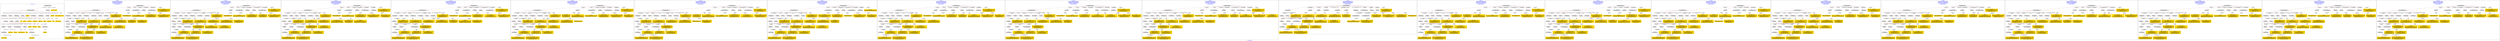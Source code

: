 digraph n0 {
fontcolor="blue"
remincross="true"
label="s28-wildlife-art.csv"
subgraph cluster_0 {
label="1-correct model"
n2[style="filled",color="white",fillcolor="lightgray",label="E12_Production1"];
n3[style="filled",color="white",fillcolor="lightgray",label="E21_Person1"];
n4[style="filled",color="white",fillcolor="lightgray",label="E55_Type2"];
n5[style="filled",color="white",fillcolor="lightgray",label="E53_Place1"];
n6[style="filled",color="white",fillcolor="lightgray",label="E69_Death1"];
n7[style="filled",color="white",fillcolor="lightgray",label="E74_Group1"];
n8[style="filled",color="white",fillcolor="lightgray",label="E82_Actor_Appellation1"];
n9[style="filled",color="white",fillcolor="lightgray",label="E67_Birth1"];
n10[shape="plaintext",style="filled",fillcolor="gold",label="Maker_URI"];
n11[style="filled",color="white",fillcolor="lightgray",label="E22_Man-Made_Object1"];
n12[style="filled",color="white",fillcolor="lightgray",label="E35_Title1"];
n13[style="filled",color="white",fillcolor="lightgray",label="E8_Acquisition1"];
n14[style="filled",color="white",fillcolor="lightgray",label="E55_Type1"];
n15[shape="plaintext",style="filled",fillcolor="gold",label="Description"];
n16[style="filled",color="white",fillcolor="lightgray",label="E54_Dimension1"];
n17[style="filled",color="white",fillcolor="lightgray",label="E40_Legal_Body1"];
n18[style="filled",color="white",fillcolor="lightgray",label="E53_Place2"];
n19[shape="plaintext",style="filled",fillcolor="gold",label="Object_URI"];
n20[style="filled",color="white",fillcolor="lightgray",label="E33_Linguistic_Object2"];
n21[style="filled",color="white",fillcolor="lightgray",label="E55_Type3"];
n22[shape="plaintext",style="filled",fillcolor="gold",label="Collector Information"];
n23[shape="plaintext",style="filled",fillcolor="gold",label="Title"];
n24[shape="plaintext",style="filled",fillcolor="gold",label="Owner"];
n25[style="filled",color="white",fillcolor="lightgray",label="E48_Place_Name1"];
n26[shape="plaintext",style="filled",fillcolor="gold",label="Place Made"];
n27[style="filled",color="white",fillcolor="lightgray",label="E52_Time-Span1"];
n28[shape="plaintext",style="filled",fillcolor="gold",label="Maker Birth Date"];
n29[style="filled",color="white",fillcolor="lightgray",label="E52_Time-Span2"];
n30[shape="plaintext",style="filled",fillcolor="gold",label="Maker Death Date"];
n31[shape="plaintext",style="filled",fillcolor="gold",label="Home Location URI"];
n32[shape="plaintext",style="filled",fillcolor="gold",label="Measurements"];
n33[shape="plaintext",style="filled",fillcolor="gold",label="Category_URI"];
n34[shape="plaintext",style="filled",fillcolor="gold",label="Category"];
n35[shape="plaintext",style="filled",fillcolor="gold",label="Materials_URI"];
n36[shape="plaintext",style="filled",fillcolor="gold",label="Materials"];
n37[shape="plaintext",style="filled",fillcolor="gold",label="Collector_Information_typeURI"];
n38[shape="plaintext",style="filled",fillcolor="gold",label="Nationality_URI"];
n39[shape="plaintext",style="filled",fillcolor="gold",label="Nationality"];
n40[shape="plaintext",style="filled",fillcolor="gold",label="Maker_Appellation_URI"];
n41[shape="plaintext",style="filled",fillcolor="gold",label="Maker"];
n42[shape="plaintext",style="filled",fillcolor="gold",label="Credit Line"];
n43[shape="plaintext",style="filled",fillcolor="gold",label="How Acquired?"];
n44[shape="plaintext",style="filled",fillcolor="gold",label="Acquisition_URI"];
}
subgraph cluster_1 {
label="candidate 0\nlink coherence:0.7368421052631579\nnode coherence:0.8108108108108109\nconfidence:0.43457631680550896\nmapping score:0.4401290425387732\ncost:533.019774\n-precision:0.53-recall:0.48"
n46[style="filled",color="white",fillcolor="lightgray",label="E12_Production1"];
n47[style="filled",color="white",fillcolor="lightgray",label="E21_Person1"];
n48[style="filled",color="white",fillcolor="lightgray",label="E55_Type1"];
n49[style="filled",color="white",fillcolor="lightgray",label="E67_Birth1"];
n50[style="filled",color="white",fillcolor="lightgray",label="E74_Group1"];
n51[style="filled",color="white",fillcolor="lightgray",label="E82_Actor_Appellation1"];
n52[style="filled",color="white",fillcolor="lightgray",label="E22_Man-Made_Object1"];
n53[style="filled",color="white",fillcolor="lightgray",label="E30_Right1"];
n54[style="filled",color="white",fillcolor="lightgray",label="E35_Title1"];
n55[style="filled",color="white",fillcolor="lightgray",label="E40_Legal_Body1"];
n56[style="filled",color="white",fillcolor="lightgray",label="E54_Dimension1"];
n57[style="filled",color="white",fillcolor="lightgray",label="E55_Type2"];
n58[style="filled",color="white",fillcolor="lightgray",label="E8_Acquisition1"];
n59[style="filled",color="white",fillcolor="lightgray",label="E33_Linguistic_Object1"];
n60[style="filled",color="white",fillcolor="lightgray",label="E55_Type3"];
n61[style="filled",color="white",fillcolor="lightgray",label="E52_Time-Span1"];
n62[style="filled",color="white",fillcolor="lightgray",label="E33_Linguistic_Object2"];
n63[style="filled",color="white",fillcolor="lightgray",label="E38_Image1"];
n64[style="filled",color="white",fillcolor="lightgray",label="E73_Information_Object1"];
n65[shape="plaintext",style="filled",fillcolor="gold",label="Collector Information\n[E30_Right,P3_has_note,0.399]\n[E35_Title,label,0.313]\n[E8_Acquisition,P3_has_note,0.152]\n[E82_Actor_Appellation,label,0.135]"];
n66[shape="plaintext",style="filled",fillcolor="gold",label="Maker_URI\n[E22_Man-Made_Object,classLink,0.532]\n[E38_Image,classLink,0.189]\n[E21_Person,classLink,0.155]\n[E82_Actor_Appellation,classLink,0.124]"];
n67[shape="plaintext",style="filled",fillcolor="gold",label="Materials_URI\n[E57_Material,classLink,0.419]\n[E55_Type,classLink,0.414]\n[E74_Group,classLink,0.165]\n[E55_Type,label,0.002]"];
n68[shape="plaintext",style="filled",fillcolor="gold",label="Title\n[E22_Man-Made_Object,classLink,0.319]\n[E35_Title,label,0.268]\n[E33_Linguistic_Object,P3_has_note,0.252]\n[E73_Information_Object,P3_has_note,0.161]"];
n69[shape="plaintext",style="filled",fillcolor="gold",label="Materials\n[E55_Type,label,0.475]\n[E29_Design_or_Procedure,P3_has_note,0.45]\n[E73_Information_Object,P3_has_note,0.04]\n[E33_Linguistic_Object,P3_has_note,0.035]"];
n70[shape="plaintext",style="filled",fillcolor="gold",label="Credit Line\n[E30_Right,P3_has_note,0.372]\n[E8_Acquisition,P3_has_note,0.275]\n[E33_Linguistic_Object,P3_has_note,0.191]\n[E40_Legal_Body,label,0.162]"];
n71[shape="plaintext",style="filled",fillcolor="gold",label="Object_URI\n[E22_Man-Made_Object,classLink,0.858]\n[E38_Image,classLink,0.119]\n[E82_Actor_Appellation,label,0.013]\n[E30_Right,P3_has_note,0.01]"];
n72[shape="plaintext",style="filled",fillcolor="gold",label="Maker\n[E82_Actor_Appellation,label,0.459]\n[E30_Right,P3_has_note,0.182]\n[E22_Man-Made_Object,classLink,0.18]\n[E8_Acquisition,P3_has_note,0.178]"];
n73[shape="plaintext",style="filled",fillcolor="gold",label="Home Location URI\n[E22_Man-Made_Object,classLink,0.672]\n[E38_Image,classLink,0.254]\n[E82_Actor_Appellation,label,0.042]\n[E30_Right,P3_has_note,0.032]"];
n74[shape="plaintext",style="filled",fillcolor="gold",label="Maker Death Date\n[E52_Time-Span,P82b_end_of_the_end,0.607]\n[E52_Time-Span,P82_at_some_time_within,0.379]\n[E33_Linguistic_Object,P3_has_note,0.014]"];
n75[shape="plaintext",style="filled",fillcolor="gold",label="Category_URI\n[E55_Type,classLink,0.617]\n[E57_Material,classLink,0.185]\n[E74_Group,classLink,0.184]\n[E73_Information_Object,P3_has_note,0.014]"];
n76[shape="plaintext",style="filled",fillcolor="gold",label="Collector_Information_typeURI\n[E55_Type,classLink,1.0]"];
n77[shape="plaintext",style="filled",fillcolor="gold",label="Place Made\n[E73_Information_Object,P3_has_note,0.538]\n[E33_Linguistic_Object,P3_has_note,0.462]"];
n78[shape="plaintext",style="filled",fillcolor="gold",label="Category\n[E73_Information_Object,P3_has_note,0.392]\n[E33_Linguistic_Object,P3_has_note,0.362]\n[E30_Right,P3_has_note,0.171]\n[E8_Acquisition,P3_has_note,0.075]"];
n79[shape="plaintext",style="filled",fillcolor="gold",label="Owner\n[E30_Right,P3_has_note,0.459]\n[E8_Acquisition,P3_has_note,0.218]\n[E40_Legal_Body,label,0.196]\n[E35_Title,label,0.128]"];
n80[shape="plaintext",style="filled",fillcolor="gold",label="Maker Birth Date\n[E52_Time-Span,P82_at_some_time_within,0.525]\n[E52_Time-Span,P82b_end_of_the_end,0.305]\n[E52_Time-Span,P82a_begin_of_the_begin,0.145]\n[E52_Time-Span,label,0.025]"];
n81[shape="plaintext",style="filled",fillcolor="gold",label="Description\n[E33_Linguistic_Object,P3_has_note,0.382]\n[E73_Information_Object,P3_has_note,0.354]\n[E35_Title,label,0.194]\n[E22_Man-Made_Object,classLink,0.07]"];
n82[shape="plaintext",style="filled",fillcolor="gold",label="Measurements\n[E54_Dimension,P3_has_note,0.864]\n[E82_Actor_Appellation,label,0.065]\n[E33_Linguistic_Object,P3_has_note,0.049]\n[E52_Time-Span,P82b_end_of_the_end,0.022]"];
n83[shape="plaintext",style="filled",fillcolor="gold",label="Maker_Appellation_URI\n[E82_Actor_Appellation,classLink,0.697]\n[E22_Man-Made_Object,classLink,0.192]\n[E38_Image,classLink,0.07]\n[E21_Person,classLink,0.041]"];
n84[shape="plaintext",style="filled",fillcolor="gold",label="Nationality_URI\n[E74_Group,classLink,0.712]\n[E55_Type,classLink,0.148]\n[E57_Material,classLink,0.14]\n[E73_Information_Object,P3_has_note,0.0]"];
}
subgraph cluster_2 {
label="candidate 1\nlink coherence:0.7368421052631579\nnode coherence:0.8108108108108109\nconfidence:0.43457631680550896\nmapping score:0.4401290425387732\ncost:632.029776\n-precision:0.5-recall:0.45"
n86[style="filled",color="white",fillcolor="lightgray",label="E12_Production1"];
n87[style="filled",color="white",fillcolor="lightgray",label="E21_Person1"];
n88[style="filled",color="white",fillcolor="lightgray",label="E55_Type1"];
n89[style="filled",color="white",fillcolor="lightgray",label="E67_Birth1"];
n90[style="filled",color="white",fillcolor="lightgray",label="E74_Group1"];
n91[style="filled",color="white",fillcolor="lightgray",label="E82_Actor_Appellation1"];
n92[style="filled",color="white",fillcolor="lightgray",label="E22_Man-Made_Object1"];
n93[style="filled",color="white",fillcolor="lightgray",label="E30_Right1"];
n94[style="filled",color="white",fillcolor="lightgray",label="E35_Title1"];
n95[style="filled",color="white",fillcolor="lightgray",label="E40_Legal_Body1"];
n96[style="filled",color="white",fillcolor="lightgray",label="E54_Dimension1"];
n97[style="filled",color="white",fillcolor="lightgray",label="E8_Acquisition1"];
n98[style="filled",color="white",fillcolor="lightgray",label="E33_Linguistic_Object1"];
n99[style="filled",color="white",fillcolor="lightgray",label="E55_Type3"];
n100[style="filled",color="white",fillcolor="lightgray",label="E52_Time-Span1"];
n101[style="filled",color="white",fillcolor="lightgray",label="E33_Linguistic_Object2"];
n102[style="filled",color="white",fillcolor="lightgray",label="E38_Image1"];
n103[style="filled",color="white",fillcolor="lightgray",label="E55_Type2"];
n104[style="filled",color="white",fillcolor="lightgray",label="E73_Information_Object1"];
n105[shape="plaintext",style="filled",fillcolor="gold",label="Collector Information\n[E30_Right,P3_has_note,0.399]\n[E35_Title,label,0.313]\n[E8_Acquisition,P3_has_note,0.152]\n[E82_Actor_Appellation,label,0.135]"];
n106[shape="plaintext",style="filled",fillcolor="gold",label="Maker_URI\n[E22_Man-Made_Object,classLink,0.532]\n[E38_Image,classLink,0.189]\n[E21_Person,classLink,0.155]\n[E82_Actor_Appellation,classLink,0.124]"];
n107[shape="plaintext",style="filled",fillcolor="gold",label="Materials_URI\n[E57_Material,classLink,0.419]\n[E55_Type,classLink,0.414]\n[E74_Group,classLink,0.165]\n[E55_Type,label,0.002]"];
n108[shape="plaintext",style="filled",fillcolor="gold",label="Title\n[E22_Man-Made_Object,classLink,0.319]\n[E35_Title,label,0.268]\n[E33_Linguistic_Object,P3_has_note,0.252]\n[E73_Information_Object,P3_has_note,0.161]"];
n109[shape="plaintext",style="filled",fillcolor="gold",label="Materials\n[E55_Type,label,0.475]\n[E29_Design_or_Procedure,P3_has_note,0.45]\n[E73_Information_Object,P3_has_note,0.04]\n[E33_Linguistic_Object,P3_has_note,0.035]"];
n110[shape="plaintext",style="filled",fillcolor="gold",label="Credit Line\n[E30_Right,P3_has_note,0.372]\n[E8_Acquisition,P3_has_note,0.275]\n[E33_Linguistic_Object,P3_has_note,0.191]\n[E40_Legal_Body,label,0.162]"];
n111[shape="plaintext",style="filled",fillcolor="gold",label="Object_URI\n[E22_Man-Made_Object,classLink,0.858]\n[E38_Image,classLink,0.119]\n[E82_Actor_Appellation,label,0.013]\n[E30_Right,P3_has_note,0.01]"];
n112[shape="plaintext",style="filled",fillcolor="gold",label="Maker\n[E82_Actor_Appellation,label,0.459]\n[E30_Right,P3_has_note,0.182]\n[E22_Man-Made_Object,classLink,0.18]\n[E8_Acquisition,P3_has_note,0.178]"];
n113[shape="plaintext",style="filled",fillcolor="gold",label="Home Location URI\n[E22_Man-Made_Object,classLink,0.672]\n[E38_Image,classLink,0.254]\n[E82_Actor_Appellation,label,0.042]\n[E30_Right,P3_has_note,0.032]"];
n114[shape="plaintext",style="filled",fillcolor="gold",label="Maker Death Date\n[E52_Time-Span,P82b_end_of_the_end,0.607]\n[E52_Time-Span,P82_at_some_time_within,0.379]\n[E33_Linguistic_Object,P3_has_note,0.014]"];
n115[shape="plaintext",style="filled",fillcolor="gold",label="Category_URI\n[E55_Type,classLink,0.617]\n[E57_Material,classLink,0.185]\n[E74_Group,classLink,0.184]\n[E73_Information_Object,P3_has_note,0.014]"];
n116[shape="plaintext",style="filled",fillcolor="gold",label="Collector_Information_typeURI\n[E55_Type,classLink,1.0]"];
n117[shape="plaintext",style="filled",fillcolor="gold",label="Place Made\n[E73_Information_Object,P3_has_note,0.538]\n[E33_Linguistic_Object,P3_has_note,0.462]"];
n118[shape="plaintext",style="filled",fillcolor="gold",label="Category\n[E73_Information_Object,P3_has_note,0.392]\n[E33_Linguistic_Object,P3_has_note,0.362]\n[E30_Right,P3_has_note,0.171]\n[E8_Acquisition,P3_has_note,0.075]"];
n119[shape="plaintext",style="filled",fillcolor="gold",label="Owner\n[E30_Right,P3_has_note,0.459]\n[E8_Acquisition,P3_has_note,0.218]\n[E40_Legal_Body,label,0.196]\n[E35_Title,label,0.128]"];
n120[shape="plaintext",style="filled",fillcolor="gold",label="Maker Birth Date\n[E52_Time-Span,P82_at_some_time_within,0.525]\n[E52_Time-Span,P82b_end_of_the_end,0.305]\n[E52_Time-Span,P82a_begin_of_the_begin,0.145]\n[E52_Time-Span,label,0.025]"];
n121[shape="plaintext",style="filled",fillcolor="gold",label="Description\n[E33_Linguistic_Object,P3_has_note,0.382]\n[E73_Information_Object,P3_has_note,0.354]\n[E35_Title,label,0.194]\n[E22_Man-Made_Object,classLink,0.07]"];
n122[shape="plaintext",style="filled",fillcolor="gold",label="Measurements\n[E54_Dimension,P3_has_note,0.864]\n[E82_Actor_Appellation,label,0.065]\n[E33_Linguistic_Object,P3_has_note,0.049]\n[E52_Time-Span,P82b_end_of_the_end,0.022]"];
n123[shape="plaintext",style="filled",fillcolor="gold",label="Maker_Appellation_URI\n[E82_Actor_Appellation,classLink,0.697]\n[E22_Man-Made_Object,classLink,0.192]\n[E38_Image,classLink,0.07]\n[E21_Person,classLink,0.041]"];
n124[shape="plaintext",style="filled",fillcolor="gold",label="Nationality_URI\n[E74_Group,classLink,0.712]\n[E55_Type,classLink,0.148]\n[E57_Material,classLink,0.14]\n[E73_Information_Object,P3_has_note,0.0]"];
}
subgraph cluster_3 {
label="candidate 10\nlink coherence:0.6842105263157895\nnode coherence:0.7837837837837838\nconfidence:0.43457631680550896\nmapping score:0.43112003352976425\ncost:632.029776\n-precision:0.5-recall:0.45"
n126[style="filled",color="white",fillcolor="lightgray",label="E12_Production1"];
n127[style="filled",color="white",fillcolor="lightgray",label="E21_Person1"];
n128[style="filled",color="white",fillcolor="lightgray",label="E55_Type1"];
n129[style="filled",color="white",fillcolor="lightgray",label="E67_Birth1"];
n130[style="filled",color="white",fillcolor="lightgray",label="E74_Group1"];
n131[style="filled",color="white",fillcolor="lightgray",label="E82_Actor_Appellation1"];
n132[style="filled",color="white",fillcolor="lightgray",label="E22_Man-Made_Object1"];
n133[style="filled",color="white",fillcolor="lightgray",label="E30_Right1"];
n134[style="filled",color="white",fillcolor="lightgray",label="E35_Title1"];
n135[style="filled",color="white",fillcolor="lightgray",label="E40_Legal_Body1"];
n136[style="filled",color="white",fillcolor="lightgray",label="E54_Dimension1"];
n137[style="filled",color="white",fillcolor="lightgray",label="E55_Type2"];
n138[style="filled",color="white",fillcolor="lightgray",label="E33_Linguistic_Object1"];
n139[style="filled",color="white",fillcolor="lightgray",label="E55_Type3"];
n140[style="filled",color="white",fillcolor="lightgray",label="E52_Time-Span1"];
n141[style="filled",color="white",fillcolor="lightgray",label="E33_Linguistic_Object2"];
n142[style="filled",color="white",fillcolor="lightgray",label="E38_Image1"];
n143[style="filled",color="white",fillcolor="lightgray",label="E73_Information_Object1"];
n144[style="filled",color="white",fillcolor="lightgray",label="E8_Acquisition1"];
n145[shape="plaintext",style="filled",fillcolor="gold",label="Collector Information\n[E30_Right,P3_has_note,0.399]\n[E35_Title,label,0.313]\n[E8_Acquisition,P3_has_note,0.152]\n[E82_Actor_Appellation,label,0.135]"];
n146[shape="plaintext",style="filled",fillcolor="gold",label="Maker_URI\n[E22_Man-Made_Object,classLink,0.532]\n[E38_Image,classLink,0.189]\n[E21_Person,classLink,0.155]\n[E82_Actor_Appellation,classLink,0.124]"];
n147[shape="plaintext",style="filled",fillcolor="gold",label="Materials_URI\n[E57_Material,classLink,0.419]\n[E55_Type,classLink,0.414]\n[E74_Group,classLink,0.165]\n[E55_Type,label,0.002]"];
n148[shape="plaintext",style="filled",fillcolor="gold",label="Title\n[E22_Man-Made_Object,classLink,0.319]\n[E35_Title,label,0.268]\n[E33_Linguistic_Object,P3_has_note,0.252]\n[E73_Information_Object,P3_has_note,0.161]"];
n149[shape="plaintext",style="filled",fillcolor="gold",label="Credit Line\n[E30_Right,P3_has_note,0.372]\n[E8_Acquisition,P3_has_note,0.275]\n[E33_Linguistic_Object,P3_has_note,0.191]\n[E40_Legal_Body,label,0.162]"];
n150[shape="plaintext",style="filled",fillcolor="gold",label="Object_URI\n[E22_Man-Made_Object,classLink,0.858]\n[E38_Image,classLink,0.119]\n[E82_Actor_Appellation,label,0.013]\n[E30_Right,P3_has_note,0.01]"];
n151[shape="plaintext",style="filled",fillcolor="gold",label="Materials\n[E55_Type,label,0.475]\n[E29_Design_or_Procedure,P3_has_note,0.45]\n[E73_Information_Object,P3_has_note,0.04]\n[E33_Linguistic_Object,P3_has_note,0.035]"];
n152[shape="plaintext",style="filled",fillcolor="gold",label="Maker\n[E82_Actor_Appellation,label,0.459]\n[E30_Right,P3_has_note,0.182]\n[E22_Man-Made_Object,classLink,0.18]\n[E8_Acquisition,P3_has_note,0.178]"];
n153[shape="plaintext",style="filled",fillcolor="gold",label="Home Location URI\n[E22_Man-Made_Object,classLink,0.672]\n[E38_Image,classLink,0.254]\n[E82_Actor_Appellation,label,0.042]\n[E30_Right,P3_has_note,0.032]"];
n154[shape="plaintext",style="filled",fillcolor="gold",label="Maker Death Date\n[E52_Time-Span,P82b_end_of_the_end,0.607]\n[E52_Time-Span,P82_at_some_time_within,0.379]\n[E33_Linguistic_Object,P3_has_note,0.014]"];
n155[shape="plaintext",style="filled",fillcolor="gold",label="Category_URI\n[E55_Type,classLink,0.617]\n[E57_Material,classLink,0.185]\n[E74_Group,classLink,0.184]\n[E73_Information_Object,P3_has_note,0.014]"];
n156[shape="plaintext",style="filled",fillcolor="gold",label="Collector_Information_typeURI\n[E55_Type,classLink,1.0]"];
n157[shape="plaintext",style="filled",fillcolor="gold",label="Place Made\n[E73_Information_Object,P3_has_note,0.538]\n[E33_Linguistic_Object,P3_has_note,0.462]"];
n158[shape="plaintext",style="filled",fillcolor="gold",label="Category\n[E73_Information_Object,P3_has_note,0.392]\n[E33_Linguistic_Object,P3_has_note,0.362]\n[E30_Right,P3_has_note,0.171]\n[E8_Acquisition,P3_has_note,0.075]"];
n159[shape="plaintext",style="filled",fillcolor="gold",label="Owner\n[E30_Right,P3_has_note,0.459]\n[E8_Acquisition,P3_has_note,0.218]\n[E40_Legal_Body,label,0.196]\n[E35_Title,label,0.128]"];
n160[shape="plaintext",style="filled",fillcolor="gold",label="Maker Birth Date\n[E52_Time-Span,P82_at_some_time_within,0.525]\n[E52_Time-Span,P82b_end_of_the_end,0.305]\n[E52_Time-Span,P82a_begin_of_the_begin,0.145]\n[E52_Time-Span,label,0.025]"];
n161[shape="plaintext",style="filled",fillcolor="gold",label="Description\n[E33_Linguistic_Object,P3_has_note,0.382]\n[E73_Information_Object,P3_has_note,0.354]\n[E35_Title,label,0.194]\n[E22_Man-Made_Object,classLink,0.07]"];
n162[shape="plaintext",style="filled",fillcolor="gold",label="Measurements\n[E54_Dimension,P3_has_note,0.864]\n[E82_Actor_Appellation,label,0.065]\n[E33_Linguistic_Object,P3_has_note,0.049]\n[E52_Time-Span,P82b_end_of_the_end,0.022]"];
n163[shape="plaintext",style="filled",fillcolor="gold",label="Maker_Appellation_URI\n[E82_Actor_Appellation,classLink,0.697]\n[E22_Man-Made_Object,classLink,0.192]\n[E38_Image,classLink,0.07]\n[E21_Person,classLink,0.041]"];
n164[shape="plaintext",style="filled",fillcolor="gold",label="Nationality_URI\n[E74_Group,classLink,0.712]\n[E55_Type,classLink,0.148]\n[E57_Material,classLink,0.14]\n[E73_Information_Object,P3_has_note,0.0]"];
}
subgraph cluster_4 {
label="candidate 11\nlink coherence:0.6842105263157895\nnode coherence:0.7837837837837838\nconfidence:0.43457631680550896\nmapping score:0.43112003352976425\ncost:632.029796\n-precision:0.53-recall:0.48"
n166[style="filled",color="white",fillcolor="lightgray",label="E12_Production1"];
n167[style="filled",color="white",fillcolor="lightgray",label="E21_Person1"];
n168[style="filled",color="white",fillcolor="lightgray",label="E67_Birth1"];
n169[style="filled",color="white",fillcolor="lightgray",label="E74_Group1"];
n170[style="filled",color="white",fillcolor="lightgray",label="E82_Actor_Appellation1"];
n171[style="filled",color="white",fillcolor="lightgray",label="E22_Man-Made_Object1"];
n172[style="filled",color="white",fillcolor="lightgray",label="E30_Right1"];
n173[style="filled",color="white",fillcolor="lightgray",label="E35_Title1"];
n174[style="filled",color="white",fillcolor="lightgray",label="E40_Legal_Body1"];
n175[style="filled",color="white",fillcolor="lightgray",label="E54_Dimension1"];
n176[style="filled",color="white",fillcolor="lightgray",label="E55_Type2"];
n177[style="filled",color="white",fillcolor="lightgray",label="E8_Acquisition1"];
n178[style="filled",color="white",fillcolor="lightgray",label="E33_Linguistic_Object1"];
n179[style="filled",color="white",fillcolor="lightgray",label="E55_Type3"];
n180[style="filled",color="white",fillcolor="lightgray",label="E52_Time-Span1"];
n181[style="filled",color="white",fillcolor="lightgray",label="E33_Linguistic_Object2"];
n182[style="filled",color="white",fillcolor="lightgray",label="E38_Image1"];
n183[style="filled",color="white",fillcolor="lightgray",label="E55_Type1"];
n184[style="filled",color="white",fillcolor="lightgray",label="E73_Information_Object1"];
n185[shape="plaintext",style="filled",fillcolor="gold",label="Collector Information\n[E30_Right,P3_has_note,0.399]\n[E35_Title,label,0.313]\n[E8_Acquisition,P3_has_note,0.152]\n[E82_Actor_Appellation,label,0.135]"];
n186[shape="plaintext",style="filled",fillcolor="gold",label="Maker_URI\n[E22_Man-Made_Object,classLink,0.532]\n[E38_Image,classLink,0.189]\n[E21_Person,classLink,0.155]\n[E82_Actor_Appellation,classLink,0.124]"];
n187[shape="plaintext",style="filled",fillcolor="gold",label="Materials_URI\n[E57_Material,classLink,0.419]\n[E55_Type,classLink,0.414]\n[E74_Group,classLink,0.165]\n[E55_Type,label,0.002]"];
n188[shape="plaintext",style="filled",fillcolor="gold",label="Title\n[E22_Man-Made_Object,classLink,0.319]\n[E35_Title,label,0.268]\n[E33_Linguistic_Object,P3_has_note,0.252]\n[E73_Information_Object,P3_has_note,0.161]"];
n189[shape="plaintext",style="filled",fillcolor="gold",label="Credit Line\n[E30_Right,P3_has_note,0.372]\n[E8_Acquisition,P3_has_note,0.275]\n[E33_Linguistic_Object,P3_has_note,0.191]\n[E40_Legal_Body,label,0.162]"];
n190[shape="plaintext",style="filled",fillcolor="gold",label="Object_URI\n[E22_Man-Made_Object,classLink,0.858]\n[E38_Image,classLink,0.119]\n[E82_Actor_Appellation,label,0.013]\n[E30_Right,P3_has_note,0.01]"];
n191[shape="plaintext",style="filled",fillcolor="gold",label="Materials\n[E55_Type,label,0.475]\n[E29_Design_or_Procedure,P3_has_note,0.45]\n[E73_Information_Object,P3_has_note,0.04]\n[E33_Linguistic_Object,P3_has_note,0.035]"];
n192[shape="plaintext",style="filled",fillcolor="gold",label="Maker\n[E82_Actor_Appellation,label,0.459]\n[E30_Right,P3_has_note,0.182]\n[E22_Man-Made_Object,classLink,0.18]\n[E8_Acquisition,P3_has_note,0.178]"];
n193[shape="plaintext",style="filled",fillcolor="gold",label="Home Location URI\n[E22_Man-Made_Object,classLink,0.672]\n[E38_Image,classLink,0.254]\n[E82_Actor_Appellation,label,0.042]\n[E30_Right,P3_has_note,0.032]"];
n194[shape="plaintext",style="filled",fillcolor="gold",label="Maker Death Date\n[E52_Time-Span,P82b_end_of_the_end,0.607]\n[E52_Time-Span,P82_at_some_time_within,0.379]\n[E33_Linguistic_Object,P3_has_note,0.014]"];
n195[shape="plaintext",style="filled",fillcolor="gold",label="Category_URI\n[E55_Type,classLink,0.617]\n[E57_Material,classLink,0.185]\n[E74_Group,classLink,0.184]\n[E73_Information_Object,P3_has_note,0.014]"];
n196[shape="plaintext",style="filled",fillcolor="gold",label="Collector_Information_typeURI\n[E55_Type,classLink,1.0]"];
n197[shape="plaintext",style="filled",fillcolor="gold",label="Place Made\n[E73_Information_Object,P3_has_note,0.538]\n[E33_Linguistic_Object,P3_has_note,0.462]"];
n198[shape="plaintext",style="filled",fillcolor="gold",label="Category\n[E73_Information_Object,P3_has_note,0.392]\n[E33_Linguistic_Object,P3_has_note,0.362]\n[E30_Right,P3_has_note,0.171]\n[E8_Acquisition,P3_has_note,0.075]"];
n199[shape="plaintext",style="filled",fillcolor="gold",label="Owner\n[E30_Right,P3_has_note,0.459]\n[E8_Acquisition,P3_has_note,0.218]\n[E40_Legal_Body,label,0.196]\n[E35_Title,label,0.128]"];
n200[shape="plaintext",style="filled",fillcolor="gold",label="Maker Birth Date\n[E52_Time-Span,P82_at_some_time_within,0.525]\n[E52_Time-Span,P82b_end_of_the_end,0.305]\n[E52_Time-Span,P82a_begin_of_the_begin,0.145]\n[E52_Time-Span,label,0.025]"];
n201[shape="plaintext",style="filled",fillcolor="gold",label="Description\n[E33_Linguistic_Object,P3_has_note,0.382]\n[E73_Information_Object,P3_has_note,0.354]\n[E35_Title,label,0.194]\n[E22_Man-Made_Object,classLink,0.07]"];
n202[shape="plaintext",style="filled",fillcolor="gold",label="Measurements\n[E54_Dimension,P3_has_note,0.864]\n[E82_Actor_Appellation,label,0.065]\n[E33_Linguistic_Object,P3_has_note,0.049]\n[E52_Time-Span,P82b_end_of_the_end,0.022]"];
n203[shape="plaintext",style="filled",fillcolor="gold",label="Maker_Appellation_URI\n[E82_Actor_Appellation,classLink,0.697]\n[E22_Man-Made_Object,classLink,0.192]\n[E38_Image,classLink,0.07]\n[E21_Person,classLink,0.041]"];
n204[shape="plaintext",style="filled",fillcolor="gold",label="Nationality_URI\n[E74_Group,classLink,0.712]\n[E55_Type,classLink,0.148]\n[E57_Material,classLink,0.14]\n[E73_Information_Object,P3_has_note,0.0]"];
}
subgraph cluster_5 {
label="candidate 12\nlink coherence:0.6842105263157895\nnode coherence:0.7837837837837838\nconfidence:0.43457631680550896\nmapping score:0.43112003352976425\ncost:731.029776\n-precision:0.47-recall:0.43"
n206[style="filled",color="white",fillcolor="lightgray",label="E12_Production1"];
n207[style="filled",color="white",fillcolor="lightgray",label="E21_Person1"];
n208[style="filled",color="white",fillcolor="lightgray",label="E55_Type1"];
n209[style="filled",color="white",fillcolor="lightgray",label="E67_Birth1"];
n210[style="filled",color="white",fillcolor="lightgray",label="E74_Group1"];
n211[style="filled",color="white",fillcolor="lightgray",label="E82_Actor_Appellation1"];
n212[style="filled",color="white",fillcolor="lightgray",label="E22_Man-Made_Object1"];
n213[style="filled",color="white",fillcolor="lightgray",label="E30_Right1"];
n214[style="filled",color="white",fillcolor="lightgray",label="E35_Title1"];
n215[style="filled",color="white",fillcolor="lightgray",label="E40_Legal_Body1"];
n216[style="filled",color="white",fillcolor="lightgray",label="E54_Dimension1"];
n217[style="filled",color="white",fillcolor="lightgray",label="E55_Type2"];
n218[style="filled",color="white",fillcolor="lightgray",label="E33_Linguistic_Object1"];
n219[style="filled",color="white",fillcolor="lightgray",label="E55_Type3"];
n220[style="filled",color="white",fillcolor="lightgray",label="E52_Time-Span1"];
n221[style="filled",color="white",fillcolor="lightgray",label="E33_Linguistic_Object2"];
n222[style="filled",color="white",fillcolor="lightgray",label="E38_Image1"];
n223[style="filled",color="white",fillcolor="lightgray",label="E73_Information_Object1"];
n224[style="filled",color="white",fillcolor="lightgray",label="E8_Acquisition1"];
n225[shape="plaintext",style="filled",fillcolor="gold",label="Collector Information\n[E30_Right,P3_has_note,0.399]\n[E35_Title,label,0.313]\n[E8_Acquisition,P3_has_note,0.152]\n[E82_Actor_Appellation,label,0.135]"];
n226[shape="plaintext",style="filled",fillcolor="gold",label="Maker_URI\n[E22_Man-Made_Object,classLink,0.532]\n[E38_Image,classLink,0.189]\n[E21_Person,classLink,0.155]\n[E82_Actor_Appellation,classLink,0.124]"];
n227[shape="plaintext",style="filled",fillcolor="gold",label="Collector_Information_typeURI\n[E55_Type,classLink,1.0]"];
n228[shape="plaintext",style="filled",fillcolor="gold",label="Title\n[E22_Man-Made_Object,classLink,0.319]\n[E35_Title,label,0.268]\n[E33_Linguistic_Object,P3_has_note,0.252]\n[E73_Information_Object,P3_has_note,0.161]"];
n229[shape="plaintext",style="filled",fillcolor="gold",label="Credit Line\n[E30_Right,P3_has_note,0.372]\n[E8_Acquisition,P3_has_note,0.275]\n[E33_Linguistic_Object,P3_has_note,0.191]\n[E40_Legal_Body,label,0.162]"];
n230[shape="plaintext",style="filled",fillcolor="gold",label="Object_URI\n[E22_Man-Made_Object,classLink,0.858]\n[E38_Image,classLink,0.119]\n[E82_Actor_Appellation,label,0.013]\n[E30_Right,P3_has_note,0.01]"];
n231[shape="plaintext",style="filled",fillcolor="gold",label="Maker\n[E82_Actor_Appellation,label,0.459]\n[E30_Right,P3_has_note,0.182]\n[E22_Man-Made_Object,classLink,0.18]\n[E8_Acquisition,P3_has_note,0.178]"];
n232[shape="plaintext",style="filled",fillcolor="gold",label="Home Location URI\n[E22_Man-Made_Object,classLink,0.672]\n[E38_Image,classLink,0.254]\n[E82_Actor_Appellation,label,0.042]\n[E30_Right,P3_has_note,0.032]"];
n233[shape="plaintext",style="filled",fillcolor="gold",label="Maker Death Date\n[E52_Time-Span,P82b_end_of_the_end,0.607]\n[E52_Time-Span,P82_at_some_time_within,0.379]\n[E33_Linguistic_Object,P3_has_note,0.014]"];
n234[shape="plaintext",style="filled",fillcolor="gold",label="Category_URI\n[E55_Type,classLink,0.617]\n[E57_Material,classLink,0.185]\n[E74_Group,classLink,0.184]\n[E73_Information_Object,P3_has_note,0.014]"];
n235[shape="plaintext",style="filled",fillcolor="gold",label="Materials_URI\n[E57_Material,classLink,0.419]\n[E55_Type,classLink,0.414]\n[E74_Group,classLink,0.165]\n[E55_Type,label,0.002]"];
n236[shape="plaintext",style="filled",fillcolor="gold",label="Place Made\n[E73_Information_Object,P3_has_note,0.538]\n[E33_Linguistic_Object,P3_has_note,0.462]"];
n237[shape="plaintext",style="filled",fillcolor="gold",label="Category\n[E73_Information_Object,P3_has_note,0.392]\n[E33_Linguistic_Object,P3_has_note,0.362]\n[E30_Right,P3_has_note,0.171]\n[E8_Acquisition,P3_has_note,0.075]"];
n238[shape="plaintext",style="filled",fillcolor="gold",label="Owner\n[E30_Right,P3_has_note,0.459]\n[E8_Acquisition,P3_has_note,0.218]\n[E40_Legal_Body,label,0.196]\n[E35_Title,label,0.128]"];
n239[shape="plaintext",style="filled",fillcolor="gold",label="Maker Birth Date\n[E52_Time-Span,P82_at_some_time_within,0.525]\n[E52_Time-Span,P82b_end_of_the_end,0.305]\n[E52_Time-Span,P82a_begin_of_the_begin,0.145]\n[E52_Time-Span,label,0.025]"];
n240[shape="plaintext",style="filled",fillcolor="gold",label="Description\n[E33_Linguistic_Object,P3_has_note,0.382]\n[E73_Information_Object,P3_has_note,0.354]\n[E35_Title,label,0.194]\n[E22_Man-Made_Object,classLink,0.07]"];
n241[shape="plaintext",style="filled",fillcolor="gold",label="Measurements\n[E54_Dimension,P3_has_note,0.864]\n[E82_Actor_Appellation,label,0.065]\n[E33_Linguistic_Object,P3_has_note,0.049]\n[E52_Time-Span,P82b_end_of_the_end,0.022]"];
n242[shape="plaintext",style="filled",fillcolor="gold",label="Materials\n[E55_Type,label,0.475]\n[E29_Design_or_Procedure,P3_has_note,0.45]\n[E73_Information_Object,P3_has_note,0.04]\n[E33_Linguistic_Object,P3_has_note,0.035]"];
n243[shape="plaintext",style="filled",fillcolor="gold",label="Maker_Appellation_URI\n[E82_Actor_Appellation,classLink,0.697]\n[E22_Man-Made_Object,classLink,0.192]\n[E38_Image,classLink,0.07]\n[E21_Person,classLink,0.041]"];
n244[shape="plaintext",style="filled",fillcolor="gold",label="Nationality_URI\n[E74_Group,classLink,0.712]\n[E55_Type,classLink,0.148]\n[E57_Material,classLink,0.14]\n[E73_Information_Object,P3_has_note,0.0]"];
}
subgraph cluster_6 {
label="candidate 13\nlink coherence:0.6842105263157895\nnode coherence:0.7837837837837838\nconfidence:0.43457631680550896\nmapping score:0.43112003352976425\ncost:731.029796\n-precision:0.5-recall:0.45"
n246[style="filled",color="white",fillcolor="lightgray",label="E12_Production1"];
n247[style="filled",color="white",fillcolor="lightgray",label="E21_Person1"];
n248[style="filled",color="white",fillcolor="lightgray",label="E67_Birth1"];
n249[style="filled",color="white",fillcolor="lightgray",label="E74_Group1"];
n250[style="filled",color="white",fillcolor="lightgray",label="E82_Actor_Appellation1"];
n251[style="filled",color="white",fillcolor="lightgray",label="E22_Man-Made_Object1"];
n252[style="filled",color="white",fillcolor="lightgray",label="E30_Right1"];
n253[style="filled",color="white",fillcolor="lightgray",label="E35_Title1"];
n254[style="filled",color="white",fillcolor="lightgray",label="E40_Legal_Body1"];
n255[style="filled",color="white",fillcolor="lightgray",label="E54_Dimension1"];
n256[style="filled",color="white",fillcolor="lightgray",label="E55_Type2"];
n257[style="filled",color="white",fillcolor="lightgray",label="E8_Acquisition1"];
n258[style="filled",color="white",fillcolor="lightgray",label="E33_Linguistic_Object1"];
n259[style="filled",color="white",fillcolor="lightgray",label="E55_Type3"];
n260[style="filled",color="white",fillcolor="lightgray",label="E52_Time-Span1"];
n261[style="filled",color="white",fillcolor="lightgray",label="E33_Linguistic_Object2"];
n262[style="filled",color="white",fillcolor="lightgray",label="E38_Image1"];
n263[style="filled",color="white",fillcolor="lightgray",label="E55_Type1"];
n264[style="filled",color="white",fillcolor="lightgray",label="E73_Information_Object1"];
n265[shape="plaintext",style="filled",fillcolor="gold",label="Collector Information\n[E30_Right,P3_has_note,0.399]\n[E35_Title,label,0.313]\n[E8_Acquisition,P3_has_note,0.152]\n[E82_Actor_Appellation,label,0.135]"];
n266[shape="plaintext",style="filled",fillcolor="gold",label="Maker_URI\n[E22_Man-Made_Object,classLink,0.532]\n[E38_Image,classLink,0.189]\n[E21_Person,classLink,0.155]\n[E82_Actor_Appellation,classLink,0.124]"];
n267[shape="plaintext",style="filled",fillcolor="gold",label="Collector_Information_typeURI\n[E55_Type,classLink,1.0]"];
n268[shape="plaintext",style="filled",fillcolor="gold",label="Title\n[E22_Man-Made_Object,classLink,0.319]\n[E35_Title,label,0.268]\n[E33_Linguistic_Object,P3_has_note,0.252]\n[E73_Information_Object,P3_has_note,0.161]"];
n269[shape="plaintext",style="filled",fillcolor="gold",label="Credit Line\n[E30_Right,P3_has_note,0.372]\n[E8_Acquisition,P3_has_note,0.275]\n[E33_Linguistic_Object,P3_has_note,0.191]\n[E40_Legal_Body,label,0.162]"];
n270[shape="plaintext",style="filled",fillcolor="gold",label="Object_URI\n[E22_Man-Made_Object,classLink,0.858]\n[E38_Image,classLink,0.119]\n[E82_Actor_Appellation,label,0.013]\n[E30_Right,P3_has_note,0.01]"];
n271[shape="plaintext",style="filled",fillcolor="gold",label="Maker\n[E82_Actor_Appellation,label,0.459]\n[E30_Right,P3_has_note,0.182]\n[E22_Man-Made_Object,classLink,0.18]\n[E8_Acquisition,P3_has_note,0.178]"];
n272[shape="plaintext",style="filled",fillcolor="gold",label="Home Location URI\n[E22_Man-Made_Object,classLink,0.672]\n[E38_Image,classLink,0.254]\n[E82_Actor_Appellation,label,0.042]\n[E30_Right,P3_has_note,0.032]"];
n273[shape="plaintext",style="filled",fillcolor="gold",label="Maker Death Date\n[E52_Time-Span,P82b_end_of_the_end,0.607]\n[E52_Time-Span,P82_at_some_time_within,0.379]\n[E33_Linguistic_Object,P3_has_note,0.014]"];
n274[shape="plaintext",style="filled",fillcolor="gold",label="Category_URI\n[E55_Type,classLink,0.617]\n[E57_Material,classLink,0.185]\n[E74_Group,classLink,0.184]\n[E73_Information_Object,P3_has_note,0.014]"];
n275[shape="plaintext",style="filled",fillcolor="gold",label="Materials_URI\n[E57_Material,classLink,0.419]\n[E55_Type,classLink,0.414]\n[E74_Group,classLink,0.165]\n[E55_Type,label,0.002]"];
n276[shape="plaintext",style="filled",fillcolor="gold",label="Place Made\n[E73_Information_Object,P3_has_note,0.538]\n[E33_Linguistic_Object,P3_has_note,0.462]"];
n277[shape="plaintext",style="filled",fillcolor="gold",label="Category\n[E73_Information_Object,P3_has_note,0.392]\n[E33_Linguistic_Object,P3_has_note,0.362]\n[E30_Right,P3_has_note,0.171]\n[E8_Acquisition,P3_has_note,0.075]"];
n278[shape="plaintext",style="filled",fillcolor="gold",label="Owner\n[E30_Right,P3_has_note,0.459]\n[E8_Acquisition,P3_has_note,0.218]\n[E40_Legal_Body,label,0.196]\n[E35_Title,label,0.128]"];
n279[shape="plaintext",style="filled",fillcolor="gold",label="Maker Birth Date\n[E52_Time-Span,P82_at_some_time_within,0.525]\n[E52_Time-Span,P82b_end_of_the_end,0.305]\n[E52_Time-Span,P82a_begin_of_the_begin,0.145]\n[E52_Time-Span,label,0.025]"];
n280[shape="plaintext",style="filled",fillcolor="gold",label="Description\n[E33_Linguistic_Object,P3_has_note,0.382]\n[E73_Information_Object,P3_has_note,0.354]\n[E35_Title,label,0.194]\n[E22_Man-Made_Object,classLink,0.07]"];
n281[shape="plaintext",style="filled",fillcolor="gold",label="Measurements\n[E54_Dimension,P3_has_note,0.864]\n[E82_Actor_Appellation,label,0.065]\n[E33_Linguistic_Object,P3_has_note,0.049]\n[E52_Time-Span,P82b_end_of_the_end,0.022]"];
n282[shape="plaintext",style="filled",fillcolor="gold",label="Materials\n[E55_Type,label,0.475]\n[E29_Design_or_Procedure,P3_has_note,0.45]\n[E73_Information_Object,P3_has_note,0.04]\n[E33_Linguistic_Object,P3_has_note,0.035]"];
n283[shape="plaintext",style="filled",fillcolor="gold",label="Maker_Appellation_URI\n[E82_Actor_Appellation,classLink,0.697]\n[E22_Man-Made_Object,classLink,0.192]\n[E38_Image,classLink,0.07]\n[E21_Person,classLink,0.041]"];
n284[shape="plaintext",style="filled",fillcolor="gold",label="Nationality_URI\n[E74_Group,classLink,0.712]\n[E55_Type,classLink,0.148]\n[E57_Material,classLink,0.14]\n[E73_Information_Object,P3_has_note,0.0]"];
}
subgraph cluster_7 {
label="candidate 14\nlink coherence:0.6842105263157895\nnode coherence:0.8108108108108109\nconfidence:0.43457631680550896\nmapping score:0.4401290425387732\ncost:731.039779\n-precision:0.45-recall:0.4"
n286[style="filled",color="white",fillcolor="lightgray",label="E12_Production1"];
n287[style="filled",color="white",fillcolor="lightgray",label="E21_Person1"];
n288[style="filled",color="white",fillcolor="lightgray",label="E55_Type1"];
n289[style="filled",color="white",fillcolor="lightgray",label="E69_Death1"];
n290[style="filled",color="white",fillcolor="lightgray",label="E74_Group1"];
n291[style="filled",color="white",fillcolor="lightgray",label="E82_Actor_Appellation1"];
n292[style="filled",color="white",fillcolor="lightgray",label="E22_Man-Made_Object1"];
n293[style="filled",color="white",fillcolor="lightgray",label="E30_Right1"];
n294[style="filled",color="white",fillcolor="lightgray",label="E35_Title1"];
n295[style="filled",color="white",fillcolor="lightgray",label="E40_Legal_Body1"];
n296[style="filled",color="white",fillcolor="lightgray",label="E54_Dimension1"];
n297[style="filled",color="white",fillcolor="lightgray",label="E55_Type2"];
n298[style="filled",color="white",fillcolor="lightgray",label="E33_Linguistic_Object2"];
n299[style="filled",color="white",fillcolor="lightgray",label="E52_Time-Span3"];
n300[style="filled",color="white",fillcolor="lightgray",label="E33_Linguistic_Object1"];
n301[style="filled",color="white",fillcolor="lightgray",label="E38_Image1"];
n302[style="filled",color="white",fillcolor="lightgray",label="E55_Type3"];
n303[style="filled",color="white",fillcolor="lightgray",label="E73_Information_Object1"];
n304[style="filled",color="white",fillcolor="lightgray",label="E8_Acquisition1"];
n305[shape="plaintext",style="filled",fillcolor="gold",label="Collector Information\n[E30_Right,P3_has_note,0.399]\n[E35_Title,label,0.313]\n[E8_Acquisition,P3_has_note,0.152]\n[E82_Actor_Appellation,label,0.135]"];
n306[shape="plaintext",style="filled",fillcolor="gold",label="Maker_URI\n[E22_Man-Made_Object,classLink,0.532]\n[E38_Image,classLink,0.189]\n[E21_Person,classLink,0.155]\n[E82_Actor_Appellation,classLink,0.124]"];
n307[shape="plaintext",style="filled",fillcolor="gold",label="Materials_URI\n[E57_Material,classLink,0.419]\n[E55_Type,classLink,0.414]\n[E74_Group,classLink,0.165]\n[E55_Type,label,0.002]"];
n308[shape="plaintext",style="filled",fillcolor="gold",label="Title\n[E22_Man-Made_Object,classLink,0.319]\n[E35_Title,label,0.268]\n[E33_Linguistic_Object,P3_has_note,0.252]\n[E73_Information_Object,P3_has_note,0.161]"];
n309[shape="plaintext",style="filled",fillcolor="gold",label="Materials\n[E55_Type,label,0.475]\n[E29_Design_or_Procedure,P3_has_note,0.45]\n[E73_Information_Object,P3_has_note,0.04]\n[E33_Linguistic_Object,P3_has_note,0.035]"];
n310[shape="plaintext",style="filled",fillcolor="gold",label="Credit Line\n[E30_Right,P3_has_note,0.372]\n[E8_Acquisition,P3_has_note,0.275]\n[E33_Linguistic_Object,P3_has_note,0.191]\n[E40_Legal_Body,label,0.162]"];
n311[shape="plaintext",style="filled",fillcolor="gold",label="Object_URI\n[E22_Man-Made_Object,classLink,0.858]\n[E38_Image,classLink,0.119]\n[E82_Actor_Appellation,label,0.013]\n[E30_Right,P3_has_note,0.01]"];
n312[shape="plaintext",style="filled",fillcolor="gold",label="Maker Death Date\n[E52_Time-Span,P82b_end_of_the_end,0.607]\n[E52_Time-Span,P82_at_some_time_within,0.379]\n[E33_Linguistic_Object,P3_has_note,0.014]"];
n313[shape="plaintext",style="filled",fillcolor="gold",label="Maker\n[E82_Actor_Appellation,label,0.459]\n[E30_Right,P3_has_note,0.182]\n[E22_Man-Made_Object,classLink,0.18]\n[E8_Acquisition,P3_has_note,0.178]"];
n314[shape="plaintext",style="filled",fillcolor="gold",label="Maker Birth Date\n[E52_Time-Span,P82_at_some_time_within,0.525]\n[E52_Time-Span,P82b_end_of_the_end,0.305]\n[E52_Time-Span,P82a_begin_of_the_begin,0.145]\n[E52_Time-Span,label,0.025]"];
n315[shape="plaintext",style="filled",fillcolor="gold",label="Home Location URI\n[E22_Man-Made_Object,classLink,0.672]\n[E38_Image,classLink,0.254]\n[E82_Actor_Appellation,label,0.042]\n[E30_Right,P3_has_note,0.032]"];
n316[shape="plaintext",style="filled",fillcolor="gold",label="Category_URI\n[E55_Type,classLink,0.617]\n[E57_Material,classLink,0.185]\n[E74_Group,classLink,0.184]\n[E73_Information_Object,P3_has_note,0.014]"];
n317[shape="plaintext",style="filled",fillcolor="gold",label="Collector_Information_typeURI\n[E55_Type,classLink,1.0]"];
n318[shape="plaintext",style="filled",fillcolor="gold",label="Place Made\n[E73_Information_Object,P3_has_note,0.538]\n[E33_Linguistic_Object,P3_has_note,0.462]"];
n319[shape="plaintext",style="filled",fillcolor="gold",label="Category\n[E73_Information_Object,P3_has_note,0.392]\n[E33_Linguistic_Object,P3_has_note,0.362]\n[E30_Right,P3_has_note,0.171]\n[E8_Acquisition,P3_has_note,0.075]"];
n320[shape="plaintext",style="filled",fillcolor="gold",label="Owner\n[E30_Right,P3_has_note,0.459]\n[E8_Acquisition,P3_has_note,0.218]\n[E40_Legal_Body,label,0.196]\n[E35_Title,label,0.128]"];
n321[shape="plaintext",style="filled",fillcolor="gold",label="Description\n[E33_Linguistic_Object,P3_has_note,0.382]\n[E73_Information_Object,P3_has_note,0.354]\n[E35_Title,label,0.194]\n[E22_Man-Made_Object,classLink,0.07]"];
n322[shape="plaintext",style="filled",fillcolor="gold",label="Measurements\n[E54_Dimension,P3_has_note,0.864]\n[E82_Actor_Appellation,label,0.065]\n[E33_Linguistic_Object,P3_has_note,0.049]\n[E52_Time-Span,P82b_end_of_the_end,0.022]"];
n323[shape="plaintext",style="filled",fillcolor="gold",label="Maker_Appellation_URI\n[E82_Actor_Appellation,classLink,0.697]\n[E22_Man-Made_Object,classLink,0.192]\n[E38_Image,classLink,0.07]\n[E21_Person,classLink,0.041]"];
n324[shape="plaintext",style="filled",fillcolor="gold",label="Nationality_URI\n[E74_Group,classLink,0.712]\n[E55_Type,classLink,0.148]\n[E57_Material,classLink,0.14]\n[E73_Information_Object,P3_has_note,0.0]"];
}
subgraph cluster_8 {
label="candidate 15\nlink coherence:0.6842105263157895\nnode coherence:0.7837837837837838\nconfidence:0.43457631680550896\nmapping score:0.43112003352976425\ncost:731.039779\n-precision:0.5-recall:0.45"
n326[style="filled",color="white",fillcolor="lightgray",label="E12_Production1"];
n327[style="filled",color="white",fillcolor="lightgray",label="E21_Person1"];
n328[style="filled",color="white",fillcolor="lightgray",label="E55_Type1"];
n329[style="filled",color="white",fillcolor="lightgray",label="E67_Birth1"];
n330[style="filled",color="white",fillcolor="lightgray",label="E74_Group1"];
n331[style="filled",color="white",fillcolor="lightgray",label="E82_Actor_Appellation1"];
n332[style="filled",color="white",fillcolor="lightgray",label="E22_Man-Made_Object1"];
n333[style="filled",color="white",fillcolor="lightgray",label="E30_Right1"];
n334[style="filled",color="white",fillcolor="lightgray",label="E35_Title1"];
n335[style="filled",color="white",fillcolor="lightgray",label="E40_Legal_Body1"];
n336[style="filled",color="white",fillcolor="lightgray",label="E54_Dimension1"];
n337[style="filled",color="white",fillcolor="lightgray",label="E33_Linguistic_Object1"];
n338[style="filled",color="white",fillcolor="lightgray",label="E55_Type3"];
n339[style="filled",color="white",fillcolor="lightgray",label="E52_Time-Span1"];
n340[style="filled",color="white",fillcolor="lightgray",label="E33_Linguistic_Object2"];
n341[style="filled",color="white",fillcolor="lightgray",label="E38_Image1"];
n342[style="filled",color="white",fillcolor="lightgray",label="E55_Type2"];
n343[style="filled",color="white",fillcolor="lightgray",label="E73_Information_Object1"];
n344[style="filled",color="white",fillcolor="lightgray",label="E8_Acquisition1"];
n345[shape="plaintext",style="filled",fillcolor="gold",label="Collector Information\n[E30_Right,P3_has_note,0.399]\n[E35_Title,label,0.313]\n[E8_Acquisition,P3_has_note,0.152]\n[E82_Actor_Appellation,label,0.135]"];
n346[shape="plaintext",style="filled",fillcolor="gold",label="Maker_URI\n[E22_Man-Made_Object,classLink,0.532]\n[E38_Image,classLink,0.189]\n[E21_Person,classLink,0.155]\n[E82_Actor_Appellation,classLink,0.124]"];
n347[shape="plaintext",style="filled",fillcolor="gold",label="Materials_URI\n[E57_Material,classLink,0.419]\n[E55_Type,classLink,0.414]\n[E74_Group,classLink,0.165]\n[E55_Type,label,0.002]"];
n348[shape="plaintext",style="filled",fillcolor="gold",label="Title\n[E22_Man-Made_Object,classLink,0.319]\n[E35_Title,label,0.268]\n[E33_Linguistic_Object,P3_has_note,0.252]\n[E73_Information_Object,P3_has_note,0.161]"];
n349[shape="plaintext",style="filled",fillcolor="gold",label="Credit Line\n[E30_Right,P3_has_note,0.372]\n[E8_Acquisition,P3_has_note,0.275]\n[E33_Linguistic_Object,P3_has_note,0.191]\n[E40_Legal_Body,label,0.162]"];
n350[shape="plaintext",style="filled",fillcolor="gold",label="Object_URI\n[E22_Man-Made_Object,classLink,0.858]\n[E38_Image,classLink,0.119]\n[E82_Actor_Appellation,label,0.013]\n[E30_Right,P3_has_note,0.01]"];
n351[shape="plaintext",style="filled",fillcolor="gold",label="Materials\n[E55_Type,label,0.475]\n[E29_Design_or_Procedure,P3_has_note,0.45]\n[E73_Information_Object,P3_has_note,0.04]\n[E33_Linguistic_Object,P3_has_note,0.035]"];
n352[shape="plaintext",style="filled",fillcolor="gold",label="Maker\n[E82_Actor_Appellation,label,0.459]\n[E30_Right,P3_has_note,0.182]\n[E22_Man-Made_Object,classLink,0.18]\n[E8_Acquisition,P3_has_note,0.178]"];
n353[shape="plaintext",style="filled",fillcolor="gold",label="Home Location URI\n[E22_Man-Made_Object,classLink,0.672]\n[E38_Image,classLink,0.254]\n[E82_Actor_Appellation,label,0.042]\n[E30_Right,P3_has_note,0.032]"];
n354[shape="plaintext",style="filled",fillcolor="gold",label="Maker Death Date\n[E52_Time-Span,P82b_end_of_the_end,0.607]\n[E52_Time-Span,P82_at_some_time_within,0.379]\n[E33_Linguistic_Object,P3_has_note,0.014]"];
n355[shape="plaintext",style="filled",fillcolor="gold",label="Category_URI\n[E55_Type,classLink,0.617]\n[E57_Material,classLink,0.185]\n[E74_Group,classLink,0.184]\n[E73_Information_Object,P3_has_note,0.014]"];
n356[shape="plaintext",style="filled",fillcolor="gold",label="Collector_Information_typeURI\n[E55_Type,classLink,1.0]"];
n357[shape="plaintext",style="filled",fillcolor="gold",label="Place Made\n[E73_Information_Object,P3_has_note,0.538]\n[E33_Linguistic_Object,P3_has_note,0.462]"];
n358[shape="plaintext",style="filled",fillcolor="gold",label="Category\n[E73_Information_Object,P3_has_note,0.392]\n[E33_Linguistic_Object,P3_has_note,0.362]\n[E30_Right,P3_has_note,0.171]\n[E8_Acquisition,P3_has_note,0.075]"];
n359[shape="plaintext",style="filled",fillcolor="gold",label="Owner\n[E30_Right,P3_has_note,0.459]\n[E8_Acquisition,P3_has_note,0.218]\n[E40_Legal_Body,label,0.196]\n[E35_Title,label,0.128]"];
n360[shape="plaintext",style="filled",fillcolor="gold",label="Maker Birth Date\n[E52_Time-Span,P82_at_some_time_within,0.525]\n[E52_Time-Span,P82b_end_of_the_end,0.305]\n[E52_Time-Span,P82a_begin_of_the_begin,0.145]\n[E52_Time-Span,label,0.025]"];
n361[shape="plaintext",style="filled",fillcolor="gold",label="Description\n[E33_Linguistic_Object,P3_has_note,0.382]\n[E73_Information_Object,P3_has_note,0.354]\n[E35_Title,label,0.194]\n[E22_Man-Made_Object,classLink,0.07]"];
n362[shape="plaintext",style="filled",fillcolor="gold",label="Measurements\n[E54_Dimension,P3_has_note,0.864]\n[E82_Actor_Appellation,label,0.065]\n[E33_Linguistic_Object,P3_has_note,0.049]\n[E52_Time-Span,P82b_end_of_the_end,0.022]"];
n363[shape="plaintext",style="filled",fillcolor="gold",label="Maker_Appellation_URI\n[E82_Actor_Appellation,classLink,0.697]\n[E22_Man-Made_Object,classLink,0.192]\n[E38_Image,classLink,0.07]\n[E21_Person,classLink,0.041]"];
n364[shape="plaintext",style="filled",fillcolor="gold",label="Nationality_URI\n[E74_Group,classLink,0.712]\n[E55_Type,classLink,0.148]\n[E57_Material,classLink,0.14]\n[E73_Information_Object,P3_has_note,0.0]"];
}
subgraph cluster_9 {
label="candidate 16\nlink coherence:0.6842105263157895\nnode coherence:0.8108108108108109\nconfidence:0.43457631680550896\nmapping score:0.4401290425387732\ncost:731.039799\n-precision:0.47-recall:0.43"
n366[style="filled",color="white",fillcolor="lightgray",label="E12_Production1"];
n367[style="filled",color="white",fillcolor="lightgray",label="E21_Person1"];
n368[style="filled",color="white",fillcolor="lightgray",label="E67_Birth1"];
n369[style="filled",color="white",fillcolor="lightgray",label="E74_Group1"];
n370[style="filled",color="white",fillcolor="lightgray",label="E82_Actor_Appellation1"];
n371[style="filled",color="white",fillcolor="lightgray",label="E22_Man-Made_Object1"];
n372[style="filled",color="white",fillcolor="lightgray",label="E30_Right1"];
n373[style="filled",color="white",fillcolor="lightgray",label="E35_Title1"];
n374[style="filled",color="white",fillcolor="lightgray",label="E40_Legal_Body1"];
n375[style="filled",color="white",fillcolor="lightgray",label="E54_Dimension1"];
n376[style="filled",color="white",fillcolor="lightgray",label="E55_Type2"];
n377[style="filled",color="white",fillcolor="lightgray",label="E33_Linguistic_Object1"];
n378[style="filled",color="white",fillcolor="lightgray",label="E55_Type3"];
n379[style="filled",color="white",fillcolor="lightgray",label="E52_Time-Span1"];
n380[style="filled",color="white",fillcolor="lightgray",label="E33_Linguistic_Object2"];
n381[style="filled",color="white",fillcolor="lightgray",label="E38_Image1"];
n382[style="filled",color="white",fillcolor="lightgray",label="E55_Type1"];
n383[style="filled",color="white",fillcolor="lightgray",label="E73_Information_Object1"];
n384[style="filled",color="white",fillcolor="lightgray",label="E8_Acquisition1"];
n385[shape="plaintext",style="filled",fillcolor="gold",label="Collector Information\n[E30_Right,P3_has_note,0.399]\n[E35_Title,label,0.313]\n[E8_Acquisition,P3_has_note,0.152]\n[E82_Actor_Appellation,label,0.135]"];
n386[shape="plaintext",style="filled",fillcolor="gold",label="Maker_URI\n[E22_Man-Made_Object,classLink,0.532]\n[E38_Image,classLink,0.189]\n[E21_Person,classLink,0.155]\n[E82_Actor_Appellation,classLink,0.124]"];
n387[shape="plaintext",style="filled",fillcolor="gold",label="Materials_URI\n[E57_Material,classLink,0.419]\n[E55_Type,classLink,0.414]\n[E74_Group,classLink,0.165]\n[E55_Type,label,0.002]"];
n388[shape="plaintext",style="filled",fillcolor="gold",label="Title\n[E22_Man-Made_Object,classLink,0.319]\n[E35_Title,label,0.268]\n[E33_Linguistic_Object,P3_has_note,0.252]\n[E73_Information_Object,P3_has_note,0.161]"];
n389[shape="plaintext",style="filled",fillcolor="gold",label="Materials\n[E55_Type,label,0.475]\n[E29_Design_or_Procedure,P3_has_note,0.45]\n[E73_Information_Object,P3_has_note,0.04]\n[E33_Linguistic_Object,P3_has_note,0.035]"];
n390[shape="plaintext",style="filled",fillcolor="gold",label="Credit Line\n[E30_Right,P3_has_note,0.372]\n[E8_Acquisition,P3_has_note,0.275]\n[E33_Linguistic_Object,P3_has_note,0.191]\n[E40_Legal_Body,label,0.162]"];
n391[shape="plaintext",style="filled",fillcolor="gold",label="Object_URI\n[E22_Man-Made_Object,classLink,0.858]\n[E38_Image,classLink,0.119]\n[E82_Actor_Appellation,label,0.013]\n[E30_Right,P3_has_note,0.01]"];
n392[shape="plaintext",style="filled",fillcolor="gold",label="Maker\n[E82_Actor_Appellation,label,0.459]\n[E30_Right,P3_has_note,0.182]\n[E22_Man-Made_Object,classLink,0.18]\n[E8_Acquisition,P3_has_note,0.178]"];
n393[shape="plaintext",style="filled",fillcolor="gold",label="Home Location URI\n[E22_Man-Made_Object,classLink,0.672]\n[E38_Image,classLink,0.254]\n[E82_Actor_Appellation,label,0.042]\n[E30_Right,P3_has_note,0.032]"];
n394[shape="plaintext",style="filled",fillcolor="gold",label="Maker Death Date\n[E52_Time-Span,P82b_end_of_the_end,0.607]\n[E52_Time-Span,P82_at_some_time_within,0.379]\n[E33_Linguistic_Object,P3_has_note,0.014]"];
n395[shape="plaintext",style="filled",fillcolor="gold",label="Category_URI\n[E55_Type,classLink,0.617]\n[E57_Material,classLink,0.185]\n[E74_Group,classLink,0.184]\n[E73_Information_Object,P3_has_note,0.014]"];
n396[shape="plaintext",style="filled",fillcolor="gold",label="Collector_Information_typeURI\n[E55_Type,classLink,1.0]"];
n397[shape="plaintext",style="filled",fillcolor="gold",label="Place Made\n[E73_Information_Object,P3_has_note,0.538]\n[E33_Linguistic_Object,P3_has_note,0.462]"];
n398[shape="plaintext",style="filled",fillcolor="gold",label="Category\n[E73_Information_Object,P3_has_note,0.392]\n[E33_Linguistic_Object,P3_has_note,0.362]\n[E30_Right,P3_has_note,0.171]\n[E8_Acquisition,P3_has_note,0.075]"];
n399[shape="plaintext",style="filled",fillcolor="gold",label="Owner\n[E30_Right,P3_has_note,0.459]\n[E8_Acquisition,P3_has_note,0.218]\n[E40_Legal_Body,label,0.196]\n[E35_Title,label,0.128]"];
n400[shape="plaintext",style="filled",fillcolor="gold",label="Maker Birth Date\n[E52_Time-Span,P82_at_some_time_within,0.525]\n[E52_Time-Span,P82b_end_of_the_end,0.305]\n[E52_Time-Span,P82a_begin_of_the_begin,0.145]\n[E52_Time-Span,label,0.025]"];
n401[shape="plaintext",style="filled",fillcolor="gold",label="Description\n[E33_Linguistic_Object,P3_has_note,0.382]\n[E73_Information_Object,P3_has_note,0.354]\n[E35_Title,label,0.194]\n[E22_Man-Made_Object,classLink,0.07]"];
n402[shape="plaintext",style="filled",fillcolor="gold",label="Measurements\n[E54_Dimension,P3_has_note,0.864]\n[E82_Actor_Appellation,label,0.065]\n[E33_Linguistic_Object,P3_has_note,0.049]\n[E52_Time-Span,P82b_end_of_the_end,0.022]"];
n403[shape="plaintext",style="filled",fillcolor="gold",label="Maker_Appellation_URI\n[E82_Actor_Appellation,classLink,0.697]\n[E22_Man-Made_Object,classLink,0.192]\n[E38_Image,classLink,0.07]\n[E21_Person,classLink,0.041]"];
n404[shape="plaintext",style="filled",fillcolor="gold",label="Nationality_URI\n[E74_Group,classLink,0.712]\n[E55_Type,classLink,0.148]\n[E57_Material,classLink,0.14]\n[E73_Information_Object,P3_has_note,0.0]"];
}
subgraph cluster_10 {
label="candidate 17\nlink coherence:0.6842105263157895\nnode coherence:0.7837837837837838\nconfidence:0.43457631680550896\nmapping score:0.43112003352976425\ncost:731.039799\n-precision:0.5-recall:0.45"
n406[style="filled",color="white",fillcolor="lightgray",label="E12_Production1"];
n407[style="filled",color="white",fillcolor="lightgray",label="E21_Person1"];
n408[style="filled",color="white",fillcolor="lightgray",label="E55_Type1"];
n409[style="filled",color="white",fillcolor="lightgray",label="E67_Birth1"];
n410[style="filled",color="white",fillcolor="lightgray",label="E82_Actor_Appellation1"];
n411[style="filled",color="white",fillcolor="lightgray",label="E22_Man-Made_Object1"];
n412[style="filled",color="white",fillcolor="lightgray",label="E30_Right1"];
n413[style="filled",color="white",fillcolor="lightgray",label="E35_Title1"];
n414[style="filled",color="white",fillcolor="lightgray",label="E40_Legal_Body1"];
n415[style="filled",color="white",fillcolor="lightgray",label="E54_Dimension1"];
n416[style="filled",color="white",fillcolor="lightgray",label="E8_Acquisition1"];
n417[style="filled",color="white",fillcolor="lightgray",label="E33_Linguistic_Object1"];
n418[style="filled",color="white",fillcolor="lightgray",label="E55_Type3"];
n419[style="filled",color="white",fillcolor="lightgray",label="E52_Time-Span1"];
n420[style="filled",color="white",fillcolor="lightgray",label="E33_Linguistic_Object2"];
n421[style="filled",color="white",fillcolor="lightgray",label="E38_Image1"];
n422[style="filled",color="white",fillcolor="lightgray",label="E55_Type2"];
n423[style="filled",color="white",fillcolor="lightgray",label="E73_Information_Object1"];
n424[style="filled",color="white",fillcolor="lightgray",label="E74_Group1"];
n425[shape="plaintext",style="filled",fillcolor="gold",label="Collector Information\n[E30_Right,P3_has_note,0.399]\n[E35_Title,label,0.313]\n[E8_Acquisition,P3_has_note,0.152]\n[E82_Actor_Appellation,label,0.135]"];
n426[shape="plaintext",style="filled",fillcolor="gold",label="Maker_URI\n[E22_Man-Made_Object,classLink,0.532]\n[E38_Image,classLink,0.189]\n[E21_Person,classLink,0.155]\n[E82_Actor_Appellation,classLink,0.124]"];
n427[shape="plaintext",style="filled",fillcolor="gold",label="Materials_URI\n[E57_Material,classLink,0.419]\n[E55_Type,classLink,0.414]\n[E74_Group,classLink,0.165]\n[E55_Type,label,0.002]"];
n428[shape="plaintext",style="filled",fillcolor="gold",label="Title\n[E22_Man-Made_Object,classLink,0.319]\n[E35_Title,label,0.268]\n[E33_Linguistic_Object,P3_has_note,0.252]\n[E73_Information_Object,P3_has_note,0.161]"];
n429[shape="plaintext",style="filled",fillcolor="gold",label="Credit Line\n[E30_Right,P3_has_note,0.372]\n[E8_Acquisition,P3_has_note,0.275]\n[E33_Linguistic_Object,P3_has_note,0.191]\n[E40_Legal_Body,label,0.162]"];
n430[shape="plaintext",style="filled",fillcolor="gold",label="Object_URI\n[E22_Man-Made_Object,classLink,0.858]\n[E38_Image,classLink,0.119]\n[E82_Actor_Appellation,label,0.013]\n[E30_Right,P3_has_note,0.01]"];
n431[shape="plaintext",style="filled",fillcolor="gold",label="Materials\n[E55_Type,label,0.475]\n[E29_Design_or_Procedure,P3_has_note,0.45]\n[E73_Information_Object,P3_has_note,0.04]\n[E33_Linguistic_Object,P3_has_note,0.035]"];
n432[shape="plaintext",style="filled",fillcolor="gold",label="Maker\n[E82_Actor_Appellation,label,0.459]\n[E30_Right,P3_has_note,0.182]\n[E22_Man-Made_Object,classLink,0.18]\n[E8_Acquisition,P3_has_note,0.178]"];
n433[shape="plaintext",style="filled",fillcolor="gold",label="Home Location URI\n[E22_Man-Made_Object,classLink,0.672]\n[E38_Image,classLink,0.254]\n[E82_Actor_Appellation,label,0.042]\n[E30_Right,P3_has_note,0.032]"];
n434[shape="plaintext",style="filled",fillcolor="gold",label="Maker Death Date\n[E52_Time-Span,P82b_end_of_the_end,0.607]\n[E52_Time-Span,P82_at_some_time_within,0.379]\n[E33_Linguistic_Object,P3_has_note,0.014]"];
n435[shape="plaintext",style="filled",fillcolor="gold",label="Category_URI\n[E55_Type,classLink,0.617]\n[E57_Material,classLink,0.185]\n[E74_Group,classLink,0.184]\n[E73_Information_Object,P3_has_note,0.014]"];
n436[shape="plaintext",style="filled",fillcolor="gold",label="Collector_Information_typeURI\n[E55_Type,classLink,1.0]"];
n437[shape="plaintext",style="filled",fillcolor="gold",label="Place Made\n[E73_Information_Object,P3_has_note,0.538]\n[E33_Linguistic_Object,P3_has_note,0.462]"];
n438[shape="plaintext",style="filled",fillcolor="gold",label="Category\n[E73_Information_Object,P3_has_note,0.392]\n[E33_Linguistic_Object,P3_has_note,0.362]\n[E30_Right,P3_has_note,0.171]\n[E8_Acquisition,P3_has_note,0.075]"];
n439[shape="plaintext",style="filled",fillcolor="gold",label="Owner\n[E30_Right,P3_has_note,0.459]\n[E8_Acquisition,P3_has_note,0.218]\n[E40_Legal_Body,label,0.196]\n[E35_Title,label,0.128]"];
n440[shape="plaintext",style="filled",fillcolor="gold",label="Maker Birth Date\n[E52_Time-Span,P82_at_some_time_within,0.525]\n[E52_Time-Span,P82b_end_of_the_end,0.305]\n[E52_Time-Span,P82a_begin_of_the_begin,0.145]\n[E52_Time-Span,label,0.025]"];
n441[shape="plaintext",style="filled",fillcolor="gold",label="Description\n[E33_Linguistic_Object,P3_has_note,0.382]\n[E73_Information_Object,P3_has_note,0.354]\n[E35_Title,label,0.194]\n[E22_Man-Made_Object,classLink,0.07]"];
n442[shape="plaintext",style="filled",fillcolor="gold",label="Measurements\n[E54_Dimension,P3_has_note,0.864]\n[E82_Actor_Appellation,label,0.065]\n[E33_Linguistic_Object,P3_has_note,0.049]\n[E52_Time-Span,P82b_end_of_the_end,0.022]"];
n443[shape="plaintext",style="filled",fillcolor="gold",label="Maker_Appellation_URI\n[E82_Actor_Appellation,classLink,0.697]\n[E22_Man-Made_Object,classLink,0.192]\n[E38_Image,classLink,0.07]\n[E21_Person,classLink,0.041]"];
n444[shape="plaintext",style="filled",fillcolor="gold",label="Nationality_URI\n[E74_Group,classLink,0.712]\n[E55_Type,classLink,0.148]\n[E57_Material,classLink,0.14]\n[E73_Information_Object,P3_has_note,0.0]"];
}
subgraph cluster_11 {
label="candidate 18\nlink coherence:0.6842105263157895\nnode coherence:0.8108108108108109\nconfidence:0.43457631680550896\nmapping score:0.4401290425387732\ncost:731.049781\n-precision:0.45-recall:0.4"
n446[style="filled",color="white",fillcolor="lightgray",label="E12_Production1"];
n447[style="filled",color="white",fillcolor="lightgray",label="E21_Person1"];
n448[style="filled",color="white",fillcolor="lightgray",label="E55_Type1"];
n449[style="filled",color="white",fillcolor="lightgray",label="E69_Death1"];
n450[style="filled",color="white",fillcolor="lightgray",label="E74_Group1"];
n451[style="filled",color="white",fillcolor="lightgray",label="E82_Actor_Appellation1"];
n452[style="filled",color="white",fillcolor="lightgray",label="E22_Man-Made_Object1"];
n453[style="filled",color="white",fillcolor="lightgray",label="E30_Right1"];
n454[style="filled",color="white",fillcolor="lightgray",label="E35_Title1"];
n455[style="filled",color="white",fillcolor="lightgray",label="E40_Legal_Body1"];
n456[style="filled",color="white",fillcolor="lightgray",label="E54_Dimension1"];
n457[style="filled",color="white",fillcolor="lightgray",label="E55_Type2"];
n458[style="filled",color="white",fillcolor="lightgray",label="E8_Acquisition1"];
n459[style="filled",color="white",fillcolor="lightgray",label="E52_Time-Span3"];
n460[style="filled",color="white",fillcolor="lightgray",label="E33_Linguistic_Object1"];
n461[style="filled",color="white",fillcolor="lightgray",label="E38_Image1"];
n462[style="filled",color="white",fillcolor="lightgray",label="E55_Type3"];
n463[style="filled",color="white",fillcolor="lightgray",label="E33_Linguistic_Object2"];
n464[style="filled",color="white",fillcolor="lightgray",label="E73_Information_Object1"];
n465[shape="plaintext",style="filled",fillcolor="gold",label="Collector Information\n[E30_Right,P3_has_note,0.399]\n[E35_Title,label,0.313]\n[E8_Acquisition,P3_has_note,0.152]\n[E82_Actor_Appellation,label,0.135]"];
n466[shape="plaintext",style="filled",fillcolor="gold",label="Maker_URI\n[E22_Man-Made_Object,classLink,0.532]\n[E38_Image,classLink,0.189]\n[E21_Person,classLink,0.155]\n[E82_Actor_Appellation,classLink,0.124]"];
n467[shape="plaintext",style="filled",fillcolor="gold",label="Materials_URI\n[E57_Material,classLink,0.419]\n[E55_Type,classLink,0.414]\n[E74_Group,classLink,0.165]\n[E55_Type,label,0.002]"];
n468[shape="plaintext",style="filled",fillcolor="gold",label="Title\n[E22_Man-Made_Object,classLink,0.319]\n[E35_Title,label,0.268]\n[E33_Linguistic_Object,P3_has_note,0.252]\n[E73_Information_Object,P3_has_note,0.161]"];
n469[shape="plaintext",style="filled",fillcolor="gold",label="Materials\n[E55_Type,label,0.475]\n[E29_Design_or_Procedure,P3_has_note,0.45]\n[E73_Information_Object,P3_has_note,0.04]\n[E33_Linguistic_Object,P3_has_note,0.035]"];
n470[shape="plaintext",style="filled",fillcolor="gold",label="Credit Line\n[E30_Right,P3_has_note,0.372]\n[E8_Acquisition,P3_has_note,0.275]\n[E33_Linguistic_Object,P3_has_note,0.191]\n[E40_Legal_Body,label,0.162]"];
n471[shape="plaintext",style="filled",fillcolor="gold",label="Object_URI\n[E22_Man-Made_Object,classLink,0.858]\n[E38_Image,classLink,0.119]\n[E82_Actor_Appellation,label,0.013]\n[E30_Right,P3_has_note,0.01]"];
n472[shape="plaintext",style="filled",fillcolor="gold",label="Maker Death Date\n[E52_Time-Span,P82b_end_of_the_end,0.607]\n[E52_Time-Span,P82_at_some_time_within,0.379]\n[E33_Linguistic_Object,P3_has_note,0.014]"];
n473[shape="plaintext",style="filled",fillcolor="gold",label="Maker\n[E82_Actor_Appellation,label,0.459]\n[E30_Right,P3_has_note,0.182]\n[E22_Man-Made_Object,classLink,0.18]\n[E8_Acquisition,P3_has_note,0.178]"];
n474[shape="plaintext",style="filled",fillcolor="gold",label="Maker Birth Date\n[E52_Time-Span,P82_at_some_time_within,0.525]\n[E52_Time-Span,P82b_end_of_the_end,0.305]\n[E52_Time-Span,P82a_begin_of_the_begin,0.145]\n[E52_Time-Span,label,0.025]"];
n475[shape="plaintext",style="filled",fillcolor="gold",label="Home Location URI\n[E22_Man-Made_Object,classLink,0.672]\n[E38_Image,classLink,0.254]\n[E82_Actor_Appellation,label,0.042]\n[E30_Right,P3_has_note,0.032]"];
n476[shape="plaintext",style="filled",fillcolor="gold",label="Category_URI\n[E55_Type,classLink,0.617]\n[E57_Material,classLink,0.185]\n[E74_Group,classLink,0.184]\n[E73_Information_Object,P3_has_note,0.014]"];
n477[shape="plaintext",style="filled",fillcolor="gold",label="Collector_Information_typeURI\n[E55_Type,classLink,1.0]"];
n478[shape="plaintext",style="filled",fillcolor="gold",label="Place Made\n[E73_Information_Object,P3_has_note,0.538]\n[E33_Linguistic_Object,P3_has_note,0.462]"];
n479[shape="plaintext",style="filled",fillcolor="gold",label="Category\n[E73_Information_Object,P3_has_note,0.392]\n[E33_Linguistic_Object,P3_has_note,0.362]\n[E30_Right,P3_has_note,0.171]\n[E8_Acquisition,P3_has_note,0.075]"];
n480[shape="plaintext",style="filled",fillcolor="gold",label="Owner\n[E30_Right,P3_has_note,0.459]\n[E8_Acquisition,P3_has_note,0.218]\n[E40_Legal_Body,label,0.196]\n[E35_Title,label,0.128]"];
n481[shape="plaintext",style="filled",fillcolor="gold",label="Description\n[E33_Linguistic_Object,P3_has_note,0.382]\n[E73_Information_Object,P3_has_note,0.354]\n[E35_Title,label,0.194]\n[E22_Man-Made_Object,classLink,0.07]"];
n482[shape="plaintext",style="filled",fillcolor="gold",label="Measurements\n[E54_Dimension,P3_has_note,0.864]\n[E82_Actor_Appellation,label,0.065]\n[E33_Linguistic_Object,P3_has_note,0.049]\n[E52_Time-Span,P82b_end_of_the_end,0.022]"];
n483[shape="plaintext",style="filled",fillcolor="gold",label="Maker_Appellation_URI\n[E82_Actor_Appellation,classLink,0.697]\n[E22_Man-Made_Object,classLink,0.192]\n[E38_Image,classLink,0.07]\n[E21_Person,classLink,0.041]"];
n484[shape="plaintext",style="filled",fillcolor="gold",label="Nationality_URI\n[E74_Group,classLink,0.712]\n[E55_Type,classLink,0.148]\n[E57_Material,classLink,0.14]\n[E73_Information_Object,P3_has_note,0.0]"];
}
subgraph cluster_12 {
label="candidate 19\nlink coherence:0.6842105263157895\nnode coherence:0.7837837837837838\nconfidence:0.43457631680550896\nmapping score:0.43112003352976425\ncost:830.039779\n-precision:0.47-recall:0.43"
n486[style="filled",color="white",fillcolor="lightgray",label="E12_Production1"];
n487[style="filled",color="white",fillcolor="lightgray",label="E21_Person1"];
n488[style="filled",color="white",fillcolor="lightgray",label="E55_Type1"];
n489[style="filled",color="white",fillcolor="lightgray",label="E67_Birth1"];
n490[style="filled",color="white",fillcolor="lightgray",label="E74_Group1"];
n491[style="filled",color="white",fillcolor="lightgray",label="E82_Actor_Appellation1"];
n492[style="filled",color="white",fillcolor="lightgray",label="E22_Man-Made_Object1"];
n493[style="filled",color="white",fillcolor="lightgray",label="E30_Right1"];
n494[style="filled",color="white",fillcolor="lightgray",label="E35_Title1"];
n495[style="filled",color="white",fillcolor="lightgray",label="E40_Legal_Body1"];
n496[style="filled",color="white",fillcolor="lightgray",label="E54_Dimension1"];
n497[style="filled",color="white",fillcolor="lightgray",label="E33_Linguistic_Object1"];
n498[style="filled",color="white",fillcolor="lightgray",label="E55_Type3"];
n499[style="filled",color="white",fillcolor="lightgray",label="E52_Time-Span1"];
n500[style="filled",color="white",fillcolor="lightgray",label="E33_Linguistic_Object2"];
n501[style="filled",color="white",fillcolor="lightgray",label="E38_Image1"];
n502[style="filled",color="white",fillcolor="lightgray",label="E55_Type2"];
n503[style="filled",color="white",fillcolor="lightgray",label="E73_Information_Object1"];
n504[style="filled",color="white",fillcolor="lightgray",label="E8_Acquisition1"];
n505[shape="plaintext",style="filled",fillcolor="gold",label="Collector Information\n[E30_Right,P3_has_note,0.399]\n[E35_Title,label,0.313]\n[E8_Acquisition,P3_has_note,0.152]\n[E82_Actor_Appellation,label,0.135]"];
n506[shape="plaintext",style="filled",fillcolor="gold",label="Maker_URI\n[E22_Man-Made_Object,classLink,0.532]\n[E38_Image,classLink,0.189]\n[E21_Person,classLink,0.155]\n[E82_Actor_Appellation,classLink,0.124]"];
n507[shape="plaintext",style="filled",fillcolor="gold",label="Collector_Information_typeURI\n[E55_Type,classLink,1.0]"];
n508[shape="plaintext",style="filled",fillcolor="gold",label="Title\n[E22_Man-Made_Object,classLink,0.319]\n[E35_Title,label,0.268]\n[E33_Linguistic_Object,P3_has_note,0.252]\n[E73_Information_Object,P3_has_note,0.161]"];
n509[shape="plaintext",style="filled",fillcolor="gold",label="Credit Line\n[E30_Right,P3_has_note,0.372]\n[E8_Acquisition,P3_has_note,0.275]\n[E33_Linguistic_Object,P3_has_note,0.191]\n[E40_Legal_Body,label,0.162]"];
n510[shape="plaintext",style="filled",fillcolor="gold",label="Object_URI\n[E22_Man-Made_Object,classLink,0.858]\n[E38_Image,classLink,0.119]\n[E82_Actor_Appellation,label,0.013]\n[E30_Right,P3_has_note,0.01]"];
n511[shape="plaintext",style="filled",fillcolor="gold",label="Maker\n[E82_Actor_Appellation,label,0.459]\n[E30_Right,P3_has_note,0.182]\n[E22_Man-Made_Object,classLink,0.18]\n[E8_Acquisition,P3_has_note,0.178]"];
n512[shape="plaintext",style="filled",fillcolor="gold",label="Home Location URI\n[E22_Man-Made_Object,classLink,0.672]\n[E38_Image,classLink,0.254]\n[E82_Actor_Appellation,label,0.042]\n[E30_Right,P3_has_note,0.032]"];
n513[shape="plaintext",style="filled",fillcolor="gold",label="Maker Death Date\n[E52_Time-Span,P82b_end_of_the_end,0.607]\n[E52_Time-Span,P82_at_some_time_within,0.379]\n[E33_Linguistic_Object,P3_has_note,0.014]"];
n514[shape="plaintext",style="filled",fillcolor="gold",label="Category_URI\n[E55_Type,classLink,0.617]\n[E57_Material,classLink,0.185]\n[E74_Group,classLink,0.184]\n[E73_Information_Object,P3_has_note,0.014]"];
n515[shape="plaintext",style="filled",fillcolor="gold",label="Materials_URI\n[E57_Material,classLink,0.419]\n[E55_Type,classLink,0.414]\n[E74_Group,classLink,0.165]\n[E55_Type,label,0.002]"];
n516[shape="plaintext",style="filled",fillcolor="gold",label="Place Made\n[E73_Information_Object,P3_has_note,0.538]\n[E33_Linguistic_Object,P3_has_note,0.462]"];
n517[shape="plaintext",style="filled",fillcolor="gold",label="Category\n[E73_Information_Object,P3_has_note,0.392]\n[E33_Linguistic_Object,P3_has_note,0.362]\n[E30_Right,P3_has_note,0.171]\n[E8_Acquisition,P3_has_note,0.075]"];
n518[shape="plaintext",style="filled",fillcolor="gold",label="Owner\n[E30_Right,P3_has_note,0.459]\n[E8_Acquisition,P3_has_note,0.218]\n[E40_Legal_Body,label,0.196]\n[E35_Title,label,0.128]"];
n519[shape="plaintext",style="filled",fillcolor="gold",label="Maker Birth Date\n[E52_Time-Span,P82_at_some_time_within,0.525]\n[E52_Time-Span,P82b_end_of_the_end,0.305]\n[E52_Time-Span,P82a_begin_of_the_begin,0.145]\n[E52_Time-Span,label,0.025]"];
n520[shape="plaintext",style="filled",fillcolor="gold",label="Description\n[E33_Linguistic_Object,P3_has_note,0.382]\n[E73_Information_Object,P3_has_note,0.354]\n[E35_Title,label,0.194]\n[E22_Man-Made_Object,classLink,0.07]"];
n521[shape="plaintext",style="filled",fillcolor="gold",label="Measurements\n[E54_Dimension,P3_has_note,0.864]\n[E82_Actor_Appellation,label,0.065]\n[E33_Linguistic_Object,P3_has_note,0.049]\n[E52_Time-Span,P82b_end_of_the_end,0.022]"];
n522[shape="plaintext",style="filled",fillcolor="gold",label="Materials\n[E55_Type,label,0.475]\n[E29_Design_or_Procedure,P3_has_note,0.45]\n[E73_Information_Object,P3_has_note,0.04]\n[E33_Linguistic_Object,P3_has_note,0.035]"];
n523[shape="plaintext",style="filled",fillcolor="gold",label="Maker_Appellation_URI\n[E82_Actor_Appellation,classLink,0.697]\n[E22_Man-Made_Object,classLink,0.192]\n[E38_Image,classLink,0.07]\n[E21_Person,classLink,0.041]"];
n524[shape="plaintext",style="filled",fillcolor="gold",label="Nationality_URI\n[E74_Group,classLink,0.712]\n[E55_Type,classLink,0.148]\n[E57_Material,classLink,0.14]\n[E73_Information_Object,P3_has_note,0.0]"];
}
subgraph cluster_13 {
label="candidate 2\nlink coherence:0.7105263157894737\nnode coherence:0.7837837837837838\nconfidence:0.43457631680550896\nmapping score:0.43112003352976425\ncost:533.019774\n-precision:0.53-recall:0.48"
n526[style="filled",color="white",fillcolor="lightgray",label="E12_Production1"];
n527[style="filled",color="white",fillcolor="lightgray",label="E21_Person1"];
n528[style="filled",color="white",fillcolor="lightgray",label="E55_Type1"];
n529[style="filled",color="white",fillcolor="lightgray",label="E67_Birth1"];
n530[style="filled",color="white",fillcolor="lightgray",label="E74_Group1"];
n531[style="filled",color="white",fillcolor="lightgray",label="E82_Actor_Appellation1"];
n532[style="filled",color="white",fillcolor="lightgray",label="E22_Man-Made_Object1"];
n533[style="filled",color="white",fillcolor="lightgray",label="E30_Right1"];
n534[style="filled",color="white",fillcolor="lightgray",label="E35_Title1"];
n535[style="filled",color="white",fillcolor="lightgray",label="E40_Legal_Body1"];
n536[style="filled",color="white",fillcolor="lightgray",label="E54_Dimension1"];
n537[style="filled",color="white",fillcolor="lightgray",label="E55_Type2"];
n538[style="filled",color="white",fillcolor="lightgray",label="E8_Acquisition1"];
n539[style="filled",color="white",fillcolor="lightgray",label="E33_Linguistic_Object1"];
n540[style="filled",color="white",fillcolor="lightgray",label="E55_Type3"];
n541[style="filled",color="white",fillcolor="lightgray",label="E52_Time-Span1"];
n542[style="filled",color="white",fillcolor="lightgray",label="E33_Linguistic_Object2"];
n543[style="filled",color="white",fillcolor="lightgray",label="E38_Image1"];
n544[style="filled",color="white",fillcolor="lightgray",label="E73_Information_Object1"];
n545[shape="plaintext",style="filled",fillcolor="gold",label="Collector Information\n[E30_Right,P3_has_note,0.399]\n[E35_Title,label,0.313]\n[E8_Acquisition,P3_has_note,0.152]\n[E82_Actor_Appellation,label,0.135]"];
n546[shape="plaintext",style="filled",fillcolor="gold",label="Maker_URI\n[E22_Man-Made_Object,classLink,0.532]\n[E38_Image,classLink,0.189]\n[E21_Person,classLink,0.155]\n[E82_Actor_Appellation,classLink,0.124]"];
n547[shape="plaintext",style="filled",fillcolor="gold",label="Materials_URI\n[E57_Material,classLink,0.419]\n[E55_Type,classLink,0.414]\n[E74_Group,classLink,0.165]\n[E55_Type,label,0.002]"];
n548[shape="plaintext",style="filled",fillcolor="gold",label="Title\n[E22_Man-Made_Object,classLink,0.319]\n[E35_Title,label,0.268]\n[E33_Linguistic_Object,P3_has_note,0.252]\n[E73_Information_Object,P3_has_note,0.161]"];
n549[shape="plaintext",style="filled",fillcolor="gold",label="Credit Line\n[E30_Right,P3_has_note,0.372]\n[E8_Acquisition,P3_has_note,0.275]\n[E33_Linguistic_Object,P3_has_note,0.191]\n[E40_Legal_Body,label,0.162]"];
n550[shape="plaintext",style="filled",fillcolor="gold",label="Object_URI\n[E22_Man-Made_Object,classLink,0.858]\n[E38_Image,classLink,0.119]\n[E82_Actor_Appellation,label,0.013]\n[E30_Right,P3_has_note,0.01]"];
n551[shape="plaintext",style="filled",fillcolor="gold",label="Materials\n[E55_Type,label,0.475]\n[E29_Design_or_Procedure,P3_has_note,0.45]\n[E73_Information_Object,P3_has_note,0.04]\n[E33_Linguistic_Object,P3_has_note,0.035]"];
n552[shape="plaintext",style="filled",fillcolor="gold",label="Maker\n[E82_Actor_Appellation,label,0.459]\n[E30_Right,P3_has_note,0.182]\n[E22_Man-Made_Object,classLink,0.18]\n[E8_Acquisition,P3_has_note,0.178]"];
n553[shape="plaintext",style="filled",fillcolor="gold",label="Home Location URI\n[E22_Man-Made_Object,classLink,0.672]\n[E38_Image,classLink,0.254]\n[E82_Actor_Appellation,label,0.042]\n[E30_Right,P3_has_note,0.032]"];
n554[shape="plaintext",style="filled",fillcolor="gold",label="Maker Death Date\n[E52_Time-Span,P82b_end_of_the_end,0.607]\n[E52_Time-Span,P82_at_some_time_within,0.379]\n[E33_Linguistic_Object,P3_has_note,0.014]"];
n555[shape="plaintext",style="filled",fillcolor="gold",label="Category_URI\n[E55_Type,classLink,0.617]\n[E57_Material,classLink,0.185]\n[E74_Group,classLink,0.184]\n[E73_Information_Object,P3_has_note,0.014]"];
n556[shape="plaintext",style="filled",fillcolor="gold",label="Collector_Information_typeURI\n[E55_Type,classLink,1.0]"];
n557[shape="plaintext",style="filled",fillcolor="gold",label="Place Made\n[E73_Information_Object,P3_has_note,0.538]\n[E33_Linguistic_Object,P3_has_note,0.462]"];
n558[shape="plaintext",style="filled",fillcolor="gold",label="Category\n[E73_Information_Object,P3_has_note,0.392]\n[E33_Linguistic_Object,P3_has_note,0.362]\n[E30_Right,P3_has_note,0.171]\n[E8_Acquisition,P3_has_note,0.075]"];
n559[shape="plaintext",style="filled",fillcolor="gold",label="Owner\n[E30_Right,P3_has_note,0.459]\n[E8_Acquisition,P3_has_note,0.218]\n[E40_Legal_Body,label,0.196]\n[E35_Title,label,0.128]"];
n560[shape="plaintext",style="filled",fillcolor="gold",label="Maker Birth Date\n[E52_Time-Span,P82_at_some_time_within,0.525]\n[E52_Time-Span,P82b_end_of_the_end,0.305]\n[E52_Time-Span,P82a_begin_of_the_begin,0.145]\n[E52_Time-Span,label,0.025]"];
n561[shape="plaintext",style="filled",fillcolor="gold",label="Description\n[E33_Linguistic_Object,P3_has_note,0.382]\n[E73_Information_Object,P3_has_note,0.354]\n[E35_Title,label,0.194]\n[E22_Man-Made_Object,classLink,0.07]"];
n562[shape="plaintext",style="filled",fillcolor="gold",label="Measurements\n[E54_Dimension,P3_has_note,0.864]\n[E82_Actor_Appellation,label,0.065]\n[E33_Linguistic_Object,P3_has_note,0.049]\n[E52_Time-Span,P82b_end_of_the_end,0.022]"];
n563[shape="plaintext",style="filled",fillcolor="gold",label="Maker_Appellation_URI\n[E82_Actor_Appellation,classLink,0.697]\n[E22_Man-Made_Object,classLink,0.192]\n[E38_Image,classLink,0.07]\n[E21_Person,classLink,0.041]"];
n564[shape="plaintext",style="filled",fillcolor="gold",label="Nationality_URI\n[E74_Group,classLink,0.712]\n[E55_Type,classLink,0.148]\n[E57_Material,classLink,0.14]\n[E73_Information_Object,P3_has_note,0.0]"];
}
subgraph cluster_14 {
label="candidate 3\nlink coherence:0.7105263157894737\nnode coherence:0.7837837837837838\nconfidence:0.43457631680550896\nmapping score:0.43112003352976425\ncost:632.019774\n-precision:0.5-recall:0.45"
n566[style="filled",color="white",fillcolor="lightgray",label="E12_Production1"];
n567[style="filled",color="white",fillcolor="lightgray",label="E21_Person1"];
n568[style="filled",color="white",fillcolor="lightgray",label="E55_Type1"];
n569[style="filled",color="white",fillcolor="lightgray",label="E67_Birth1"];
n570[style="filled",color="white",fillcolor="lightgray",label="E74_Group1"];
n571[style="filled",color="white",fillcolor="lightgray",label="E82_Actor_Appellation1"];
n572[style="filled",color="white",fillcolor="lightgray",label="E22_Man-Made_Object1"];
n573[style="filled",color="white",fillcolor="lightgray",label="E30_Right1"];
n574[style="filled",color="white",fillcolor="lightgray",label="E35_Title1"];
n575[style="filled",color="white",fillcolor="lightgray",label="E40_Legal_Body1"];
n576[style="filled",color="white",fillcolor="lightgray",label="E54_Dimension1"];
n577[style="filled",color="white",fillcolor="lightgray",label="E55_Type2"];
n578[style="filled",color="white",fillcolor="lightgray",label="E8_Acquisition1"];
n579[style="filled",color="white",fillcolor="lightgray",label="E33_Linguistic_Object1"];
n580[style="filled",color="white",fillcolor="lightgray",label="E55_Type3"];
n581[style="filled",color="white",fillcolor="lightgray",label="E52_Time-Span1"];
n582[style="filled",color="white",fillcolor="lightgray",label="E33_Linguistic_Object2"];
n583[style="filled",color="white",fillcolor="lightgray",label="E38_Image1"];
n584[style="filled",color="white",fillcolor="lightgray",label="E73_Information_Object1"];
n585[shape="plaintext",style="filled",fillcolor="gold",label="Collector Information\n[E30_Right,P3_has_note,0.399]\n[E35_Title,label,0.313]\n[E8_Acquisition,P3_has_note,0.152]\n[E82_Actor_Appellation,label,0.135]"];
n586[shape="plaintext",style="filled",fillcolor="gold",label="Maker_URI\n[E22_Man-Made_Object,classLink,0.532]\n[E38_Image,classLink,0.189]\n[E21_Person,classLink,0.155]\n[E82_Actor_Appellation,classLink,0.124]"];
n587[shape="plaintext",style="filled",fillcolor="gold",label="Collector_Information_typeURI\n[E55_Type,classLink,1.0]"];
n588[shape="plaintext",style="filled",fillcolor="gold",label="Title\n[E22_Man-Made_Object,classLink,0.319]\n[E35_Title,label,0.268]\n[E33_Linguistic_Object,P3_has_note,0.252]\n[E73_Information_Object,P3_has_note,0.161]"];
n589[shape="plaintext",style="filled",fillcolor="gold",label="Credit Line\n[E30_Right,P3_has_note,0.372]\n[E8_Acquisition,P3_has_note,0.275]\n[E33_Linguistic_Object,P3_has_note,0.191]\n[E40_Legal_Body,label,0.162]"];
n590[shape="plaintext",style="filled",fillcolor="gold",label="Object_URI\n[E22_Man-Made_Object,classLink,0.858]\n[E38_Image,classLink,0.119]\n[E82_Actor_Appellation,label,0.013]\n[E30_Right,P3_has_note,0.01]"];
n591[shape="plaintext",style="filled",fillcolor="gold",label="Maker\n[E82_Actor_Appellation,label,0.459]\n[E30_Right,P3_has_note,0.182]\n[E22_Man-Made_Object,classLink,0.18]\n[E8_Acquisition,P3_has_note,0.178]"];
n592[shape="plaintext",style="filled",fillcolor="gold",label="Home Location URI\n[E22_Man-Made_Object,classLink,0.672]\n[E38_Image,classLink,0.254]\n[E82_Actor_Appellation,label,0.042]\n[E30_Right,P3_has_note,0.032]"];
n593[shape="plaintext",style="filled",fillcolor="gold",label="Maker Death Date\n[E52_Time-Span,P82b_end_of_the_end,0.607]\n[E52_Time-Span,P82_at_some_time_within,0.379]\n[E33_Linguistic_Object,P3_has_note,0.014]"];
n594[shape="plaintext",style="filled",fillcolor="gold",label="Category_URI\n[E55_Type,classLink,0.617]\n[E57_Material,classLink,0.185]\n[E74_Group,classLink,0.184]\n[E73_Information_Object,P3_has_note,0.014]"];
n595[shape="plaintext",style="filled",fillcolor="gold",label="Materials_URI\n[E57_Material,classLink,0.419]\n[E55_Type,classLink,0.414]\n[E74_Group,classLink,0.165]\n[E55_Type,label,0.002]"];
n596[shape="plaintext",style="filled",fillcolor="gold",label="Place Made\n[E73_Information_Object,P3_has_note,0.538]\n[E33_Linguistic_Object,P3_has_note,0.462]"];
n597[shape="plaintext",style="filled",fillcolor="gold",label="Category\n[E73_Information_Object,P3_has_note,0.392]\n[E33_Linguistic_Object,P3_has_note,0.362]\n[E30_Right,P3_has_note,0.171]\n[E8_Acquisition,P3_has_note,0.075]"];
n598[shape="plaintext",style="filled",fillcolor="gold",label="Owner\n[E30_Right,P3_has_note,0.459]\n[E8_Acquisition,P3_has_note,0.218]\n[E40_Legal_Body,label,0.196]\n[E35_Title,label,0.128]"];
n599[shape="plaintext",style="filled",fillcolor="gold",label="Maker Birth Date\n[E52_Time-Span,P82_at_some_time_within,0.525]\n[E52_Time-Span,P82b_end_of_the_end,0.305]\n[E52_Time-Span,P82a_begin_of_the_begin,0.145]\n[E52_Time-Span,label,0.025]"];
n600[shape="plaintext",style="filled",fillcolor="gold",label="Description\n[E33_Linguistic_Object,P3_has_note,0.382]\n[E73_Information_Object,P3_has_note,0.354]\n[E35_Title,label,0.194]\n[E22_Man-Made_Object,classLink,0.07]"];
n601[shape="plaintext",style="filled",fillcolor="gold",label="Measurements\n[E54_Dimension,P3_has_note,0.864]\n[E82_Actor_Appellation,label,0.065]\n[E33_Linguistic_Object,P3_has_note,0.049]\n[E52_Time-Span,P82b_end_of_the_end,0.022]"];
n602[shape="plaintext",style="filled",fillcolor="gold",label="Materials\n[E55_Type,label,0.475]\n[E29_Design_or_Procedure,P3_has_note,0.45]\n[E73_Information_Object,P3_has_note,0.04]\n[E33_Linguistic_Object,P3_has_note,0.035]"];
n603[shape="plaintext",style="filled",fillcolor="gold",label="Maker_Appellation_URI\n[E82_Actor_Appellation,classLink,0.697]\n[E22_Man-Made_Object,classLink,0.192]\n[E38_Image,classLink,0.07]\n[E21_Person,classLink,0.041]"];
n604[shape="plaintext",style="filled",fillcolor="gold",label="Nationality_URI\n[E74_Group,classLink,0.712]\n[E55_Type,classLink,0.148]\n[E57_Material,classLink,0.14]\n[E73_Information_Object,P3_has_note,0.0]"];
}
subgraph cluster_15 {
label="candidate 4\nlink coherence:0.7105263157894737\nnode coherence:0.8108108108108109\nconfidence:0.43457631680550896\nmapping score:0.4401290425387732\ncost:632.029776\n-precision:0.5-recall:0.45"
n606[style="filled",color="white",fillcolor="lightgray",label="E12_Production1"];
n607[style="filled",color="white",fillcolor="lightgray",label="E21_Person1"];
n608[style="filled",color="white",fillcolor="lightgray",label="E55_Type1"];
n609[style="filled",color="white",fillcolor="lightgray",label="E67_Birth1"];
n610[style="filled",color="white",fillcolor="lightgray",label="E74_Group1"];
n611[style="filled",color="white",fillcolor="lightgray",label="E82_Actor_Appellation1"];
n612[style="filled",color="white",fillcolor="lightgray",label="E22_Man-Made_Object1"];
n613[style="filled",color="white",fillcolor="lightgray",label="E30_Right1"];
n614[style="filled",color="white",fillcolor="lightgray",label="E35_Title1"];
n615[style="filled",color="white",fillcolor="lightgray",label="E40_Legal_Body1"];
n616[style="filled",color="white",fillcolor="lightgray",label="E54_Dimension1"];
n617[style="filled",color="white",fillcolor="lightgray",label="E55_Type2"];
n618[style="filled",color="white",fillcolor="lightgray",label="E33_Linguistic_Object1"];
n619[style="filled",color="white",fillcolor="lightgray",label="E55_Type3"];
n620[style="filled",color="white",fillcolor="lightgray",label="E52_Time-Span1"];
n621[style="filled",color="white",fillcolor="lightgray",label="E33_Linguistic_Object2"];
n622[style="filled",color="white",fillcolor="lightgray",label="E38_Image1"];
n623[style="filled",color="white",fillcolor="lightgray",label="E73_Information_Object1"];
n624[style="filled",color="white",fillcolor="lightgray",label="E8_Acquisition1"];
n625[shape="plaintext",style="filled",fillcolor="gold",label="Collector Information\n[E30_Right,P3_has_note,0.399]\n[E35_Title,label,0.313]\n[E8_Acquisition,P3_has_note,0.152]\n[E82_Actor_Appellation,label,0.135]"];
n626[shape="plaintext",style="filled",fillcolor="gold",label="Maker_URI\n[E22_Man-Made_Object,classLink,0.532]\n[E38_Image,classLink,0.189]\n[E21_Person,classLink,0.155]\n[E82_Actor_Appellation,classLink,0.124]"];
n627[shape="plaintext",style="filled",fillcolor="gold",label="Materials_URI\n[E57_Material,classLink,0.419]\n[E55_Type,classLink,0.414]\n[E74_Group,classLink,0.165]\n[E55_Type,label,0.002]"];
n628[shape="plaintext",style="filled",fillcolor="gold",label="Title\n[E22_Man-Made_Object,classLink,0.319]\n[E35_Title,label,0.268]\n[E33_Linguistic_Object,P3_has_note,0.252]\n[E73_Information_Object,P3_has_note,0.161]"];
n629[shape="plaintext",style="filled",fillcolor="gold",label="Materials\n[E55_Type,label,0.475]\n[E29_Design_or_Procedure,P3_has_note,0.45]\n[E73_Information_Object,P3_has_note,0.04]\n[E33_Linguistic_Object,P3_has_note,0.035]"];
n630[shape="plaintext",style="filled",fillcolor="gold",label="Credit Line\n[E30_Right,P3_has_note,0.372]\n[E8_Acquisition,P3_has_note,0.275]\n[E33_Linguistic_Object,P3_has_note,0.191]\n[E40_Legal_Body,label,0.162]"];
n631[shape="plaintext",style="filled",fillcolor="gold",label="Object_URI\n[E22_Man-Made_Object,classLink,0.858]\n[E38_Image,classLink,0.119]\n[E82_Actor_Appellation,label,0.013]\n[E30_Right,P3_has_note,0.01]"];
n632[shape="plaintext",style="filled",fillcolor="gold",label="Maker\n[E82_Actor_Appellation,label,0.459]\n[E30_Right,P3_has_note,0.182]\n[E22_Man-Made_Object,classLink,0.18]\n[E8_Acquisition,P3_has_note,0.178]"];
n633[shape="plaintext",style="filled",fillcolor="gold",label="Home Location URI\n[E22_Man-Made_Object,classLink,0.672]\n[E38_Image,classLink,0.254]\n[E82_Actor_Appellation,label,0.042]\n[E30_Right,P3_has_note,0.032]"];
n634[shape="plaintext",style="filled",fillcolor="gold",label="Maker Death Date\n[E52_Time-Span,P82b_end_of_the_end,0.607]\n[E52_Time-Span,P82_at_some_time_within,0.379]\n[E33_Linguistic_Object,P3_has_note,0.014]"];
n635[shape="plaintext",style="filled",fillcolor="gold",label="Category_URI\n[E55_Type,classLink,0.617]\n[E57_Material,classLink,0.185]\n[E74_Group,classLink,0.184]\n[E73_Information_Object,P3_has_note,0.014]"];
n636[shape="plaintext",style="filled",fillcolor="gold",label="Collector_Information_typeURI\n[E55_Type,classLink,1.0]"];
n637[shape="plaintext",style="filled",fillcolor="gold",label="Place Made\n[E73_Information_Object,P3_has_note,0.538]\n[E33_Linguistic_Object,P3_has_note,0.462]"];
n638[shape="plaintext",style="filled",fillcolor="gold",label="Category\n[E73_Information_Object,P3_has_note,0.392]\n[E33_Linguistic_Object,P3_has_note,0.362]\n[E30_Right,P3_has_note,0.171]\n[E8_Acquisition,P3_has_note,0.075]"];
n639[shape="plaintext",style="filled",fillcolor="gold",label="Owner\n[E30_Right,P3_has_note,0.459]\n[E8_Acquisition,P3_has_note,0.218]\n[E40_Legal_Body,label,0.196]\n[E35_Title,label,0.128]"];
n640[shape="plaintext",style="filled",fillcolor="gold",label="Maker Birth Date\n[E52_Time-Span,P82_at_some_time_within,0.525]\n[E52_Time-Span,P82b_end_of_the_end,0.305]\n[E52_Time-Span,P82a_begin_of_the_begin,0.145]\n[E52_Time-Span,label,0.025]"];
n641[shape="plaintext",style="filled",fillcolor="gold",label="Description\n[E33_Linguistic_Object,P3_has_note,0.382]\n[E73_Information_Object,P3_has_note,0.354]\n[E35_Title,label,0.194]\n[E22_Man-Made_Object,classLink,0.07]"];
n642[shape="plaintext",style="filled",fillcolor="gold",label="Measurements\n[E54_Dimension,P3_has_note,0.864]\n[E82_Actor_Appellation,label,0.065]\n[E33_Linguistic_Object,P3_has_note,0.049]\n[E52_Time-Span,P82b_end_of_the_end,0.022]"];
n643[shape="plaintext",style="filled",fillcolor="gold",label="Maker_Appellation_URI\n[E82_Actor_Appellation,classLink,0.697]\n[E22_Man-Made_Object,classLink,0.192]\n[E38_Image,classLink,0.07]\n[E21_Person,classLink,0.041]"];
n644[shape="plaintext",style="filled",fillcolor="gold",label="Nationality_URI\n[E74_Group,classLink,0.712]\n[E55_Type,classLink,0.148]\n[E57_Material,classLink,0.14]\n[E73_Information_Object,P3_has_note,0.0]"];
}
subgraph cluster_16 {
label="candidate 5\nlink coherence:0.7105263157894737\nnode coherence:0.7837837837837838\nconfidence:0.43457631680550896\nmapping score:0.43112003352976425\ncost:632.029776\n-precision:0.53-recall:0.48"
n646[style="filled",color="white",fillcolor="lightgray",label="E12_Production1"];
n647[style="filled",color="white",fillcolor="lightgray",label="E21_Person1"];
n648[style="filled",color="white",fillcolor="lightgray",label="E55_Type1"];
n649[style="filled",color="white",fillcolor="lightgray",label="E67_Birth1"];
n650[style="filled",color="white",fillcolor="lightgray",label="E74_Group1"];
n651[style="filled",color="white",fillcolor="lightgray",label="E82_Actor_Appellation1"];
n652[style="filled",color="white",fillcolor="lightgray",label="E22_Man-Made_Object1"];
n653[style="filled",color="white",fillcolor="lightgray",label="E30_Right1"];
n654[style="filled",color="white",fillcolor="lightgray",label="E35_Title1"];
n655[style="filled",color="white",fillcolor="lightgray",label="E40_Legal_Body1"];
n656[style="filled",color="white",fillcolor="lightgray",label="E54_Dimension1"];
n657[style="filled",color="white",fillcolor="lightgray",label="E8_Acquisition1"];
n658[style="filled",color="white",fillcolor="lightgray",label="E33_Linguistic_Object1"];
n659[style="filled",color="white",fillcolor="lightgray",label="E55_Type3"];
n660[style="filled",color="white",fillcolor="lightgray",label="E52_Time-Span1"];
n661[style="filled",color="white",fillcolor="lightgray",label="E33_Linguistic_Object2"];
n662[style="filled",color="white",fillcolor="lightgray",label="E38_Image1"];
n663[style="filled",color="white",fillcolor="lightgray",label="E55_Type2"];
n664[style="filled",color="white",fillcolor="lightgray",label="E73_Information_Object1"];
n665[shape="plaintext",style="filled",fillcolor="gold",label="Collector Information\n[E30_Right,P3_has_note,0.399]\n[E35_Title,label,0.313]\n[E8_Acquisition,P3_has_note,0.152]\n[E82_Actor_Appellation,label,0.135]"];
n666[shape="plaintext",style="filled",fillcolor="gold",label="Maker_URI\n[E22_Man-Made_Object,classLink,0.532]\n[E38_Image,classLink,0.189]\n[E21_Person,classLink,0.155]\n[E82_Actor_Appellation,classLink,0.124]"];
n667[shape="plaintext",style="filled",fillcolor="gold",label="Materials_URI\n[E57_Material,classLink,0.419]\n[E55_Type,classLink,0.414]\n[E74_Group,classLink,0.165]\n[E55_Type,label,0.002]"];
n668[shape="plaintext",style="filled",fillcolor="gold",label="Title\n[E22_Man-Made_Object,classLink,0.319]\n[E35_Title,label,0.268]\n[E33_Linguistic_Object,P3_has_note,0.252]\n[E73_Information_Object,P3_has_note,0.161]"];
n669[shape="plaintext",style="filled",fillcolor="gold",label="Credit Line\n[E30_Right,P3_has_note,0.372]\n[E8_Acquisition,P3_has_note,0.275]\n[E33_Linguistic_Object,P3_has_note,0.191]\n[E40_Legal_Body,label,0.162]"];
n670[shape="plaintext",style="filled",fillcolor="gold",label="Object_URI\n[E22_Man-Made_Object,classLink,0.858]\n[E38_Image,classLink,0.119]\n[E82_Actor_Appellation,label,0.013]\n[E30_Right,P3_has_note,0.01]"];
n671[shape="plaintext",style="filled",fillcolor="gold",label="Materials\n[E55_Type,label,0.475]\n[E29_Design_or_Procedure,P3_has_note,0.45]\n[E73_Information_Object,P3_has_note,0.04]\n[E33_Linguistic_Object,P3_has_note,0.035]"];
n672[shape="plaintext",style="filled",fillcolor="gold",label="Maker\n[E82_Actor_Appellation,label,0.459]\n[E30_Right,P3_has_note,0.182]\n[E22_Man-Made_Object,classLink,0.18]\n[E8_Acquisition,P3_has_note,0.178]"];
n673[shape="plaintext",style="filled",fillcolor="gold",label="Home Location URI\n[E22_Man-Made_Object,classLink,0.672]\n[E38_Image,classLink,0.254]\n[E82_Actor_Appellation,label,0.042]\n[E30_Right,P3_has_note,0.032]"];
n674[shape="plaintext",style="filled",fillcolor="gold",label="Maker Death Date\n[E52_Time-Span,P82b_end_of_the_end,0.607]\n[E52_Time-Span,P82_at_some_time_within,0.379]\n[E33_Linguistic_Object,P3_has_note,0.014]"];
n675[shape="plaintext",style="filled",fillcolor="gold",label="Category_URI\n[E55_Type,classLink,0.617]\n[E57_Material,classLink,0.185]\n[E74_Group,classLink,0.184]\n[E73_Information_Object,P3_has_note,0.014]"];
n676[shape="plaintext",style="filled",fillcolor="gold",label="Collector_Information_typeURI\n[E55_Type,classLink,1.0]"];
n677[shape="plaintext",style="filled",fillcolor="gold",label="Place Made\n[E73_Information_Object,P3_has_note,0.538]\n[E33_Linguistic_Object,P3_has_note,0.462]"];
n678[shape="plaintext",style="filled",fillcolor="gold",label="Category\n[E73_Information_Object,P3_has_note,0.392]\n[E33_Linguistic_Object,P3_has_note,0.362]\n[E30_Right,P3_has_note,0.171]\n[E8_Acquisition,P3_has_note,0.075]"];
n679[shape="plaintext",style="filled",fillcolor="gold",label="Owner\n[E30_Right,P3_has_note,0.459]\n[E8_Acquisition,P3_has_note,0.218]\n[E40_Legal_Body,label,0.196]\n[E35_Title,label,0.128]"];
n680[shape="plaintext",style="filled",fillcolor="gold",label="Maker Birth Date\n[E52_Time-Span,P82_at_some_time_within,0.525]\n[E52_Time-Span,P82b_end_of_the_end,0.305]\n[E52_Time-Span,P82a_begin_of_the_begin,0.145]\n[E52_Time-Span,label,0.025]"];
n681[shape="plaintext",style="filled",fillcolor="gold",label="Description\n[E33_Linguistic_Object,P3_has_note,0.382]\n[E73_Information_Object,P3_has_note,0.354]\n[E35_Title,label,0.194]\n[E22_Man-Made_Object,classLink,0.07]"];
n682[shape="plaintext",style="filled",fillcolor="gold",label="Measurements\n[E54_Dimension,P3_has_note,0.864]\n[E82_Actor_Appellation,label,0.065]\n[E33_Linguistic_Object,P3_has_note,0.049]\n[E52_Time-Span,P82b_end_of_the_end,0.022]"];
n683[shape="plaintext",style="filled",fillcolor="gold",label="Maker_Appellation_URI\n[E82_Actor_Appellation,classLink,0.697]\n[E22_Man-Made_Object,classLink,0.192]\n[E38_Image,classLink,0.07]\n[E21_Person,classLink,0.041]"];
n684[shape="plaintext",style="filled",fillcolor="gold",label="Nationality_URI\n[E74_Group,classLink,0.712]\n[E55_Type,classLink,0.148]\n[E57_Material,classLink,0.14]\n[E73_Information_Object,P3_has_note,0.0]"];
}
subgraph cluster_17 {
label="candidate 6\nlink coherence:0.7105263157894737\nnode coherence:0.8108108108108109\nconfidence:0.43457631680550896\nmapping score:0.4401290425387732\ncost:632.029796\n-precision:0.5-recall:0.45"
n686[style="filled",color="white",fillcolor="lightgray",label="E12_Production1"];
n687[style="filled",color="white",fillcolor="lightgray",label="E21_Person1"];
n688[style="filled",color="white",fillcolor="lightgray",label="E67_Birth1"];
n689[style="filled",color="white",fillcolor="lightgray",label="E74_Group1"];
n690[style="filled",color="white",fillcolor="lightgray",label="E82_Actor_Appellation1"];
n691[style="filled",color="white",fillcolor="lightgray",label="E22_Man-Made_Object1"];
n692[style="filled",color="white",fillcolor="lightgray",label="E30_Right1"];
n693[style="filled",color="white",fillcolor="lightgray",label="E35_Title1"];
n694[style="filled",color="white",fillcolor="lightgray",label="E40_Legal_Body1"];
n695[style="filled",color="white",fillcolor="lightgray",label="E54_Dimension1"];
n696[style="filled",color="white",fillcolor="lightgray",label="E55_Type2"];
n697[style="filled",color="white",fillcolor="lightgray",label="E8_Acquisition1"];
n698[style="filled",color="white",fillcolor="lightgray",label="E33_Linguistic_Object1"];
n699[style="filled",color="white",fillcolor="lightgray",label="E55_Type3"];
n700[style="filled",color="white",fillcolor="lightgray",label="E52_Time-Span1"];
n701[style="filled",color="white",fillcolor="lightgray",label="E33_Linguistic_Object2"];
n702[style="filled",color="white",fillcolor="lightgray",label="E38_Image1"];
n703[style="filled",color="white",fillcolor="lightgray",label="E55_Type1"];
n704[style="filled",color="white",fillcolor="lightgray",label="E73_Information_Object1"];
n705[shape="plaintext",style="filled",fillcolor="gold",label="Collector Information\n[E30_Right,P3_has_note,0.399]\n[E35_Title,label,0.313]\n[E8_Acquisition,P3_has_note,0.152]\n[E82_Actor_Appellation,label,0.135]"];
n706[shape="plaintext",style="filled",fillcolor="gold",label="Maker_URI\n[E22_Man-Made_Object,classLink,0.532]\n[E38_Image,classLink,0.189]\n[E21_Person,classLink,0.155]\n[E82_Actor_Appellation,classLink,0.124]"];
n707[shape="plaintext",style="filled",fillcolor="gold",label="Materials_URI\n[E57_Material,classLink,0.419]\n[E55_Type,classLink,0.414]\n[E74_Group,classLink,0.165]\n[E55_Type,label,0.002]"];
n708[shape="plaintext",style="filled",fillcolor="gold",label="Title\n[E22_Man-Made_Object,classLink,0.319]\n[E35_Title,label,0.268]\n[E33_Linguistic_Object,P3_has_note,0.252]\n[E73_Information_Object,P3_has_note,0.161]"];
n709[shape="plaintext",style="filled",fillcolor="gold",label="Materials\n[E55_Type,label,0.475]\n[E29_Design_or_Procedure,P3_has_note,0.45]\n[E73_Information_Object,P3_has_note,0.04]\n[E33_Linguistic_Object,P3_has_note,0.035]"];
n710[shape="plaintext",style="filled",fillcolor="gold",label="Credit Line\n[E30_Right,P3_has_note,0.372]\n[E8_Acquisition,P3_has_note,0.275]\n[E33_Linguistic_Object,P3_has_note,0.191]\n[E40_Legal_Body,label,0.162]"];
n711[shape="plaintext",style="filled",fillcolor="gold",label="Object_URI\n[E22_Man-Made_Object,classLink,0.858]\n[E38_Image,classLink,0.119]\n[E82_Actor_Appellation,label,0.013]\n[E30_Right,P3_has_note,0.01]"];
n712[shape="plaintext",style="filled",fillcolor="gold",label="Maker\n[E82_Actor_Appellation,label,0.459]\n[E30_Right,P3_has_note,0.182]\n[E22_Man-Made_Object,classLink,0.18]\n[E8_Acquisition,P3_has_note,0.178]"];
n713[shape="plaintext",style="filled",fillcolor="gold",label="Home Location URI\n[E22_Man-Made_Object,classLink,0.672]\n[E38_Image,classLink,0.254]\n[E82_Actor_Appellation,label,0.042]\n[E30_Right,P3_has_note,0.032]"];
n714[shape="plaintext",style="filled",fillcolor="gold",label="Maker Death Date\n[E52_Time-Span,P82b_end_of_the_end,0.607]\n[E52_Time-Span,P82_at_some_time_within,0.379]\n[E33_Linguistic_Object,P3_has_note,0.014]"];
n715[shape="plaintext",style="filled",fillcolor="gold",label="Category_URI\n[E55_Type,classLink,0.617]\n[E57_Material,classLink,0.185]\n[E74_Group,classLink,0.184]\n[E73_Information_Object,P3_has_note,0.014]"];
n716[shape="plaintext",style="filled",fillcolor="gold",label="Collector_Information_typeURI\n[E55_Type,classLink,1.0]"];
n717[shape="plaintext",style="filled",fillcolor="gold",label="Place Made\n[E73_Information_Object,P3_has_note,0.538]\n[E33_Linguistic_Object,P3_has_note,0.462]"];
n718[shape="plaintext",style="filled",fillcolor="gold",label="Category\n[E73_Information_Object,P3_has_note,0.392]\n[E33_Linguistic_Object,P3_has_note,0.362]\n[E30_Right,P3_has_note,0.171]\n[E8_Acquisition,P3_has_note,0.075]"];
n719[shape="plaintext",style="filled",fillcolor="gold",label="Owner\n[E30_Right,P3_has_note,0.459]\n[E8_Acquisition,P3_has_note,0.218]\n[E40_Legal_Body,label,0.196]\n[E35_Title,label,0.128]"];
n720[shape="plaintext",style="filled",fillcolor="gold",label="Maker Birth Date\n[E52_Time-Span,P82_at_some_time_within,0.525]\n[E52_Time-Span,P82b_end_of_the_end,0.305]\n[E52_Time-Span,P82a_begin_of_the_begin,0.145]\n[E52_Time-Span,label,0.025]"];
n721[shape="plaintext",style="filled",fillcolor="gold",label="Description\n[E33_Linguistic_Object,P3_has_note,0.382]\n[E73_Information_Object,P3_has_note,0.354]\n[E35_Title,label,0.194]\n[E22_Man-Made_Object,classLink,0.07]"];
n722[shape="plaintext",style="filled",fillcolor="gold",label="Measurements\n[E54_Dimension,P3_has_note,0.864]\n[E82_Actor_Appellation,label,0.065]\n[E33_Linguistic_Object,P3_has_note,0.049]\n[E52_Time-Span,P82b_end_of_the_end,0.022]"];
n723[shape="plaintext",style="filled",fillcolor="gold",label="Maker_Appellation_URI\n[E82_Actor_Appellation,classLink,0.697]\n[E22_Man-Made_Object,classLink,0.192]\n[E38_Image,classLink,0.07]\n[E21_Person,classLink,0.041]"];
n724[shape="plaintext",style="filled",fillcolor="gold",label="Nationality_URI\n[E74_Group,classLink,0.712]\n[E55_Type,classLink,0.148]\n[E57_Material,classLink,0.14]\n[E73_Information_Object,P3_has_note,0.0]"];
}
subgraph cluster_18 {
label="candidate 7\nlink coherence:0.7105263157894737\nnode coherence:0.7837837837837838\nconfidence:0.43457631680550896\nmapping score:0.43112003352976425\ncost:731.029776\n-precision:0.5-recall:0.45"
n726[style="filled",color="white",fillcolor="lightgray",label="E12_Production1"];
n727[style="filled",color="white",fillcolor="lightgray",label="E21_Person1"];
n728[style="filled",color="white",fillcolor="lightgray",label="E55_Type1"];
n729[style="filled",color="white",fillcolor="lightgray",label="E67_Birth1"];
n730[style="filled",color="white",fillcolor="lightgray",label="E74_Group1"];
n731[style="filled",color="white",fillcolor="lightgray",label="E82_Actor_Appellation1"];
n732[style="filled",color="white",fillcolor="lightgray",label="E22_Man-Made_Object1"];
n733[style="filled",color="white",fillcolor="lightgray",label="E30_Right1"];
n734[style="filled",color="white",fillcolor="lightgray",label="E35_Title1"];
n735[style="filled",color="white",fillcolor="lightgray",label="E40_Legal_Body1"];
n736[style="filled",color="white",fillcolor="lightgray",label="E54_Dimension1"];
n737[style="filled",color="white",fillcolor="lightgray",label="E8_Acquisition1"];
n738[style="filled",color="white",fillcolor="lightgray",label="E33_Linguistic_Object1"];
n739[style="filled",color="white",fillcolor="lightgray",label="E55_Type3"];
n740[style="filled",color="white",fillcolor="lightgray",label="E52_Time-Span1"];
n741[style="filled",color="white",fillcolor="lightgray",label="E33_Linguistic_Object2"];
n742[style="filled",color="white",fillcolor="lightgray",label="E38_Image1"];
n743[style="filled",color="white",fillcolor="lightgray",label="E55_Type2"];
n744[style="filled",color="white",fillcolor="lightgray",label="E73_Information_Object1"];
n745[shape="plaintext",style="filled",fillcolor="gold",label="Collector Information\n[E30_Right,P3_has_note,0.399]\n[E35_Title,label,0.313]\n[E8_Acquisition,P3_has_note,0.152]\n[E82_Actor_Appellation,label,0.135]"];
n746[shape="plaintext",style="filled",fillcolor="gold",label="Maker_URI\n[E22_Man-Made_Object,classLink,0.532]\n[E38_Image,classLink,0.189]\n[E21_Person,classLink,0.155]\n[E82_Actor_Appellation,classLink,0.124]"];
n747[shape="plaintext",style="filled",fillcolor="gold",label="Collector_Information_typeURI\n[E55_Type,classLink,1.0]"];
n748[shape="plaintext",style="filled",fillcolor="gold",label="Title\n[E22_Man-Made_Object,classLink,0.319]\n[E35_Title,label,0.268]\n[E33_Linguistic_Object,P3_has_note,0.252]\n[E73_Information_Object,P3_has_note,0.161]"];
n749[shape="plaintext",style="filled",fillcolor="gold",label="Credit Line\n[E30_Right,P3_has_note,0.372]\n[E8_Acquisition,P3_has_note,0.275]\n[E33_Linguistic_Object,P3_has_note,0.191]\n[E40_Legal_Body,label,0.162]"];
n750[shape="plaintext",style="filled",fillcolor="gold",label="Object_URI\n[E22_Man-Made_Object,classLink,0.858]\n[E38_Image,classLink,0.119]\n[E82_Actor_Appellation,label,0.013]\n[E30_Right,P3_has_note,0.01]"];
n751[shape="plaintext",style="filled",fillcolor="gold",label="Maker\n[E82_Actor_Appellation,label,0.459]\n[E30_Right,P3_has_note,0.182]\n[E22_Man-Made_Object,classLink,0.18]\n[E8_Acquisition,P3_has_note,0.178]"];
n752[shape="plaintext",style="filled",fillcolor="gold",label="Home Location URI\n[E22_Man-Made_Object,classLink,0.672]\n[E38_Image,classLink,0.254]\n[E82_Actor_Appellation,label,0.042]\n[E30_Right,P3_has_note,0.032]"];
n753[shape="plaintext",style="filled",fillcolor="gold",label="Maker Death Date\n[E52_Time-Span,P82b_end_of_the_end,0.607]\n[E52_Time-Span,P82_at_some_time_within,0.379]\n[E33_Linguistic_Object,P3_has_note,0.014]"];
n754[shape="plaintext",style="filled",fillcolor="gold",label="Category_URI\n[E55_Type,classLink,0.617]\n[E57_Material,classLink,0.185]\n[E74_Group,classLink,0.184]\n[E73_Information_Object,P3_has_note,0.014]"];
n755[shape="plaintext",style="filled",fillcolor="gold",label="Materials_URI\n[E57_Material,classLink,0.419]\n[E55_Type,classLink,0.414]\n[E74_Group,classLink,0.165]\n[E55_Type,label,0.002]"];
n756[shape="plaintext",style="filled",fillcolor="gold",label="Place Made\n[E73_Information_Object,P3_has_note,0.538]\n[E33_Linguistic_Object,P3_has_note,0.462]"];
n757[shape="plaintext",style="filled",fillcolor="gold",label="Category\n[E73_Information_Object,P3_has_note,0.392]\n[E33_Linguistic_Object,P3_has_note,0.362]\n[E30_Right,P3_has_note,0.171]\n[E8_Acquisition,P3_has_note,0.075]"];
n758[shape="plaintext",style="filled",fillcolor="gold",label="Owner\n[E30_Right,P3_has_note,0.459]\n[E8_Acquisition,P3_has_note,0.218]\n[E40_Legal_Body,label,0.196]\n[E35_Title,label,0.128]"];
n759[shape="plaintext",style="filled",fillcolor="gold",label="Maker Birth Date\n[E52_Time-Span,P82_at_some_time_within,0.525]\n[E52_Time-Span,P82b_end_of_the_end,0.305]\n[E52_Time-Span,P82a_begin_of_the_begin,0.145]\n[E52_Time-Span,label,0.025]"];
n760[shape="plaintext",style="filled",fillcolor="gold",label="Description\n[E33_Linguistic_Object,P3_has_note,0.382]\n[E73_Information_Object,P3_has_note,0.354]\n[E35_Title,label,0.194]\n[E22_Man-Made_Object,classLink,0.07]"];
n761[shape="plaintext",style="filled",fillcolor="gold",label="Measurements\n[E54_Dimension,P3_has_note,0.864]\n[E82_Actor_Appellation,label,0.065]\n[E33_Linguistic_Object,P3_has_note,0.049]\n[E52_Time-Span,P82b_end_of_the_end,0.022]"];
n762[shape="plaintext",style="filled",fillcolor="gold",label="Materials\n[E55_Type,label,0.475]\n[E29_Design_or_Procedure,P3_has_note,0.45]\n[E73_Information_Object,P3_has_note,0.04]\n[E33_Linguistic_Object,P3_has_note,0.035]"];
n763[shape="plaintext",style="filled",fillcolor="gold",label="Maker_Appellation_URI\n[E82_Actor_Appellation,classLink,0.697]\n[E22_Man-Made_Object,classLink,0.192]\n[E38_Image,classLink,0.07]\n[E21_Person,classLink,0.041]"];
n764[shape="plaintext",style="filled",fillcolor="gold",label="Nationality_URI\n[E74_Group,classLink,0.712]\n[E55_Type,classLink,0.148]\n[E57_Material,classLink,0.14]\n[E73_Information_Object,P3_has_note,0.0]"];
}
subgraph cluster_19 {
label="candidate 8\nlink coherence:0.7105263157894737\nnode coherence:0.8108108108108109\nconfidence:0.43457631680550896\nmapping score:0.4401290425387732\ncost:731.039779\n-precision:0.47-recall:0.43"
n766[style="filled",color="white",fillcolor="lightgray",label="E12_Production1"];
n767[style="filled",color="white",fillcolor="lightgray",label="E21_Person1"];
n768[style="filled",color="white",fillcolor="lightgray",label="E55_Type1"];
n769[style="filled",color="white",fillcolor="lightgray",label="E67_Birth1"];
n770[style="filled",color="white",fillcolor="lightgray",label="E74_Group1"];
n771[style="filled",color="white",fillcolor="lightgray",label="E82_Actor_Appellation1"];
n772[style="filled",color="white",fillcolor="lightgray",label="E22_Man-Made_Object1"];
n773[style="filled",color="white",fillcolor="lightgray",label="E30_Right1"];
n774[style="filled",color="white",fillcolor="lightgray",label="E35_Title1"];
n775[style="filled",color="white",fillcolor="lightgray",label="E40_Legal_Body1"];
n776[style="filled",color="white",fillcolor="lightgray",label="E54_Dimension1"];
n777[style="filled",color="white",fillcolor="lightgray",label="E33_Linguistic_Object1"];
n778[style="filled",color="white",fillcolor="lightgray",label="E55_Type3"];
n779[style="filled",color="white",fillcolor="lightgray",label="E52_Time-Span1"];
n780[style="filled",color="white",fillcolor="lightgray",label="E33_Linguistic_Object2"];
n781[style="filled",color="white",fillcolor="lightgray",label="E38_Image1"];
n782[style="filled",color="white",fillcolor="lightgray",label="E55_Type2"];
n783[style="filled",color="white",fillcolor="lightgray",label="E73_Information_Object1"];
n784[style="filled",color="white",fillcolor="lightgray",label="E8_Acquisition1"];
n785[shape="plaintext",style="filled",fillcolor="gold",label="Collector Information\n[E30_Right,P3_has_note,0.399]\n[E35_Title,label,0.313]\n[E8_Acquisition,P3_has_note,0.152]\n[E82_Actor_Appellation,label,0.135]"];
n786[shape="plaintext",style="filled",fillcolor="gold",label="Maker_URI\n[E22_Man-Made_Object,classLink,0.532]\n[E38_Image,classLink,0.189]\n[E21_Person,classLink,0.155]\n[E82_Actor_Appellation,classLink,0.124]"];
n787[shape="plaintext",style="filled",fillcolor="gold",label="Materials_URI\n[E57_Material,classLink,0.419]\n[E55_Type,classLink,0.414]\n[E74_Group,classLink,0.165]\n[E55_Type,label,0.002]"];
n788[shape="plaintext",style="filled",fillcolor="gold",label="Title\n[E22_Man-Made_Object,classLink,0.319]\n[E35_Title,label,0.268]\n[E33_Linguistic_Object,P3_has_note,0.252]\n[E73_Information_Object,P3_has_note,0.161]"];
n789[shape="plaintext",style="filled",fillcolor="gold",label="Materials\n[E55_Type,label,0.475]\n[E29_Design_or_Procedure,P3_has_note,0.45]\n[E73_Information_Object,P3_has_note,0.04]\n[E33_Linguistic_Object,P3_has_note,0.035]"];
n790[shape="plaintext",style="filled",fillcolor="gold",label="Credit Line\n[E30_Right,P3_has_note,0.372]\n[E8_Acquisition,P3_has_note,0.275]\n[E33_Linguistic_Object,P3_has_note,0.191]\n[E40_Legal_Body,label,0.162]"];
n791[shape="plaintext",style="filled",fillcolor="gold",label="Object_URI\n[E22_Man-Made_Object,classLink,0.858]\n[E38_Image,classLink,0.119]\n[E82_Actor_Appellation,label,0.013]\n[E30_Right,P3_has_note,0.01]"];
n792[shape="plaintext",style="filled",fillcolor="gold",label="Maker\n[E82_Actor_Appellation,label,0.459]\n[E30_Right,P3_has_note,0.182]\n[E22_Man-Made_Object,classLink,0.18]\n[E8_Acquisition,P3_has_note,0.178]"];
n793[shape="plaintext",style="filled",fillcolor="gold",label="Home Location URI\n[E22_Man-Made_Object,classLink,0.672]\n[E38_Image,classLink,0.254]\n[E82_Actor_Appellation,label,0.042]\n[E30_Right,P3_has_note,0.032]"];
n794[shape="plaintext",style="filled",fillcolor="gold",label="Maker Death Date\n[E52_Time-Span,P82b_end_of_the_end,0.607]\n[E52_Time-Span,P82_at_some_time_within,0.379]\n[E33_Linguistic_Object,P3_has_note,0.014]"];
n795[shape="plaintext",style="filled",fillcolor="gold",label="Category_URI\n[E55_Type,classLink,0.617]\n[E57_Material,classLink,0.185]\n[E74_Group,classLink,0.184]\n[E73_Information_Object,P3_has_note,0.014]"];
n796[shape="plaintext",style="filled",fillcolor="gold",label="Collector_Information_typeURI\n[E55_Type,classLink,1.0]"];
n797[shape="plaintext",style="filled",fillcolor="gold",label="Place Made\n[E73_Information_Object,P3_has_note,0.538]\n[E33_Linguistic_Object,P3_has_note,0.462]"];
n798[shape="plaintext",style="filled",fillcolor="gold",label="Category\n[E73_Information_Object,P3_has_note,0.392]\n[E33_Linguistic_Object,P3_has_note,0.362]\n[E30_Right,P3_has_note,0.171]\n[E8_Acquisition,P3_has_note,0.075]"];
n799[shape="plaintext",style="filled",fillcolor="gold",label="Owner\n[E30_Right,P3_has_note,0.459]\n[E8_Acquisition,P3_has_note,0.218]\n[E40_Legal_Body,label,0.196]\n[E35_Title,label,0.128]"];
n800[shape="plaintext",style="filled",fillcolor="gold",label="Maker Birth Date\n[E52_Time-Span,P82_at_some_time_within,0.525]\n[E52_Time-Span,P82b_end_of_the_end,0.305]\n[E52_Time-Span,P82a_begin_of_the_begin,0.145]\n[E52_Time-Span,label,0.025]"];
n801[shape="plaintext",style="filled",fillcolor="gold",label="Description\n[E33_Linguistic_Object,P3_has_note,0.382]\n[E73_Information_Object,P3_has_note,0.354]\n[E35_Title,label,0.194]\n[E22_Man-Made_Object,classLink,0.07]"];
n802[shape="plaintext",style="filled",fillcolor="gold",label="Measurements\n[E54_Dimension,P3_has_note,0.864]\n[E82_Actor_Appellation,label,0.065]\n[E33_Linguistic_Object,P3_has_note,0.049]\n[E52_Time-Span,P82b_end_of_the_end,0.022]"];
n803[shape="plaintext",style="filled",fillcolor="gold",label="Maker_Appellation_URI\n[E82_Actor_Appellation,classLink,0.697]\n[E22_Man-Made_Object,classLink,0.192]\n[E38_Image,classLink,0.07]\n[E21_Person,classLink,0.041]"];
n804[shape="plaintext",style="filled",fillcolor="gold",label="Nationality_URI\n[E74_Group,classLink,0.712]\n[E55_Type,classLink,0.148]\n[E57_Material,classLink,0.14]\n[E73_Information_Object,P3_has_note,0.0]"];
}
subgraph cluster_20 {
label="candidate 9\nlink coherence:0.7105263157894737\nnode coherence:0.8108108108108109\nconfidence:0.43457631680550896\nmapping score:0.4401290425387732\ncost:731.039799\n-precision:0.47-recall:0.43"
n806[style="filled",color="white",fillcolor="lightgray",label="E12_Production1"];
n807[style="filled",color="white",fillcolor="lightgray",label="E21_Person1"];
n808[style="filled",color="white",fillcolor="lightgray",label="E55_Type1"];
n809[style="filled",color="white",fillcolor="lightgray",label="E67_Birth1"];
n810[style="filled",color="white",fillcolor="lightgray",label="E82_Actor_Appellation1"];
n811[style="filled",color="white",fillcolor="lightgray",label="E22_Man-Made_Object1"];
n812[style="filled",color="white",fillcolor="lightgray",label="E30_Right1"];
n813[style="filled",color="white",fillcolor="lightgray",label="E35_Title1"];
n814[style="filled",color="white",fillcolor="lightgray",label="E40_Legal_Body1"];
n815[style="filled",color="white",fillcolor="lightgray",label="E54_Dimension1"];
n816[style="filled",color="white",fillcolor="lightgray",label="E8_Acquisition1"];
n817[style="filled",color="white",fillcolor="lightgray",label="E33_Linguistic_Object1"];
n818[style="filled",color="white",fillcolor="lightgray",label="E55_Type3"];
n819[style="filled",color="white",fillcolor="lightgray",label="E52_Time-Span1"];
n820[style="filled",color="white",fillcolor="lightgray",label="E33_Linguistic_Object2"];
n821[style="filled",color="white",fillcolor="lightgray",label="E38_Image1"];
n822[style="filled",color="white",fillcolor="lightgray",label="E55_Type2"];
n823[style="filled",color="white",fillcolor="lightgray",label="E73_Information_Object1"];
n824[style="filled",color="white",fillcolor="lightgray",label="E74_Group1"];
n825[shape="plaintext",style="filled",fillcolor="gold",label="Collector Information\n[E30_Right,P3_has_note,0.399]\n[E35_Title,label,0.313]\n[E8_Acquisition,P3_has_note,0.152]\n[E82_Actor_Appellation,label,0.135]"];
n826[shape="plaintext",style="filled",fillcolor="gold",label="Maker_URI\n[E22_Man-Made_Object,classLink,0.532]\n[E38_Image,classLink,0.189]\n[E21_Person,classLink,0.155]\n[E82_Actor_Appellation,classLink,0.124]"];
n827[shape="plaintext",style="filled",fillcolor="gold",label="Materials_URI\n[E57_Material,classLink,0.419]\n[E55_Type,classLink,0.414]\n[E74_Group,classLink,0.165]\n[E55_Type,label,0.002]"];
n828[shape="plaintext",style="filled",fillcolor="gold",label="Title\n[E22_Man-Made_Object,classLink,0.319]\n[E35_Title,label,0.268]\n[E33_Linguistic_Object,P3_has_note,0.252]\n[E73_Information_Object,P3_has_note,0.161]"];
n829[shape="plaintext",style="filled",fillcolor="gold",label="Materials\n[E55_Type,label,0.475]\n[E29_Design_or_Procedure,P3_has_note,0.45]\n[E73_Information_Object,P3_has_note,0.04]\n[E33_Linguistic_Object,P3_has_note,0.035]"];
n830[shape="plaintext",style="filled",fillcolor="gold",label="Credit Line\n[E30_Right,P3_has_note,0.372]\n[E8_Acquisition,P3_has_note,0.275]\n[E33_Linguistic_Object,P3_has_note,0.191]\n[E40_Legal_Body,label,0.162]"];
n831[shape="plaintext",style="filled",fillcolor="gold",label="Object_URI\n[E22_Man-Made_Object,classLink,0.858]\n[E38_Image,classLink,0.119]\n[E82_Actor_Appellation,label,0.013]\n[E30_Right,P3_has_note,0.01]"];
n832[shape="plaintext",style="filled",fillcolor="gold",label="Maker\n[E82_Actor_Appellation,label,0.459]\n[E30_Right,P3_has_note,0.182]\n[E22_Man-Made_Object,classLink,0.18]\n[E8_Acquisition,P3_has_note,0.178]"];
n833[shape="plaintext",style="filled",fillcolor="gold",label="Home Location URI\n[E22_Man-Made_Object,classLink,0.672]\n[E38_Image,classLink,0.254]\n[E82_Actor_Appellation,label,0.042]\n[E30_Right,P3_has_note,0.032]"];
n834[shape="plaintext",style="filled",fillcolor="gold",label="Maker Death Date\n[E52_Time-Span,P82b_end_of_the_end,0.607]\n[E52_Time-Span,P82_at_some_time_within,0.379]\n[E33_Linguistic_Object,P3_has_note,0.014]"];
n835[shape="plaintext",style="filled",fillcolor="gold",label="Category_URI\n[E55_Type,classLink,0.617]\n[E57_Material,classLink,0.185]\n[E74_Group,classLink,0.184]\n[E73_Information_Object,P3_has_note,0.014]"];
n836[shape="plaintext",style="filled",fillcolor="gold",label="Collector_Information_typeURI\n[E55_Type,classLink,1.0]"];
n837[shape="plaintext",style="filled",fillcolor="gold",label="Place Made\n[E73_Information_Object,P3_has_note,0.538]\n[E33_Linguistic_Object,P3_has_note,0.462]"];
n838[shape="plaintext",style="filled",fillcolor="gold",label="Category\n[E73_Information_Object,P3_has_note,0.392]\n[E33_Linguistic_Object,P3_has_note,0.362]\n[E30_Right,P3_has_note,0.171]\n[E8_Acquisition,P3_has_note,0.075]"];
n839[shape="plaintext",style="filled",fillcolor="gold",label="Owner\n[E30_Right,P3_has_note,0.459]\n[E8_Acquisition,P3_has_note,0.218]\n[E40_Legal_Body,label,0.196]\n[E35_Title,label,0.128]"];
n840[shape="plaintext",style="filled",fillcolor="gold",label="Maker Birth Date\n[E52_Time-Span,P82_at_some_time_within,0.525]\n[E52_Time-Span,P82b_end_of_the_end,0.305]\n[E52_Time-Span,P82a_begin_of_the_begin,0.145]\n[E52_Time-Span,label,0.025]"];
n841[shape="plaintext",style="filled",fillcolor="gold",label="Description\n[E33_Linguistic_Object,P3_has_note,0.382]\n[E73_Information_Object,P3_has_note,0.354]\n[E35_Title,label,0.194]\n[E22_Man-Made_Object,classLink,0.07]"];
n842[shape="plaintext",style="filled",fillcolor="gold",label="Measurements\n[E54_Dimension,P3_has_note,0.864]\n[E82_Actor_Appellation,label,0.065]\n[E33_Linguistic_Object,P3_has_note,0.049]\n[E52_Time-Span,P82b_end_of_the_end,0.022]"];
n843[shape="plaintext",style="filled",fillcolor="gold",label="Maker_Appellation_URI\n[E82_Actor_Appellation,classLink,0.697]\n[E22_Man-Made_Object,classLink,0.192]\n[E38_Image,classLink,0.07]\n[E21_Person,classLink,0.041]"];
n844[shape="plaintext",style="filled",fillcolor="gold",label="Nationality_URI\n[E74_Group,classLink,0.712]\n[E55_Type,classLink,0.148]\n[E57_Material,classLink,0.14]\n[E73_Information_Object,P3_has_note,0.0]"];
}
n2 -> n3[color="brown",fontcolor="black",label="P108i_was_produced_by"]
n2 -> n4[color="brown",fontcolor="black",label="P32_used_general_technique"]
n2 -> n5[color="brown",fontcolor="black",label="P7_took_place_at"]
n3 -> n6[color="brown",fontcolor="black",label="P100i_died_in"]
n3 -> n7[color="brown",fontcolor="black",label="P107i_is_current_or_former_member_of"]
n3 -> n8[color="brown",fontcolor="black",label="P131_is_identified_by"]
n3 -> n9[color="brown",fontcolor="black",label="P98i_was_born"]
n3 -> n10[color="brown",fontcolor="black",label="classLink"]
n11 -> n12[color="brown",fontcolor="black",label="P102_has_title"]
n11 -> n2[color="brown",fontcolor="black",label="P108i_was_produced_by"]
n11 -> n13[color="brown",fontcolor="black",label="P24i_changed_ownership_through"]
n11 -> n14[color="brown",fontcolor="black",label="P2_has_type"]
n11 -> n15[color="brown",fontcolor="black",label="P3_has_note"]
n11 -> n16[color="brown",fontcolor="black",label="P43_has_dimension"]
n11 -> n17[color="brown",fontcolor="black",label="P51_has_former_or_current_owner"]
n11 -> n18[color="brown",fontcolor="black",label="P55_has_current_location"]
n11 -> n19[color="brown",fontcolor="black",label="classLink"]
n20 -> n11[color="brown",fontcolor="black",label="P129_is_about"]
n20 -> n21[color="brown",fontcolor="black",label="P2_has_type"]
n20 -> n22[color="brown",fontcolor="black",label="P3_has_note"]
n12 -> n23[color="brown",fontcolor="black",label="label"]
n17 -> n24[color="brown",fontcolor="black",label="label"]
n25 -> n26[color="brown",fontcolor="black",label="label"]
n27 -> n28[color="brown",fontcolor="black",label="P82_at_some_time_within"]
n29 -> n30[color="brown",fontcolor="black",label="P82_at_some_time_within"]
n5 -> n25[color="brown",fontcolor="black",label="P87_is_identified_by"]
n18 -> n31[color="brown",fontcolor="black",label="classLink"]
n16 -> n32[color="brown",fontcolor="black",label="P3_has_note"]
n14 -> n33[color="brown",fontcolor="black",label="classLink"]
n14 -> n34[color="brown",fontcolor="black",label="label"]
n4 -> n35[color="brown",fontcolor="black",label="classLink"]
n4 -> n36[color="brown",fontcolor="black",label="label"]
n21 -> n37[color="brown",fontcolor="black",label="classLink"]
n9 -> n27[color="brown",fontcolor="black",label="P4_has_time-span"]
n6 -> n29[color="brown",fontcolor="black",label="P4_has_time-span"]
n7 -> n38[color="brown",fontcolor="black",label="classLink"]
n7 -> n39[color="brown",fontcolor="black",label="label"]
n8 -> n40[color="brown",fontcolor="black",label="classLink"]
n8 -> n41[color="brown",fontcolor="black",label="label"]
n13 -> n42[color="brown",fontcolor="black",label="P3_has_note"]
n13 -> n43[color="brown",fontcolor="black",label="P3_has_note"]
n13 -> n44[color="brown",fontcolor="black",label="classLink"]
n46 -> n47[color="brown",fontcolor="black",label="P14_carried_out_by\nw=0.99997"]
n46 -> n48[color="brown",fontcolor="black",label="P32_used_general_technique\nw=0.99998"]
n47 -> n49[color="brown",fontcolor="black",label="P98i_was_born\nw=0.99997"]
n47 -> n50[color="brown",fontcolor="black",label="P107i_is_current_or_former_member_of\nw=0.99998"]
n47 -> n51[color="brown",fontcolor="black",label="P131_is_identified_by\nw=0.99997"]
n52 -> n46[color="brown",fontcolor="black",label="P108i_was_produced_by\nw=0.99997"]
n52 -> n53[color="brown",fontcolor="black",label="P104_is_subject_to\nw=1.0"]
n52 -> n54[color="brown",fontcolor="black",label="P102_has_title\nw=0.99997"]
n52 -> n55[color="brown",fontcolor="black",label="P51_has_former_or_current_owner\nw=1.0"]
n52 -> n56[color="brown",fontcolor="black",label="P43_has_dimension\nw=0.99998"]
n52 -> n57[color="brown",fontcolor="black",label="P2_has_type\nw=1.0"]
n52 -> n58[color="brown",fontcolor="black",label="P24i_changed_ownership_through\nw=1.0"]
n59 -> n52[color="brown",fontcolor="black",label="P129_is_about\nw=1.0"]
n59 -> n60[color="brown",fontcolor="black",label="P2_has_type\nw=1.0"]
n49 -> n61[color="brown",fontcolor="black",label="P4_has_time-span\nw=0.99998"]
n59 -> n62[color="brown",fontcolor="black",label="P73_has_translation\nw=100.0"]
n59 -> n63[color="brown",fontcolor="black",label="P129i_is_subject_of\nw=100.010002"]
n59 -> n64[color="brown",fontcolor="black",label="P129i_is_subject_of\nw=100.010002"]
n51 -> n65[color="brown",fontcolor="black",label="label\nw=1.0"]
n51 -> n66[color="brown",fontcolor="black",label="classLink\nw=1.0"]
n57 -> n67[color="brown",fontcolor="black",label="classLink\nw=1.0"]
n54 -> n68[color="brown",fontcolor="black",label="label\nw=1.0"]
n48 -> n69[color="brown",fontcolor="black",label="label\nw=1.0"]
n55 -> n70[color="brown",fontcolor="black",label="label\nw=1.0"]
n52 -> n71[color="brown",fontcolor="black",label="classLink\nw=1.0"]
n53 -> n72[color="brown",fontcolor="black",label="P3_has_note\nw=1.0"]
n63 -> n73[color="brown",fontcolor="black",label="classLink\nw=1.0"]
n61 -> n74[color="brown",fontcolor="black",label="P82b_end_of_the_end\nw=100.0"]
n48 -> n75[color="brown",fontcolor="black",label="classLink\nw=1.0"]
n60 -> n76[color="brown",fontcolor="black",label="classLink\nw=1.0"]
n62 -> n77[color="brown",fontcolor="black",label="P3_has_note\nw=1.0"]
n64 -> n78[color="brown",fontcolor="black",label="P3_has_note\nw=100.0"]
n58 -> n79[color="brown",fontcolor="black",label="P3_has_note\nw=1.0"]
n61 -> n80[color="brown",fontcolor="black",label="P82_at_some_time_within\nw=1.0"]
n59 -> n81[color="brown",fontcolor="black",label="P3_has_note\nw=1.0"]
n56 -> n82[color="brown",fontcolor="black",label="P3_has_note\nw=1.0"]
n47 -> n83[color="brown",fontcolor="black",label="classLink\nw=1.0"]
n50 -> n84[color="brown",fontcolor="black",label="classLink\nw=1.0"]
n86 -> n87[color="brown",fontcolor="black",label="P14_carried_out_by\nw=0.99997"]
n86 -> n88[color="brown",fontcolor="black",label="P32_used_general_technique\nw=0.99998"]
n87 -> n89[color="brown",fontcolor="black",label="P98i_was_born\nw=0.99997"]
n87 -> n90[color="brown",fontcolor="black",label="P107i_is_current_or_former_member_of\nw=0.99998"]
n87 -> n91[color="brown",fontcolor="black",label="P131_is_identified_by\nw=0.99997"]
n92 -> n86[color="brown",fontcolor="black",label="P108i_was_produced_by\nw=0.99997"]
n92 -> n93[color="brown",fontcolor="black",label="P104_is_subject_to\nw=1.0"]
n92 -> n94[color="brown",fontcolor="black",label="P102_has_title\nw=0.99997"]
n92 -> n95[color="brown",fontcolor="black",label="P51_has_former_or_current_owner\nw=1.0"]
n92 -> n96[color="brown",fontcolor="black",label="P43_has_dimension\nw=0.99998"]
n92 -> n97[color="brown",fontcolor="black",label="P24i_changed_ownership_through\nw=1.0"]
n98 -> n92[color="brown",fontcolor="black",label="P129_is_about\nw=1.0"]
n98 -> n99[color="brown",fontcolor="black",label="P2_has_type\nw=1.0"]
n89 -> n100[color="brown",fontcolor="black",label="P4_has_time-span\nw=0.99998"]
n98 -> n101[color="brown",fontcolor="black",label="P73_has_translation\nw=100.0"]
n98 -> n102[color="brown",fontcolor="black",label="P129i_is_subject_of\nw=100.010002"]
n98 -> n103[color="brown",fontcolor="black",label="P130i_features_are_also_found_on\nw=100.010002"]
n98 -> n104[color="brown",fontcolor="black",label="P129i_is_subject_of\nw=100.010002"]
n91 -> n105[color="brown",fontcolor="black",label="label\nw=1.0"]
n91 -> n106[color="brown",fontcolor="black",label="classLink\nw=1.0"]
n103 -> n107[color="brown",fontcolor="black",label="classLink\nw=1.0"]
n94 -> n108[color="brown",fontcolor="black",label="label\nw=1.0"]
n88 -> n109[color="brown",fontcolor="black",label="label\nw=1.0"]
n95 -> n110[color="brown",fontcolor="black",label="label\nw=1.0"]
n92 -> n111[color="brown",fontcolor="black",label="classLink\nw=1.0"]
n93 -> n112[color="brown",fontcolor="black",label="P3_has_note\nw=1.0"]
n102 -> n113[color="brown",fontcolor="black",label="classLink\nw=1.0"]
n100 -> n114[color="brown",fontcolor="black",label="P82b_end_of_the_end\nw=100.0"]
n88 -> n115[color="brown",fontcolor="black",label="classLink\nw=1.0"]
n99 -> n116[color="brown",fontcolor="black",label="classLink\nw=1.0"]
n101 -> n117[color="brown",fontcolor="black",label="P3_has_note\nw=1.0"]
n104 -> n118[color="brown",fontcolor="black",label="P3_has_note\nw=100.0"]
n97 -> n119[color="brown",fontcolor="black",label="P3_has_note\nw=1.0"]
n100 -> n120[color="brown",fontcolor="black",label="P82_at_some_time_within\nw=1.0"]
n98 -> n121[color="brown",fontcolor="black",label="P3_has_note\nw=1.0"]
n96 -> n122[color="brown",fontcolor="black",label="P3_has_note\nw=1.0"]
n87 -> n123[color="brown",fontcolor="black",label="classLink\nw=1.0"]
n90 -> n124[color="brown",fontcolor="black",label="classLink\nw=1.0"]
n126 -> n127[color="brown",fontcolor="black",label="P14_carried_out_by\nw=0.99997"]
n126 -> n128[color="brown",fontcolor="black",label="P32_used_general_technique\nw=0.99998"]
n127 -> n129[color="brown",fontcolor="black",label="P98i_was_born\nw=0.99997"]
n127 -> n130[color="brown",fontcolor="black",label="P107i_is_current_or_former_member_of\nw=0.99998"]
n127 -> n131[color="brown",fontcolor="black",label="P131_is_identified_by\nw=0.99997"]
n132 -> n126[color="brown",fontcolor="black",label="P108i_was_produced_by\nw=0.99997"]
n132 -> n133[color="brown",fontcolor="black",label="P104_is_subject_to\nw=1.0"]
n132 -> n134[color="brown",fontcolor="black",label="P102_has_title\nw=0.99997"]
n132 -> n135[color="brown",fontcolor="black",label="P51_has_former_or_current_owner\nw=1.0"]
n132 -> n136[color="brown",fontcolor="black",label="P43_has_dimension\nw=0.99998"]
n132 -> n137[color="brown",fontcolor="black",label="P2_has_type\nw=1.0"]
n138 -> n132[color="brown",fontcolor="black",label="P129_is_about\nw=1.0"]
n138 -> n139[color="brown",fontcolor="black",label="P2_has_type\nw=1.0"]
n129 -> n140[color="brown",fontcolor="black",label="P4_has_time-span\nw=0.99998"]
n138 -> n141[color="brown",fontcolor="black",label="P73_has_translation\nw=100.0"]
n138 -> n142[color="brown",fontcolor="black",label="P129i_is_subject_of\nw=100.010002"]
n138 -> n143[color="brown",fontcolor="black",label="P129i_is_subject_of\nw=100.010002"]
n138 -> n144[color="brown",fontcolor="black",label="P15i_influenced\nw=100.010002"]
n131 -> n145[color="brown",fontcolor="black",label="label\nw=1.0"]
n131 -> n146[color="brown",fontcolor="black",label="classLink\nw=1.0"]
n137 -> n147[color="brown",fontcolor="black",label="classLink\nw=1.0"]
n134 -> n148[color="brown",fontcolor="black",label="label\nw=1.0"]
n135 -> n149[color="brown",fontcolor="black",label="label\nw=1.0"]
n132 -> n150[color="brown",fontcolor="black",label="classLink\nw=1.0"]
n137 -> n151[color="brown",fontcolor="black",label="label\nw=1.0"]
n133 -> n152[color="brown",fontcolor="black",label="P3_has_note\nw=1.0"]
n142 -> n153[color="brown",fontcolor="black",label="classLink\nw=1.0"]
n140 -> n154[color="brown",fontcolor="black",label="P82b_end_of_the_end\nw=100.0"]
n128 -> n155[color="brown",fontcolor="black",label="classLink\nw=1.0"]
n139 -> n156[color="brown",fontcolor="black",label="classLink\nw=1.0"]
n141 -> n157[color="brown",fontcolor="black",label="P3_has_note\nw=1.0"]
n143 -> n158[color="brown",fontcolor="black",label="P3_has_note\nw=100.0"]
n144 -> n159[color="brown",fontcolor="black",label="P3_has_note\nw=1.0"]
n140 -> n160[color="brown",fontcolor="black",label="P82_at_some_time_within\nw=1.0"]
n138 -> n161[color="brown",fontcolor="black",label="P3_has_note\nw=1.0"]
n136 -> n162[color="brown",fontcolor="black",label="P3_has_note\nw=1.0"]
n127 -> n163[color="brown",fontcolor="black",label="classLink\nw=1.0"]
n130 -> n164[color="brown",fontcolor="black",label="classLink\nw=1.0"]
n166 -> n167[color="brown",fontcolor="black",label="P14_carried_out_by\nw=0.99997"]
n167 -> n168[color="brown",fontcolor="black",label="P98i_was_born\nw=0.99997"]
n167 -> n169[color="brown",fontcolor="black",label="P107i_is_current_or_former_member_of\nw=0.99998"]
n167 -> n170[color="brown",fontcolor="black",label="P131_is_identified_by\nw=0.99997"]
n171 -> n166[color="brown",fontcolor="black",label="P108i_was_produced_by\nw=0.99997"]
n171 -> n172[color="brown",fontcolor="black",label="P104_is_subject_to\nw=1.0"]
n171 -> n173[color="brown",fontcolor="black",label="P102_has_title\nw=0.99997"]
n171 -> n174[color="brown",fontcolor="black",label="P51_has_former_or_current_owner\nw=1.0"]
n171 -> n175[color="brown",fontcolor="black",label="P43_has_dimension\nw=0.99998"]
n171 -> n176[color="brown",fontcolor="black",label="P2_has_type\nw=1.0"]
n171 -> n177[color="brown",fontcolor="black",label="P24i_changed_ownership_through\nw=1.0"]
n178 -> n171[color="brown",fontcolor="black",label="P129_is_about\nw=1.0"]
n178 -> n179[color="brown",fontcolor="black",label="P2_has_type\nw=1.0"]
n168 -> n180[color="brown",fontcolor="black",label="P4_has_time-span\nw=0.99998"]
n178 -> n181[color="brown",fontcolor="black",label="P73_has_translation\nw=100.0"]
n178 -> n182[color="brown",fontcolor="black",label="P129i_is_subject_of\nw=100.010002"]
n178 -> n183[color="brown",fontcolor="black",label="P130i_features_are_also_found_on\nw=100.010002"]
n178 -> n184[color="brown",fontcolor="black",label="P129i_is_subject_of\nw=100.010002"]
n170 -> n185[color="brown",fontcolor="black",label="label\nw=1.0"]
n170 -> n186[color="brown",fontcolor="black",label="classLink\nw=1.0"]
n176 -> n187[color="brown",fontcolor="black",label="classLink\nw=1.0"]
n173 -> n188[color="brown",fontcolor="black",label="label\nw=1.0"]
n174 -> n189[color="brown",fontcolor="black",label="label\nw=1.0"]
n171 -> n190[color="brown",fontcolor="black",label="classLink\nw=1.0"]
n176 -> n191[color="brown",fontcolor="black",label="label\nw=1.0"]
n172 -> n192[color="brown",fontcolor="black",label="P3_has_note\nw=1.0"]
n182 -> n193[color="brown",fontcolor="black",label="classLink\nw=1.0"]
n180 -> n194[color="brown",fontcolor="black",label="P82b_end_of_the_end\nw=100.0"]
n183 -> n195[color="brown",fontcolor="black",label="classLink\nw=1.0"]
n179 -> n196[color="brown",fontcolor="black",label="classLink\nw=1.0"]
n181 -> n197[color="brown",fontcolor="black",label="P3_has_note\nw=1.0"]
n184 -> n198[color="brown",fontcolor="black",label="P3_has_note\nw=100.0"]
n177 -> n199[color="brown",fontcolor="black",label="P3_has_note\nw=1.0"]
n180 -> n200[color="brown",fontcolor="black",label="P82_at_some_time_within\nw=1.0"]
n178 -> n201[color="brown",fontcolor="black",label="P3_has_note\nw=1.0"]
n175 -> n202[color="brown",fontcolor="black",label="P3_has_note\nw=1.0"]
n167 -> n203[color="brown",fontcolor="black",label="classLink\nw=1.0"]
n169 -> n204[color="brown",fontcolor="black",label="classLink\nw=1.0"]
n206 -> n207[color="brown",fontcolor="black",label="P14_carried_out_by\nw=0.99997"]
n206 -> n208[color="brown",fontcolor="black",label="P32_used_general_technique\nw=0.99998"]
n207 -> n209[color="brown",fontcolor="black",label="P98i_was_born\nw=0.99997"]
n207 -> n210[color="brown",fontcolor="black",label="P107i_is_current_or_former_member_of\nw=0.99998"]
n207 -> n211[color="brown",fontcolor="black",label="P131_is_identified_by\nw=0.99997"]
n212 -> n206[color="brown",fontcolor="black",label="P108i_was_produced_by\nw=0.99997"]
n212 -> n213[color="brown",fontcolor="black",label="P104_is_subject_to\nw=1.0"]
n212 -> n214[color="brown",fontcolor="black",label="P102_has_title\nw=0.99997"]
n212 -> n215[color="brown",fontcolor="black",label="P51_has_former_or_current_owner\nw=1.0"]
n212 -> n216[color="brown",fontcolor="black",label="P43_has_dimension\nw=0.99998"]
n212 -> n217[color="brown",fontcolor="black",label="P2_has_type\nw=1.0"]
n218 -> n212[color="brown",fontcolor="black",label="P129_is_about\nw=1.0"]
n218 -> n219[color="brown",fontcolor="black",label="P2_has_type\nw=1.0"]
n209 -> n220[color="brown",fontcolor="black",label="P4_has_time-span\nw=0.99998"]
n218 -> n221[color="brown",fontcolor="black",label="P73_has_translation\nw=100.0"]
n218 -> n222[color="brown",fontcolor="black",label="P129i_is_subject_of\nw=100.010002"]
n218 -> n223[color="brown",fontcolor="black",label="P129i_is_subject_of\nw=100.010002"]
n218 -> n224[color="brown",fontcolor="black",label="P15i_influenced\nw=100.010002"]
n211 -> n225[color="brown",fontcolor="black",label="label\nw=1.0"]
n211 -> n226[color="brown",fontcolor="black",label="classLink\nw=1.0"]
n217 -> n227[color="brown",fontcolor="black",label="classLink\nw=1.0"]
n214 -> n228[color="brown",fontcolor="black",label="label\nw=1.0"]
n215 -> n229[color="brown",fontcolor="black",label="label\nw=1.0"]
n212 -> n230[color="brown",fontcolor="black",label="classLink\nw=1.0"]
n213 -> n231[color="brown",fontcolor="black",label="P3_has_note\nw=1.0"]
n222 -> n232[color="brown",fontcolor="black",label="classLink\nw=1.0"]
n220 -> n233[color="brown",fontcolor="black",label="P82b_end_of_the_end\nw=100.0"]
n208 -> n234[color="brown",fontcolor="black",label="classLink\nw=1.0"]
n219 -> n235[color="brown",fontcolor="black",label="classLink\nw=1.0"]
n221 -> n236[color="brown",fontcolor="black",label="P3_has_note\nw=1.0"]
n223 -> n237[color="brown",fontcolor="black",label="P3_has_note\nw=100.0"]
n224 -> n238[color="brown",fontcolor="black",label="P3_has_note\nw=1.0"]
n220 -> n239[color="brown",fontcolor="black",label="P82_at_some_time_within\nw=1.0"]
n218 -> n240[color="brown",fontcolor="black",label="P3_has_note\nw=1.0"]
n216 -> n241[color="brown",fontcolor="black",label="P3_has_note\nw=1.0"]
n219 -> n242[color="brown",fontcolor="black",label="label\nw=100.0"]
n207 -> n243[color="brown",fontcolor="black",label="classLink\nw=1.0"]
n210 -> n244[color="brown",fontcolor="black",label="classLink\nw=1.0"]
n246 -> n247[color="brown",fontcolor="black",label="P14_carried_out_by\nw=0.99997"]
n247 -> n248[color="brown",fontcolor="black",label="P98i_was_born\nw=0.99997"]
n247 -> n249[color="brown",fontcolor="black",label="P107i_is_current_or_former_member_of\nw=0.99998"]
n247 -> n250[color="brown",fontcolor="black",label="P131_is_identified_by\nw=0.99997"]
n251 -> n246[color="brown",fontcolor="black",label="P108i_was_produced_by\nw=0.99997"]
n251 -> n252[color="brown",fontcolor="black",label="P104_is_subject_to\nw=1.0"]
n251 -> n253[color="brown",fontcolor="black",label="P102_has_title\nw=0.99997"]
n251 -> n254[color="brown",fontcolor="black",label="P51_has_former_or_current_owner\nw=1.0"]
n251 -> n255[color="brown",fontcolor="black",label="P43_has_dimension\nw=0.99998"]
n251 -> n256[color="brown",fontcolor="black",label="P2_has_type\nw=1.0"]
n251 -> n257[color="brown",fontcolor="black",label="P24i_changed_ownership_through\nw=1.0"]
n258 -> n251[color="brown",fontcolor="black",label="P129_is_about\nw=1.0"]
n258 -> n259[color="brown",fontcolor="black",label="P2_has_type\nw=1.0"]
n248 -> n260[color="brown",fontcolor="black",label="P4_has_time-span\nw=0.99998"]
n258 -> n261[color="brown",fontcolor="black",label="P73_has_translation\nw=100.0"]
n258 -> n262[color="brown",fontcolor="black",label="P129i_is_subject_of\nw=100.010002"]
n258 -> n263[color="brown",fontcolor="black",label="P130i_features_are_also_found_on\nw=100.010002"]
n258 -> n264[color="brown",fontcolor="black",label="P129i_is_subject_of\nw=100.010002"]
n250 -> n265[color="brown",fontcolor="black",label="label\nw=1.0"]
n250 -> n266[color="brown",fontcolor="black",label="classLink\nw=1.0"]
n256 -> n267[color="brown",fontcolor="black",label="classLink\nw=1.0"]
n253 -> n268[color="brown",fontcolor="black",label="label\nw=1.0"]
n254 -> n269[color="brown",fontcolor="black",label="label\nw=1.0"]
n251 -> n270[color="brown",fontcolor="black",label="classLink\nw=1.0"]
n252 -> n271[color="brown",fontcolor="black",label="P3_has_note\nw=1.0"]
n262 -> n272[color="brown",fontcolor="black",label="classLink\nw=1.0"]
n260 -> n273[color="brown",fontcolor="black",label="P82b_end_of_the_end\nw=100.0"]
n263 -> n274[color="brown",fontcolor="black",label="classLink\nw=1.0"]
n259 -> n275[color="brown",fontcolor="black",label="classLink\nw=1.0"]
n261 -> n276[color="brown",fontcolor="black",label="P3_has_note\nw=1.0"]
n264 -> n277[color="brown",fontcolor="black",label="P3_has_note\nw=100.0"]
n257 -> n278[color="brown",fontcolor="black",label="P3_has_note\nw=1.0"]
n260 -> n279[color="brown",fontcolor="black",label="P82_at_some_time_within\nw=1.0"]
n258 -> n280[color="brown",fontcolor="black",label="P3_has_note\nw=1.0"]
n255 -> n281[color="brown",fontcolor="black",label="P3_has_note\nw=1.0"]
n259 -> n282[color="brown",fontcolor="black",label="label\nw=100.0"]
n247 -> n283[color="brown",fontcolor="black",label="classLink\nw=1.0"]
n249 -> n284[color="brown",fontcolor="black",label="classLink\nw=1.0"]
n286 -> n287[color="brown",fontcolor="black",label="P14_carried_out_by\nw=0.99997"]
n286 -> n288[color="brown",fontcolor="black",label="P32_used_general_technique\nw=0.99998"]
n287 -> n289[color="brown",fontcolor="black",label="P100i_died_in\nw=0.99997"]
n287 -> n290[color="brown",fontcolor="black",label="P107i_is_current_or_former_member_of\nw=0.99998"]
n287 -> n291[color="brown",fontcolor="black",label="P131_is_identified_by\nw=0.99997"]
n292 -> n286[color="brown",fontcolor="black",label="P108i_was_produced_by\nw=0.99997"]
n292 -> n293[color="brown",fontcolor="black",label="P104_is_subject_to\nw=1.0"]
n292 -> n294[color="brown",fontcolor="black",label="P102_has_title\nw=0.99997"]
n292 -> n295[color="brown",fontcolor="black",label="P51_has_former_or_current_owner\nw=1.0"]
n292 -> n296[color="brown",fontcolor="black",label="P43_has_dimension\nw=0.99998"]
n292 -> n297[color="brown",fontcolor="black",label="P2_has_type\nw=1.0"]
n298 -> n292[color="brown",fontcolor="black",label="P129_is_about\nw=1.0"]
n289 -> n299[color="brown",fontcolor="black",label="P4_has_time-span\nw=0.99998"]
n298 -> n300[color="brown",fontcolor="black",label="P73_has_translation\nw=100.0"]
n298 -> n301[color="brown",fontcolor="black",label="P129i_is_subject_of\nw=100.010002"]
n298 -> n302[color="brown",fontcolor="black",label="P130i_features_are_also_found_on\nw=100.010002"]
n298 -> n303[color="brown",fontcolor="black",label="P129i_is_subject_of\nw=100.010002"]
n298 -> n304[color="brown",fontcolor="black",label="P15i_influenced\nw=100.010002"]
n291 -> n305[color="brown",fontcolor="black",label="label\nw=1.0"]
n291 -> n306[color="brown",fontcolor="black",label="classLink\nw=1.0"]
n297 -> n307[color="brown",fontcolor="black",label="classLink\nw=1.0"]
n294 -> n308[color="brown",fontcolor="black",label="label\nw=1.0"]
n288 -> n309[color="brown",fontcolor="black",label="label\nw=1.0"]
n295 -> n310[color="brown",fontcolor="black",label="label\nw=1.0"]
n292 -> n311[color="brown",fontcolor="black",label="classLink\nw=1.0"]
n299 -> n312[color="brown",fontcolor="black",label="P82b_end_of_the_end\nw=100.0"]
n293 -> n313[color="brown",fontcolor="black",label="P3_has_note\nw=1.0"]
n299 -> n314[color="brown",fontcolor="black",label="P82_at_some_time_within\nw=1.0"]
n301 -> n315[color="brown",fontcolor="black",label="classLink\nw=1.0"]
n288 -> n316[color="brown",fontcolor="black",label="classLink\nw=1.0"]
n302 -> n317[color="brown",fontcolor="black",label="classLink\nw=1.0"]
n298 -> n318[color="brown",fontcolor="black",label="P3_has_note\nw=1.0"]
n303 -> n319[color="brown",fontcolor="black",label="P3_has_note\nw=100.0"]
n304 -> n320[color="brown",fontcolor="black",label="P3_has_note\nw=1.0"]
n300 -> n321[color="brown",fontcolor="black",label="P3_has_note\nw=1.0"]
n296 -> n322[color="brown",fontcolor="black",label="P3_has_note\nw=1.0"]
n287 -> n323[color="brown",fontcolor="black",label="classLink\nw=1.0"]
n290 -> n324[color="brown",fontcolor="black",label="classLink\nw=1.0"]
n326 -> n327[color="brown",fontcolor="black",label="P14_carried_out_by\nw=0.99997"]
n326 -> n328[color="brown",fontcolor="black",label="P32_used_general_technique\nw=0.99998"]
n327 -> n329[color="brown",fontcolor="black",label="P98i_was_born\nw=0.99997"]
n327 -> n330[color="brown",fontcolor="black",label="P107i_is_current_or_former_member_of\nw=0.99998"]
n327 -> n331[color="brown",fontcolor="black",label="P131_is_identified_by\nw=0.99997"]
n332 -> n326[color="brown",fontcolor="black",label="P108i_was_produced_by\nw=0.99997"]
n332 -> n333[color="brown",fontcolor="black",label="P104_is_subject_to\nw=1.0"]
n332 -> n334[color="brown",fontcolor="black",label="P102_has_title\nw=0.99997"]
n332 -> n335[color="brown",fontcolor="black",label="P51_has_former_or_current_owner\nw=1.0"]
n332 -> n336[color="brown",fontcolor="black",label="P43_has_dimension\nw=0.99998"]
n337 -> n332[color="brown",fontcolor="black",label="P129_is_about\nw=1.0"]
n337 -> n338[color="brown",fontcolor="black",label="P2_has_type\nw=1.0"]
n329 -> n339[color="brown",fontcolor="black",label="P4_has_time-span\nw=0.99998"]
n337 -> n340[color="brown",fontcolor="black",label="P73_has_translation\nw=100.0"]
n337 -> n341[color="brown",fontcolor="black",label="P129i_is_subject_of\nw=100.010002"]
n337 -> n342[color="brown",fontcolor="black",label="P130i_features_are_also_found_on\nw=100.010002"]
n337 -> n343[color="brown",fontcolor="black",label="P129i_is_subject_of\nw=100.010002"]
n337 -> n344[color="brown",fontcolor="black",label="P15i_influenced\nw=100.010002"]
n331 -> n345[color="brown",fontcolor="black",label="label\nw=1.0"]
n331 -> n346[color="brown",fontcolor="black",label="classLink\nw=1.0"]
n342 -> n347[color="brown",fontcolor="black",label="classLink\nw=1.0"]
n334 -> n348[color="brown",fontcolor="black",label="label\nw=1.0"]
n335 -> n349[color="brown",fontcolor="black",label="label\nw=1.0"]
n332 -> n350[color="brown",fontcolor="black",label="classLink\nw=1.0"]
n342 -> n351[color="brown",fontcolor="black",label="label\nw=1.0"]
n333 -> n352[color="brown",fontcolor="black",label="P3_has_note\nw=1.0"]
n341 -> n353[color="brown",fontcolor="black",label="classLink\nw=1.0"]
n339 -> n354[color="brown",fontcolor="black",label="P82b_end_of_the_end\nw=100.0"]
n328 -> n355[color="brown",fontcolor="black",label="classLink\nw=1.0"]
n338 -> n356[color="brown",fontcolor="black",label="classLink\nw=1.0"]
n340 -> n357[color="brown",fontcolor="black",label="P3_has_note\nw=1.0"]
n343 -> n358[color="brown",fontcolor="black",label="P3_has_note\nw=100.0"]
n344 -> n359[color="brown",fontcolor="black",label="P3_has_note\nw=1.0"]
n339 -> n360[color="brown",fontcolor="black",label="P82_at_some_time_within\nw=1.0"]
n337 -> n361[color="brown",fontcolor="black",label="P3_has_note\nw=1.0"]
n336 -> n362[color="brown",fontcolor="black",label="P3_has_note\nw=1.0"]
n327 -> n363[color="brown",fontcolor="black",label="classLink\nw=1.0"]
n330 -> n364[color="brown",fontcolor="black",label="classLink\nw=1.0"]
n366 -> n367[color="brown",fontcolor="black",label="P14_carried_out_by\nw=0.99997"]
n367 -> n368[color="brown",fontcolor="black",label="P98i_was_born\nw=0.99997"]
n367 -> n369[color="brown",fontcolor="black",label="P107i_is_current_or_former_member_of\nw=0.99998"]
n367 -> n370[color="brown",fontcolor="black",label="P131_is_identified_by\nw=0.99997"]
n371 -> n366[color="brown",fontcolor="black",label="P108i_was_produced_by\nw=0.99997"]
n371 -> n372[color="brown",fontcolor="black",label="P104_is_subject_to\nw=1.0"]
n371 -> n373[color="brown",fontcolor="black",label="P102_has_title\nw=0.99997"]
n371 -> n374[color="brown",fontcolor="black",label="P51_has_former_or_current_owner\nw=1.0"]
n371 -> n375[color="brown",fontcolor="black",label="P43_has_dimension\nw=0.99998"]
n371 -> n376[color="brown",fontcolor="black",label="P2_has_type\nw=1.0"]
n377 -> n371[color="brown",fontcolor="black",label="P129_is_about\nw=1.0"]
n377 -> n378[color="brown",fontcolor="black",label="P2_has_type\nw=1.0"]
n368 -> n379[color="brown",fontcolor="black",label="P4_has_time-span\nw=0.99998"]
n377 -> n380[color="brown",fontcolor="black",label="P73_has_translation\nw=100.0"]
n377 -> n381[color="brown",fontcolor="black",label="P129i_is_subject_of\nw=100.010002"]
n377 -> n382[color="brown",fontcolor="black",label="P130i_features_are_also_found_on\nw=100.010002"]
n377 -> n383[color="brown",fontcolor="black",label="P129i_is_subject_of\nw=100.010002"]
n377 -> n384[color="brown",fontcolor="black",label="P15i_influenced\nw=100.010002"]
n370 -> n385[color="brown",fontcolor="black",label="label\nw=1.0"]
n370 -> n386[color="brown",fontcolor="black",label="classLink\nw=1.0"]
n376 -> n387[color="brown",fontcolor="black",label="classLink\nw=1.0"]
n373 -> n388[color="brown",fontcolor="black",label="label\nw=1.0"]
n382 -> n389[color="brown",fontcolor="black",label="label\nw=1.0"]
n374 -> n390[color="brown",fontcolor="black",label="label\nw=1.0"]
n371 -> n391[color="brown",fontcolor="black",label="classLink\nw=1.0"]
n372 -> n392[color="brown",fontcolor="black",label="P3_has_note\nw=1.0"]
n381 -> n393[color="brown",fontcolor="black",label="classLink\nw=1.0"]
n379 -> n394[color="brown",fontcolor="black",label="P82b_end_of_the_end\nw=100.0"]
n382 -> n395[color="brown",fontcolor="black",label="classLink\nw=1.0"]
n378 -> n396[color="brown",fontcolor="black",label="classLink\nw=1.0"]
n380 -> n397[color="brown",fontcolor="black",label="P3_has_note\nw=1.0"]
n383 -> n398[color="brown",fontcolor="black",label="P3_has_note\nw=100.0"]
n384 -> n399[color="brown",fontcolor="black",label="P3_has_note\nw=1.0"]
n379 -> n400[color="brown",fontcolor="black",label="P82_at_some_time_within\nw=1.0"]
n377 -> n401[color="brown",fontcolor="black",label="P3_has_note\nw=1.0"]
n375 -> n402[color="brown",fontcolor="black",label="P3_has_note\nw=1.0"]
n367 -> n403[color="brown",fontcolor="black",label="classLink\nw=1.0"]
n369 -> n404[color="brown",fontcolor="black",label="classLink\nw=1.0"]
n406 -> n407[color="brown",fontcolor="black",label="P14_carried_out_by\nw=0.99997"]
n406 -> n408[color="brown",fontcolor="black",label="P32_used_general_technique\nw=0.99998"]
n407 -> n409[color="brown",fontcolor="black",label="P98i_was_born\nw=0.99997"]
n407 -> n410[color="brown",fontcolor="black",label="P131_is_identified_by\nw=0.99997"]
n411 -> n406[color="brown",fontcolor="black",label="P108i_was_produced_by\nw=0.99997"]
n411 -> n412[color="brown",fontcolor="black",label="P104_is_subject_to\nw=1.0"]
n411 -> n413[color="brown",fontcolor="black",label="P102_has_title\nw=0.99997"]
n411 -> n414[color="brown",fontcolor="black",label="P51_has_former_or_current_owner\nw=1.0"]
n411 -> n415[color="brown",fontcolor="black",label="P43_has_dimension\nw=0.99998"]
n411 -> n416[color="brown",fontcolor="black",label="P24i_changed_ownership_through\nw=1.0"]
n417 -> n411[color="brown",fontcolor="black",label="P129_is_about\nw=1.0"]
n417 -> n418[color="brown",fontcolor="black",label="P2_has_type\nw=1.0"]
n409 -> n419[color="brown",fontcolor="black",label="P4_has_time-span\nw=0.99998"]
n417 -> n420[color="brown",fontcolor="black",label="P73_has_translation\nw=100.0"]
n417 -> n421[color="brown",fontcolor="black",label="P129i_is_subject_of\nw=100.010002"]
n417 -> n422[color="brown",fontcolor="black",label="P130i_features_are_also_found_on\nw=100.010002"]
n417 -> n423[color="brown",fontcolor="black",label="P129i_is_subject_of\nw=100.010002"]
n417 -> n424[color="brown",fontcolor="black",label="P105_right_held_by\nw=100.010002"]
n410 -> n425[color="brown",fontcolor="black",label="label\nw=1.0"]
n410 -> n426[color="brown",fontcolor="black",label="classLink\nw=1.0"]
n422 -> n427[color="brown",fontcolor="black",label="classLink\nw=1.0"]
n413 -> n428[color="brown",fontcolor="black",label="label\nw=1.0"]
n414 -> n429[color="brown",fontcolor="black",label="label\nw=1.0"]
n411 -> n430[color="brown",fontcolor="black",label="classLink\nw=1.0"]
n422 -> n431[color="brown",fontcolor="black",label="label\nw=1.0"]
n412 -> n432[color="brown",fontcolor="black",label="P3_has_note\nw=1.0"]
n421 -> n433[color="brown",fontcolor="black",label="classLink\nw=1.0"]
n419 -> n434[color="brown",fontcolor="black",label="P82b_end_of_the_end\nw=100.0"]
n408 -> n435[color="brown",fontcolor="black",label="classLink\nw=1.0"]
n418 -> n436[color="brown",fontcolor="black",label="classLink\nw=1.0"]
n420 -> n437[color="brown",fontcolor="black",label="P3_has_note\nw=1.0"]
n423 -> n438[color="brown",fontcolor="black",label="P3_has_note\nw=100.0"]
n416 -> n439[color="brown",fontcolor="black",label="P3_has_note\nw=1.0"]
n419 -> n440[color="brown",fontcolor="black",label="P82_at_some_time_within\nw=1.0"]
n417 -> n441[color="brown",fontcolor="black",label="P3_has_note\nw=1.0"]
n415 -> n442[color="brown",fontcolor="black",label="P3_has_note\nw=1.0"]
n407 -> n443[color="brown",fontcolor="black",label="classLink\nw=1.0"]
n424 -> n444[color="brown",fontcolor="black",label="classLink\nw=1.0"]
n446 -> n447[color="brown",fontcolor="black",label="P14_carried_out_by\nw=0.99997"]
n446 -> n448[color="brown",fontcolor="black",label="P32_used_general_technique\nw=0.99998"]
n447 -> n449[color="brown",fontcolor="black",label="P100i_died_in\nw=0.99997"]
n447 -> n450[color="brown",fontcolor="black",label="P107i_is_current_or_former_member_of\nw=0.99998"]
n447 -> n451[color="brown",fontcolor="black",label="P131_is_identified_by\nw=0.99997"]
n452 -> n446[color="brown",fontcolor="black",label="P108i_was_produced_by\nw=0.99997"]
n452 -> n453[color="brown",fontcolor="black",label="P104_is_subject_to\nw=1.0"]
n452 -> n454[color="brown",fontcolor="black",label="P102_has_title\nw=0.99997"]
n452 -> n455[color="brown",fontcolor="black",label="P51_has_former_or_current_owner\nw=1.0"]
n452 -> n456[color="brown",fontcolor="black",label="P43_has_dimension\nw=0.99998"]
n452 -> n457[color="brown",fontcolor="black",label="P2_has_type\nw=1.0"]
n452 -> n458[color="brown",fontcolor="black",label="P24i_changed_ownership_through\nw=1.0"]
n449 -> n459[color="brown",fontcolor="black",label="P4_has_time-span\nw=0.99998"]
n452 -> n460[color="brown",fontcolor="black",label="P62_depicts\nw=100.010002"]
n452 -> n461[color="brown",fontcolor="black",label="P62_depicts\nw=100.010002"]
n452 -> n462[color="brown",fontcolor="black",label="P62_depicts\nw=100.010002"]
n458 -> n463[color="brown",fontcolor="black",label="P16_used_specific_object\nw=100.010002"]
n458 -> n464[color="brown",fontcolor="black",label="P16_used_specific_object\nw=100.010002"]
n451 -> n465[color="brown",fontcolor="black",label="label\nw=1.0"]
n451 -> n466[color="brown",fontcolor="black",label="classLink\nw=1.0"]
n457 -> n467[color="brown",fontcolor="black",label="classLink\nw=1.0"]
n454 -> n468[color="brown",fontcolor="black",label="label\nw=1.0"]
n448 -> n469[color="brown",fontcolor="black",label="label\nw=1.0"]
n455 -> n470[color="brown",fontcolor="black",label="label\nw=1.0"]
n452 -> n471[color="brown",fontcolor="black",label="classLink\nw=1.0"]
n459 -> n472[color="brown",fontcolor="black",label="P82b_end_of_the_end\nw=100.0"]
n453 -> n473[color="brown",fontcolor="black",label="P3_has_note\nw=1.0"]
n459 -> n474[color="brown",fontcolor="black",label="P82_at_some_time_within\nw=1.0"]
n461 -> n475[color="brown",fontcolor="black",label="classLink\nw=1.0"]
n448 -> n476[color="brown",fontcolor="black",label="classLink\nw=1.0"]
n462 -> n477[color="brown",fontcolor="black",label="classLink\nw=1.0"]
n463 -> n478[color="brown",fontcolor="black",label="P3_has_note\nw=1.0"]
n464 -> n479[color="brown",fontcolor="black",label="P3_has_note\nw=100.0"]
n458 -> n480[color="brown",fontcolor="black",label="P3_has_note\nw=1.0"]
n460 -> n481[color="brown",fontcolor="black",label="P3_has_note\nw=1.0"]
n456 -> n482[color="brown",fontcolor="black",label="P3_has_note\nw=1.0"]
n447 -> n483[color="brown",fontcolor="black",label="classLink\nw=1.0"]
n450 -> n484[color="brown",fontcolor="black",label="classLink\nw=1.0"]
n486 -> n487[color="brown",fontcolor="black",label="P14_carried_out_by\nw=0.99997"]
n486 -> n488[color="brown",fontcolor="black",label="P32_used_general_technique\nw=0.99998"]
n487 -> n489[color="brown",fontcolor="black",label="P98i_was_born\nw=0.99997"]
n487 -> n490[color="brown",fontcolor="black",label="P107i_is_current_or_former_member_of\nw=0.99998"]
n487 -> n491[color="brown",fontcolor="black",label="P131_is_identified_by\nw=0.99997"]
n492 -> n486[color="brown",fontcolor="black",label="P108i_was_produced_by\nw=0.99997"]
n492 -> n493[color="brown",fontcolor="black",label="P104_is_subject_to\nw=1.0"]
n492 -> n494[color="brown",fontcolor="black",label="P102_has_title\nw=0.99997"]
n492 -> n495[color="brown",fontcolor="black",label="P51_has_former_or_current_owner\nw=1.0"]
n492 -> n496[color="brown",fontcolor="black",label="P43_has_dimension\nw=0.99998"]
n497 -> n492[color="brown",fontcolor="black",label="P129_is_about\nw=1.0"]
n497 -> n498[color="brown",fontcolor="black",label="P2_has_type\nw=1.0"]
n489 -> n499[color="brown",fontcolor="black",label="P4_has_time-span\nw=0.99998"]
n497 -> n500[color="brown",fontcolor="black",label="P73_has_translation\nw=100.0"]
n497 -> n501[color="brown",fontcolor="black",label="P129i_is_subject_of\nw=100.010002"]
n497 -> n502[color="brown",fontcolor="black",label="P130i_features_are_also_found_on\nw=100.010002"]
n497 -> n503[color="brown",fontcolor="black",label="P129i_is_subject_of\nw=100.010002"]
n497 -> n504[color="brown",fontcolor="black",label="P15i_influenced\nw=100.010002"]
n491 -> n505[color="brown",fontcolor="black",label="label\nw=1.0"]
n491 -> n506[color="brown",fontcolor="black",label="classLink\nw=1.0"]
n502 -> n507[color="brown",fontcolor="black",label="classLink\nw=1.0"]
n494 -> n508[color="brown",fontcolor="black",label="label\nw=1.0"]
n495 -> n509[color="brown",fontcolor="black",label="label\nw=1.0"]
n492 -> n510[color="brown",fontcolor="black",label="classLink\nw=1.0"]
n493 -> n511[color="brown",fontcolor="black",label="P3_has_note\nw=1.0"]
n501 -> n512[color="brown",fontcolor="black",label="classLink\nw=1.0"]
n499 -> n513[color="brown",fontcolor="black",label="P82b_end_of_the_end\nw=100.0"]
n488 -> n514[color="brown",fontcolor="black",label="classLink\nw=1.0"]
n498 -> n515[color="brown",fontcolor="black",label="classLink\nw=1.0"]
n500 -> n516[color="brown",fontcolor="black",label="P3_has_note\nw=1.0"]
n503 -> n517[color="brown",fontcolor="black",label="P3_has_note\nw=100.0"]
n504 -> n518[color="brown",fontcolor="black",label="P3_has_note\nw=1.0"]
n499 -> n519[color="brown",fontcolor="black",label="P82_at_some_time_within\nw=1.0"]
n497 -> n520[color="brown",fontcolor="black",label="P3_has_note\nw=1.0"]
n496 -> n521[color="brown",fontcolor="black",label="P3_has_note\nw=1.0"]
n498 -> n522[color="brown",fontcolor="black",label="label\nw=100.0"]
n487 -> n523[color="brown",fontcolor="black",label="classLink\nw=1.0"]
n490 -> n524[color="brown",fontcolor="black",label="classLink\nw=1.0"]
n526 -> n527[color="brown",fontcolor="black",label="P14_carried_out_by\nw=0.99997"]
n526 -> n528[color="brown",fontcolor="black",label="P32_used_general_technique\nw=0.99998"]
n527 -> n529[color="brown",fontcolor="black",label="P98i_was_born\nw=0.99997"]
n527 -> n530[color="brown",fontcolor="black",label="P107i_is_current_or_former_member_of\nw=0.99998"]
n527 -> n531[color="brown",fontcolor="black",label="P131_is_identified_by\nw=0.99997"]
n532 -> n526[color="brown",fontcolor="black",label="P108i_was_produced_by\nw=0.99997"]
n532 -> n533[color="brown",fontcolor="black",label="P104_is_subject_to\nw=1.0"]
n532 -> n534[color="brown",fontcolor="black",label="P102_has_title\nw=0.99997"]
n532 -> n535[color="brown",fontcolor="black",label="P51_has_former_or_current_owner\nw=1.0"]
n532 -> n536[color="brown",fontcolor="black",label="P43_has_dimension\nw=0.99998"]
n532 -> n537[color="brown",fontcolor="black",label="P2_has_type\nw=1.0"]
n532 -> n538[color="brown",fontcolor="black",label="P24i_changed_ownership_through\nw=1.0"]
n539 -> n532[color="brown",fontcolor="black",label="P129_is_about\nw=1.0"]
n539 -> n540[color="brown",fontcolor="black",label="P2_has_type\nw=1.0"]
n529 -> n541[color="brown",fontcolor="black",label="P4_has_time-span\nw=0.99998"]
n539 -> n542[color="brown",fontcolor="black",label="P73_has_translation\nw=100.0"]
n539 -> n543[color="brown",fontcolor="black",label="P129i_is_subject_of\nw=100.010002"]
n539 -> n544[color="brown",fontcolor="black",label="P129i_is_subject_of\nw=100.010002"]
n531 -> n545[color="brown",fontcolor="black",label="label\nw=1.0"]
n531 -> n546[color="brown",fontcolor="black",label="classLink\nw=1.0"]
n537 -> n547[color="brown",fontcolor="black",label="classLink\nw=1.0"]
n534 -> n548[color="brown",fontcolor="black",label="label\nw=1.0"]
n535 -> n549[color="brown",fontcolor="black",label="label\nw=1.0"]
n532 -> n550[color="brown",fontcolor="black",label="classLink\nw=1.0"]
n537 -> n551[color="brown",fontcolor="black",label="label\nw=1.0"]
n533 -> n552[color="brown",fontcolor="black",label="P3_has_note\nw=1.0"]
n543 -> n553[color="brown",fontcolor="black",label="classLink\nw=1.0"]
n541 -> n554[color="brown",fontcolor="black",label="P82b_end_of_the_end\nw=100.0"]
n528 -> n555[color="brown",fontcolor="black",label="classLink\nw=1.0"]
n540 -> n556[color="brown",fontcolor="black",label="classLink\nw=1.0"]
n542 -> n557[color="brown",fontcolor="black",label="P3_has_note\nw=1.0"]
n544 -> n558[color="brown",fontcolor="black",label="P3_has_note\nw=100.0"]
n538 -> n559[color="brown",fontcolor="black",label="P3_has_note\nw=1.0"]
n541 -> n560[color="brown",fontcolor="black",label="P82_at_some_time_within\nw=1.0"]
n539 -> n561[color="brown",fontcolor="black",label="P3_has_note\nw=1.0"]
n536 -> n562[color="brown",fontcolor="black",label="P3_has_note\nw=1.0"]
n527 -> n563[color="brown",fontcolor="black",label="classLink\nw=1.0"]
n530 -> n564[color="brown",fontcolor="black",label="classLink\nw=1.0"]
n566 -> n567[color="brown",fontcolor="black",label="P14_carried_out_by\nw=0.99997"]
n566 -> n568[color="brown",fontcolor="black",label="P32_used_general_technique\nw=0.99998"]
n567 -> n569[color="brown",fontcolor="black",label="P98i_was_born\nw=0.99997"]
n567 -> n570[color="brown",fontcolor="black",label="P107i_is_current_or_former_member_of\nw=0.99998"]
n567 -> n571[color="brown",fontcolor="black",label="P131_is_identified_by\nw=0.99997"]
n572 -> n566[color="brown",fontcolor="black",label="P108i_was_produced_by\nw=0.99997"]
n572 -> n573[color="brown",fontcolor="black",label="P104_is_subject_to\nw=1.0"]
n572 -> n574[color="brown",fontcolor="black",label="P102_has_title\nw=0.99997"]
n572 -> n575[color="brown",fontcolor="black",label="P51_has_former_or_current_owner\nw=1.0"]
n572 -> n576[color="brown",fontcolor="black",label="P43_has_dimension\nw=0.99998"]
n572 -> n577[color="brown",fontcolor="black",label="P2_has_type\nw=1.0"]
n572 -> n578[color="brown",fontcolor="black",label="P24i_changed_ownership_through\nw=1.0"]
n579 -> n572[color="brown",fontcolor="black",label="P129_is_about\nw=1.0"]
n579 -> n580[color="brown",fontcolor="black",label="P2_has_type\nw=1.0"]
n569 -> n581[color="brown",fontcolor="black",label="P4_has_time-span\nw=0.99998"]
n579 -> n582[color="brown",fontcolor="black",label="P73_has_translation\nw=100.0"]
n579 -> n583[color="brown",fontcolor="black",label="P129i_is_subject_of\nw=100.010002"]
n579 -> n584[color="brown",fontcolor="black",label="P129i_is_subject_of\nw=100.010002"]
n571 -> n585[color="brown",fontcolor="black",label="label\nw=1.0"]
n571 -> n586[color="brown",fontcolor="black",label="classLink\nw=1.0"]
n577 -> n587[color="brown",fontcolor="black",label="classLink\nw=1.0"]
n574 -> n588[color="brown",fontcolor="black",label="label\nw=1.0"]
n575 -> n589[color="brown",fontcolor="black",label="label\nw=1.0"]
n572 -> n590[color="brown",fontcolor="black",label="classLink\nw=1.0"]
n573 -> n591[color="brown",fontcolor="black",label="P3_has_note\nw=1.0"]
n583 -> n592[color="brown",fontcolor="black",label="classLink\nw=1.0"]
n581 -> n593[color="brown",fontcolor="black",label="P82b_end_of_the_end\nw=100.0"]
n568 -> n594[color="brown",fontcolor="black",label="classLink\nw=1.0"]
n580 -> n595[color="brown",fontcolor="black",label="classLink\nw=1.0"]
n582 -> n596[color="brown",fontcolor="black",label="P3_has_note\nw=1.0"]
n584 -> n597[color="brown",fontcolor="black",label="P3_has_note\nw=100.0"]
n578 -> n598[color="brown",fontcolor="black",label="P3_has_note\nw=1.0"]
n581 -> n599[color="brown",fontcolor="black",label="P82_at_some_time_within\nw=1.0"]
n579 -> n600[color="brown",fontcolor="black",label="P3_has_note\nw=1.0"]
n576 -> n601[color="brown",fontcolor="black",label="P3_has_note\nw=1.0"]
n580 -> n602[color="brown",fontcolor="black",label="label\nw=100.0"]
n567 -> n603[color="brown",fontcolor="black",label="classLink\nw=1.0"]
n570 -> n604[color="brown",fontcolor="black",label="classLink\nw=1.0"]
n606 -> n607[color="brown",fontcolor="black",label="P14_carried_out_by\nw=0.99997"]
n606 -> n608[color="brown",fontcolor="black",label="P32_used_general_technique\nw=0.99998"]
n607 -> n609[color="brown",fontcolor="black",label="P98i_was_born\nw=0.99997"]
n607 -> n610[color="brown",fontcolor="black",label="P107i_is_current_or_former_member_of\nw=0.99998"]
n607 -> n611[color="brown",fontcolor="black",label="P131_is_identified_by\nw=0.99997"]
n612 -> n606[color="brown",fontcolor="black",label="P108i_was_produced_by\nw=0.99997"]
n612 -> n613[color="brown",fontcolor="black",label="P104_is_subject_to\nw=1.0"]
n612 -> n614[color="brown",fontcolor="black",label="P102_has_title\nw=0.99997"]
n612 -> n615[color="brown",fontcolor="black",label="P51_has_former_or_current_owner\nw=1.0"]
n612 -> n616[color="brown",fontcolor="black",label="P43_has_dimension\nw=0.99998"]
n612 -> n617[color="brown",fontcolor="black",label="P2_has_type\nw=1.0"]
n618 -> n612[color="brown",fontcolor="black",label="P129_is_about\nw=1.0"]
n618 -> n619[color="brown",fontcolor="black",label="P2_has_type\nw=1.0"]
n609 -> n620[color="brown",fontcolor="black",label="P4_has_time-span\nw=0.99998"]
n618 -> n621[color="brown",fontcolor="black",label="P73_has_translation\nw=100.0"]
n618 -> n622[color="brown",fontcolor="black",label="P129i_is_subject_of\nw=100.010002"]
n618 -> n623[color="brown",fontcolor="black",label="P129i_is_subject_of\nw=100.010002"]
n618 -> n624[color="brown",fontcolor="black",label="P15i_influenced\nw=100.010002"]
n611 -> n625[color="brown",fontcolor="black",label="label\nw=1.0"]
n611 -> n626[color="brown",fontcolor="black",label="classLink\nw=1.0"]
n617 -> n627[color="brown",fontcolor="black",label="classLink\nw=1.0"]
n614 -> n628[color="brown",fontcolor="black",label="label\nw=1.0"]
n608 -> n629[color="brown",fontcolor="black",label="label\nw=1.0"]
n615 -> n630[color="brown",fontcolor="black",label="label\nw=1.0"]
n612 -> n631[color="brown",fontcolor="black",label="classLink\nw=1.0"]
n613 -> n632[color="brown",fontcolor="black",label="P3_has_note\nw=1.0"]
n622 -> n633[color="brown",fontcolor="black",label="classLink\nw=1.0"]
n620 -> n634[color="brown",fontcolor="black",label="P82b_end_of_the_end\nw=100.0"]
n608 -> n635[color="brown",fontcolor="black",label="classLink\nw=1.0"]
n619 -> n636[color="brown",fontcolor="black",label="classLink\nw=1.0"]
n621 -> n637[color="brown",fontcolor="black",label="P3_has_note\nw=1.0"]
n623 -> n638[color="brown",fontcolor="black",label="P3_has_note\nw=100.0"]
n624 -> n639[color="brown",fontcolor="black",label="P3_has_note\nw=1.0"]
n620 -> n640[color="brown",fontcolor="black",label="P82_at_some_time_within\nw=1.0"]
n618 -> n641[color="brown",fontcolor="black",label="P3_has_note\nw=1.0"]
n616 -> n642[color="brown",fontcolor="black",label="P3_has_note\nw=1.0"]
n607 -> n643[color="brown",fontcolor="black",label="classLink\nw=1.0"]
n610 -> n644[color="brown",fontcolor="black",label="classLink\nw=1.0"]
n646 -> n647[color="brown",fontcolor="black",label="P14_carried_out_by\nw=0.99997"]
n646 -> n648[color="brown",fontcolor="black",label="P32_used_general_technique\nw=0.99998"]
n647 -> n649[color="brown",fontcolor="black",label="P98i_was_born\nw=0.99997"]
n647 -> n650[color="brown",fontcolor="black",label="P107i_is_current_or_former_member_of\nw=0.99998"]
n647 -> n651[color="brown",fontcolor="black",label="P131_is_identified_by\nw=0.99997"]
n652 -> n646[color="brown",fontcolor="black",label="P108i_was_produced_by\nw=0.99997"]
n652 -> n653[color="brown",fontcolor="black",label="P104_is_subject_to\nw=1.0"]
n652 -> n654[color="brown",fontcolor="black",label="P102_has_title\nw=0.99997"]
n652 -> n655[color="brown",fontcolor="black",label="P51_has_former_or_current_owner\nw=1.0"]
n652 -> n656[color="brown",fontcolor="black",label="P43_has_dimension\nw=0.99998"]
n652 -> n657[color="brown",fontcolor="black",label="P24i_changed_ownership_through\nw=1.0"]
n658 -> n652[color="brown",fontcolor="black",label="P129_is_about\nw=1.0"]
n658 -> n659[color="brown",fontcolor="black",label="P2_has_type\nw=1.0"]
n649 -> n660[color="brown",fontcolor="black",label="P4_has_time-span\nw=0.99998"]
n658 -> n661[color="brown",fontcolor="black",label="P73_has_translation\nw=100.0"]
n658 -> n662[color="brown",fontcolor="black",label="P129i_is_subject_of\nw=100.010002"]
n658 -> n663[color="brown",fontcolor="black",label="P130i_features_are_also_found_on\nw=100.010002"]
n658 -> n664[color="brown",fontcolor="black",label="P129i_is_subject_of\nw=100.010002"]
n651 -> n665[color="brown",fontcolor="black",label="label\nw=1.0"]
n651 -> n666[color="brown",fontcolor="black",label="classLink\nw=1.0"]
n663 -> n667[color="brown",fontcolor="black",label="classLink\nw=1.0"]
n654 -> n668[color="brown",fontcolor="black",label="label\nw=1.0"]
n655 -> n669[color="brown",fontcolor="black",label="label\nw=1.0"]
n652 -> n670[color="brown",fontcolor="black",label="classLink\nw=1.0"]
n663 -> n671[color="brown",fontcolor="black",label="label\nw=1.0"]
n653 -> n672[color="brown",fontcolor="black",label="P3_has_note\nw=1.0"]
n662 -> n673[color="brown",fontcolor="black",label="classLink\nw=1.0"]
n660 -> n674[color="brown",fontcolor="black",label="P82b_end_of_the_end\nw=100.0"]
n648 -> n675[color="brown",fontcolor="black",label="classLink\nw=1.0"]
n659 -> n676[color="brown",fontcolor="black",label="classLink\nw=1.0"]
n661 -> n677[color="brown",fontcolor="black",label="P3_has_note\nw=1.0"]
n664 -> n678[color="brown",fontcolor="black",label="P3_has_note\nw=100.0"]
n657 -> n679[color="brown",fontcolor="black",label="P3_has_note\nw=1.0"]
n660 -> n680[color="brown",fontcolor="black",label="P82_at_some_time_within\nw=1.0"]
n658 -> n681[color="brown",fontcolor="black",label="P3_has_note\nw=1.0"]
n656 -> n682[color="brown",fontcolor="black",label="P3_has_note\nw=1.0"]
n647 -> n683[color="brown",fontcolor="black",label="classLink\nw=1.0"]
n650 -> n684[color="brown",fontcolor="black",label="classLink\nw=1.0"]
n686 -> n687[color="brown",fontcolor="black",label="P14_carried_out_by\nw=0.99997"]
n687 -> n688[color="brown",fontcolor="black",label="P98i_was_born\nw=0.99997"]
n687 -> n689[color="brown",fontcolor="black",label="P107i_is_current_or_former_member_of\nw=0.99998"]
n687 -> n690[color="brown",fontcolor="black",label="P131_is_identified_by\nw=0.99997"]
n691 -> n686[color="brown",fontcolor="black",label="P108i_was_produced_by\nw=0.99997"]
n691 -> n692[color="brown",fontcolor="black",label="P104_is_subject_to\nw=1.0"]
n691 -> n693[color="brown",fontcolor="black",label="P102_has_title\nw=0.99997"]
n691 -> n694[color="brown",fontcolor="black",label="P51_has_former_or_current_owner\nw=1.0"]
n691 -> n695[color="brown",fontcolor="black",label="P43_has_dimension\nw=0.99998"]
n691 -> n696[color="brown",fontcolor="black",label="P2_has_type\nw=1.0"]
n691 -> n697[color="brown",fontcolor="black",label="P24i_changed_ownership_through\nw=1.0"]
n698 -> n691[color="brown",fontcolor="black",label="P129_is_about\nw=1.0"]
n698 -> n699[color="brown",fontcolor="black",label="P2_has_type\nw=1.0"]
n688 -> n700[color="brown",fontcolor="black",label="P4_has_time-span\nw=0.99998"]
n698 -> n701[color="brown",fontcolor="black",label="P73_has_translation\nw=100.0"]
n698 -> n702[color="brown",fontcolor="black",label="P129i_is_subject_of\nw=100.010002"]
n698 -> n703[color="brown",fontcolor="black",label="P130i_features_are_also_found_on\nw=100.010002"]
n698 -> n704[color="brown",fontcolor="black",label="P129i_is_subject_of\nw=100.010002"]
n690 -> n705[color="brown",fontcolor="black",label="label\nw=1.0"]
n690 -> n706[color="brown",fontcolor="black",label="classLink\nw=1.0"]
n696 -> n707[color="brown",fontcolor="black",label="classLink\nw=1.0"]
n693 -> n708[color="brown",fontcolor="black",label="label\nw=1.0"]
n703 -> n709[color="brown",fontcolor="black",label="label\nw=1.0"]
n694 -> n710[color="brown",fontcolor="black",label="label\nw=1.0"]
n691 -> n711[color="brown",fontcolor="black",label="classLink\nw=1.0"]
n692 -> n712[color="brown",fontcolor="black",label="P3_has_note\nw=1.0"]
n702 -> n713[color="brown",fontcolor="black",label="classLink\nw=1.0"]
n700 -> n714[color="brown",fontcolor="black",label="P82b_end_of_the_end\nw=100.0"]
n703 -> n715[color="brown",fontcolor="black",label="classLink\nw=1.0"]
n699 -> n716[color="brown",fontcolor="black",label="classLink\nw=1.0"]
n701 -> n717[color="brown",fontcolor="black",label="P3_has_note\nw=1.0"]
n704 -> n718[color="brown",fontcolor="black",label="P3_has_note\nw=100.0"]
n697 -> n719[color="brown",fontcolor="black",label="P3_has_note\nw=1.0"]
n700 -> n720[color="brown",fontcolor="black",label="P82_at_some_time_within\nw=1.0"]
n698 -> n721[color="brown",fontcolor="black",label="P3_has_note\nw=1.0"]
n695 -> n722[color="brown",fontcolor="black",label="P3_has_note\nw=1.0"]
n687 -> n723[color="brown",fontcolor="black",label="classLink\nw=1.0"]
n689 -> n724[color="brown",fontcolor="black",label="classLink\nw=1.0"]
n726 -> n727[color="brown",fontcolor="black",label="P14_carried_out_by\nw=0.99997"]
n726 -> n728[color="brown",fontcolor="black",label="P32_used_general_technique\nw=0.99998"]
n727 -> n729[color="brown",fontcolor="black",label="P98i_was_born\nw=0.99997"]
n727 -> n730[color="brown",fontcolor="black",label="P107i_is_current_or_former_member_of\nw=0.99998"]
n727 -> n731[color="brown",fontcolor="black",label="P131_is_identified_by\nw=0.99997"]
n732 -> n726[color="brown",fontcolor="black",label="P108i_was_produced_by\nw=0.99997"]
n732 -> n733[color="brown",fontcolor="black",label="P104_is_subject_to\nw=1.0"]
n732 -> n734[color="brown",fontcolor="black",label="P102_has_title\nw=0.99997"]
n732 -> n735[color="brown",fontcolor="black",label="P51_has_former_or_current_owner\nw=1.0"]
n732 -> n736[color="brown",fontcolor="black",label="P43_has_dimension\nw=0.99998"]
n732 -> n737[color="brown",fontcolor="black",label="P24i_changed_ownership_through\nw=1.0"]
n738 -> n732[color="brown",fontcolor="black",label="P129_is_about\nw=1.0"]
n738 -> n739[color="brown",fontcolor="black",label="P2_has_type\nw=1.0"]
n729 -> n740[color="brown",fontcolor="black",label="P4_has_time-span\nw=0.99998"]
n738 -> n741[color="brown",fontcolor="black",label="P73_has_translation\nw=100.0"]
n738 -> n742[color="brown",fontcolor="black",label="P129i_is_subject_of\nw=100.010002"]
n738 -> n743[color="brown",fontcolor="black",label="P130i_features_are_also_found_on\nw=100.010002"]
n738 -> n744[color="brown",fontcolor="black",label="P129i_is_subject_of\nw=100.010002"]
n731 -> n745[color="brown",fontcolor="black",label="label\nw=1.0"]
n731 -> n746[color="brown",fontcolor="black",label="classLink\nw=1.0"]
n743 -> n747[color="brown",fontcolor="black",label="classLink\nw=1.0"]
n734 -> n748[color="brown",fontcolor="black",label="label\nw=1.0"]
n735 -> n749[color="brown",fontcolor="black",label="label\nw=1.0"]
n732 -> n750[color="brown",fontcolor="black",label="classLink\nw=1.0"]
n733 -> n751[color="brown",fontcolor="black",label="P3_has_note\nw=1.0"]
n742 -> n752[color="brown",fontcolor="black",label="classLink\nw=1.0"]
n740 -> n753[color="brown",fontcolor="black",label="P82b_end_of_the_end\nw=100.0"]
n728 -> n754[color="brown",fontcolor="black",label="classLink\nw=1.0"]
n739 -> n755[color="brown",fontcolor="black",label="classLink\nw=1.0"]
n741 -> n756[color="brown",fontcolor="black",label="P3_has_note\nw=1.0"]
n744 -> n757[color="brown",fontcolor="black",label="P3_has_note\nw=100.0"]
n737 -> n758[color="brown",fontcolor="black",label="P3_has_note\nw=1.0"]
n740 -> n759[color="brown",fontcolor="black",label="P82_at_some_time_within\nw=1.0"]
n738 -> n760[color="brown",fontcolor="black",label="P3_has_note\nw=1.0"]
n736 -> n761[color="brown",fontcolor="black",label="P3_has_note\nw=1.0"]
n739 -> n762[color="brown",fontcolor="black",label="label\nw=100.0"]
n727 -> n763[color="brown",fontcolor="black",label="classLink\nw=1.0"]
n730 -> n764[color="brown",fontcolor="black",label="classLink\nw=1.0"]
n766 -> n767[color="brown",fontcolor="black",label="P14_carried_out_by\nw=0.99997"]
n766 -> n768[color="brown",fontcolor="black",label="P32_used_general_technique\nw=0.99998"]
n767 -> n769[color="brown",fontcolor="black",label="P98i_was_born\nw=0.99997"]
n767 -> n770[color="brown",fontcolor="black",label="P107i_is_current_or_former_member_of\nw=0.99998"]
n767 -> n771[color="brown",fontcolor="black",label="P131_is_identified_by\nw=0.99997"]
n772 -> n766[color="brown",fontcolor="black",label="P108i_was_produced_by\nw=0.99997"]
n772 -> n773[color="brown",fontcolor="black",label="P104_is_subject_to\nw=1.0"]
n772 -> n774[color="brown",fontcolor="black",label="P102_has_title\nw=0.99997"]
n772 -> n775[color="brown",fontcolor="black",label="P51_has_former_or_current_owner\nw=1.0"]
n772 -> n776[color="brown",fontcolor="black",label="P43_has_dimension\nw=0.99998"]
n777 -> n772[color="brown",fontcolor="black",label="P129_is_about\nw=1.0"]
n777 -> n778[color="brown",fontcolor="black",label="P2_has_type\nw=1.0"]
n769 -> n779[color="brown",fontcolor="black",label="P4_has_time-span\nw=0.99998"]
n777 -> n780[color="brown",fontcolor="black",label="P73_has_translation\nw=100.0"]
n777 -> n781[color="brown",fontcolor="black",label="P129i_is_subject_of\nw=100.010002"]
n777 -> n782[color="brown",fontcolor="black",label="P130i_features_are_also_found_on\nw=100.010002"]
n777 -> n783[color="brown",fontcolor="black",label="P129i_is_subject_of\nw=100.010002"]
n777 -> n784[color="brown",fontcolor="black",label="P15i_influenced\nw=100.010002"]
n771 -> n785[color="brown",fontcolor="black",label="label\nw=1.0"]
n771 -> n786[color="brown",fontcolor="black",label="classLink\nw=1.0"]
n782 -> n787[color="brown",fontcolor="black",label="classLink\nw=1.0"]
n774 -> n788[color="brown",fontcolor="black",label="label\nw=1.0"]
n768 -> n789[color="brown",fontcolor="black",label="label\nw=1.0"]
n775 -> n790[color="brown",fontcolor="black",label="label\nw=1.0"]
n772 -> n791[color="brown",fontcolor="black",label="classLink\nw=1.0"]
n773 -> n792[color="brown",fontcolor="black",label="P3_has_note\nw=1.0"]
n781 -> n793[color="brown",fontcolor="black",label="classLink\nw=1.0"]
n779 -> n794[color="brown",fontcolor="black",label="P82b_end_of_the_end\nw=100.0"]
n768 -> n795[color="brown",fontcolor="black",label="classLink\nw=1.0"]
n778 -> n796[color="brown",fontcolor="black",label="classLink\nw=1.0"]
n780 -> n797[color="brown",fontcolor="black",label="P3_has_note\nw=1.0"]
n783 -> n798[color="brown",fontcolor="black",label="P3_has_note\nw=100.0"]
n784 -> n799[color="brown",fontcolor="black",label="P3_has_note\nw=1.0"]
n779 -> n800[color="brown",fontcolor="black",label="P82_at_some_time_within\nw=1.0"]
n777 -> n801[color="brown",fontcolor="black",label="P3_has_note\nw=1.0"]
n776 -> n802[color="brown",fontcolor="black",label="P3_has_note\nw=1.0"]
n767 -> n803[color="brown",fontcolor="black",label="classLink\nw=1.0"]
n770 -> n804[color="brown",fontcolor="black",label="classLink\nw=1.0"]
n806 -> n807[color="brown",fontcolor="black",label="P14_carried_out_by\nw=0.99997"]
n806 -> n808[color="brown",fontcolor="black",label="P32_used_general_technique\nw=0.99998"]
n807 -> n809[color="brown",fontcolor="black",label="P98i_was_born\nw=0.99997"]
n807 -> n810[color="brown",fontcolor="black",label="P131_is_identified_by\nw=0.99997"]
n811 -> n806[color="brown",fontcolor="black",label="P108i_was_produced_by\nw=0.99997"]
n811 -> n812[color="brown",fontcolor="black",label="P104_is_subject_to\nw=1.0"]
n811 -> n813[color="brown",fontcolor="black",label="P102_has_title\nw=0.99997"]
n811 -> n814[color="brown",fontcolor="black",label="P51_has_former_or_current_owner\nw=1.0"]
n811 -> n815[color="brown",fontcolor="black",label="P43_has_dimension\nw=0.99998"]
n811 -> n816[color="brown",fontcolor="black",label="P24i_changed_ownership_through\nw=1.0"]
n817 -> n811[color="brown",fontcolor="black",label="P129_is_about\nw=1.0"]
n817 -> n818[color="brown",fontcolor="black",label="P2_has_type\nw=1.0"]
n809 -> n819[color="brown",fontcolor="black",label="P4_has_time-span\nw=0.99998"]
n817 -> n820[color="brown",fontcolor="black",label="P73_has_translation\nw=100.0"]
n817 -> n821[color="brown",fontcolor="black",label="P129i_is_subject_of\nw=100.010002"]
n817 -> n822[color="brown",fontcolor="black",label="P130i_features_are_also_found_on\nw=100.010002"]
n817 -> n823[color="brown",fontcolor="black",label="P129i_is_subject_of\nw=100.010002"]
n817 -> n824[color="brown",fontcolor="black",label="P105_right_held_by\nw=100.010002"]
n810 -> n825[color="brown",fontcolor="black",label="label\nw=1.0"]
n810 -> n826[color="brown",fontcolor="black",label="classLink\nw=1.0"]
n822 -> n827[color="brown",fontcolor="black",label="classLink\nw=1.0"]
n813 -> n828[color="brown",fontcolor="black",label="label\nw=1.0"]
n808 -> n829[color="brown",fontcolor="black",label="label\nw=1.0"]
n814 -> n830[color="brown",fontcolor="black",label="label\nw=1.0"]
n811 -> n831[color="brown",fontcolor="black",label="classLink\nw=1.0"]
n812 -> n832[color="brown",fontcolor="black",label="P3_has_note\nw=1.0"]
n821 -> n833[color="brown",fontcolor="black",label="classLink\nw=1.0"]
n819 -> n834[color="brown",fontcolor="black",label="P82b_end_of_the_end\nw=100.0"]
n808 -> n835[color="brown",fontcolor="black",label="classLink\nw=1.0"]
n818 -> n836[color="brown",fontcolor="black",label="classLink\nw=1.0"]
n820 -> n837[color="brown",fontcolor="black",label="P3_has_note\nw=1.0"]
n823 -> n838[color="brown",fontcolor="black",label="P3_has_note\nw=100.0"]
n816 -> n839[color="brown",fontcolor="black",label="P3_has_note\nw=1.0"]
n819 -> n840[color="brown",fontcolor="black",label="P82_at_some_time_within\nw=1.0"]
n817 -> n841[color="brown",fontcolor="black",label="P3_has_note\nw=1.0"]
n815 -> n842[color="brown",fontcolor="black",label="P3_has_note\nw=1.0"]
n807 -> n843[color="brown",fontcolor="black",label="classLink\nw=1.0"]
n824 -> n844[color="brown",fontcolor="black",label="classLink\nw=1.0"]
}
